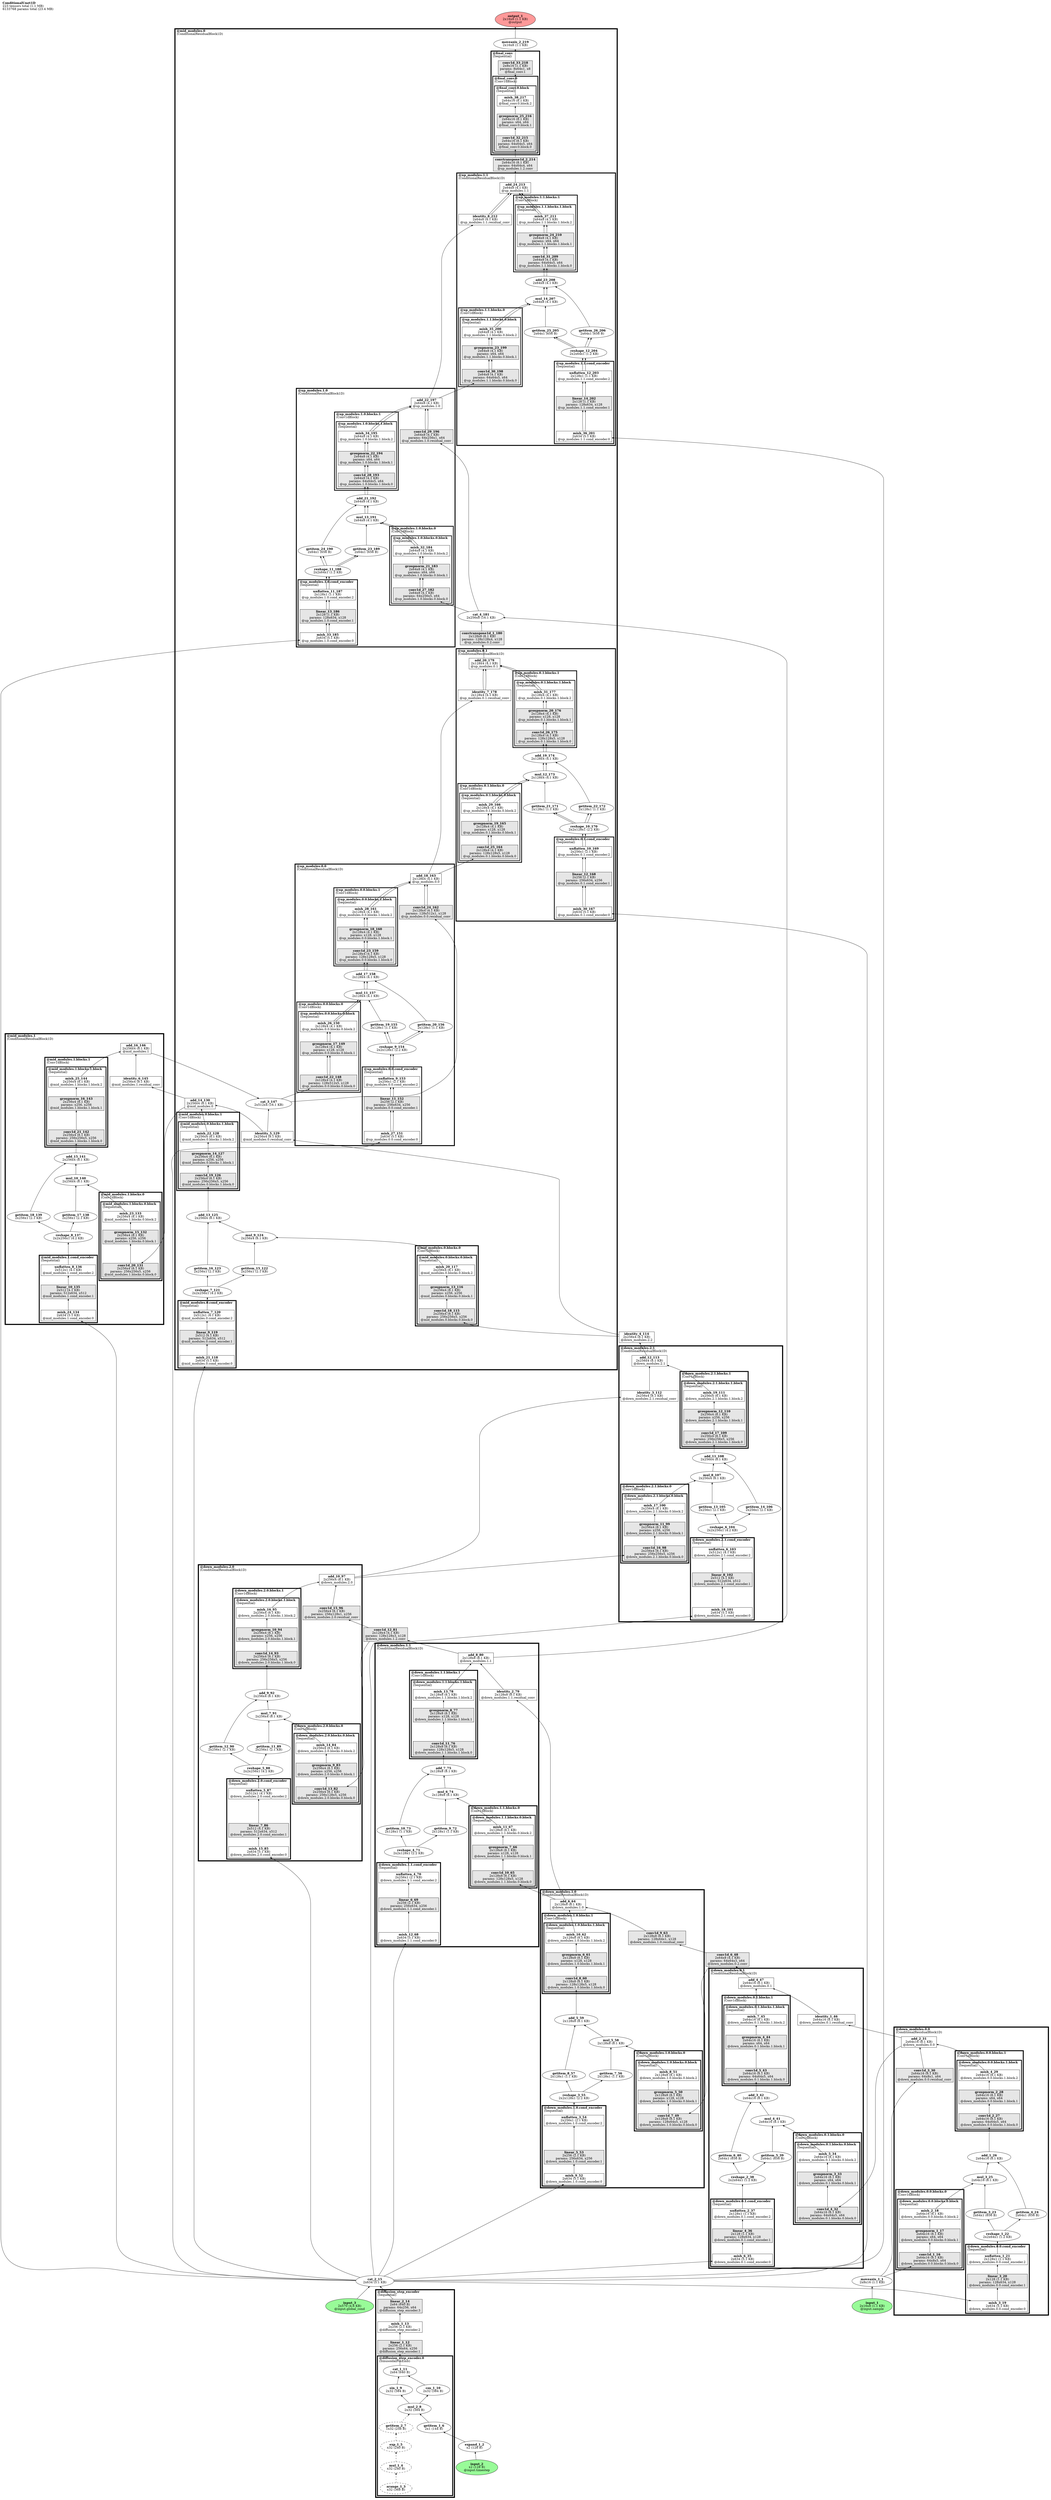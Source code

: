 // Computational graph for the feedforward sweep
digraph ConditionalUnet1D {
	graph [label=<<B>ConditionalUnet1D</B><br align='left'/>223 tensors total (1.1 MB)<br align='left'/>6133768 params total (23.4 MB)<br align='left'/>> labeljust=left labelloc=t ordering=out rankdir=BT]
	node [ordering=out]
	input_1 [label=<<b>input_1</b><br/>2x16x8 (1.1 KB)<br/>@input.sample> color=black fillcolor="#98FB98" fontcolor=black ordering=out shape=oval style="filled,solid"]
	input_1 -> moveaxis_1_1 [arrowsize=.7 color=black fontcolor=black labelfontsize=8 style=solid]
	input_2 [label=<<b>input_2</b><br/>x2 (128 B)<br/>@input.timestep> color=black fillcolor="#98FB98" fontcolor=black ordering=out shape=oval style="filled,solid"]
	input_2 -> expand_1_2 [arrowsize=.7 color=black fontcolor=black labelfontsize=8 style=solid]
	input_3 [label=<<b>input_3</b><br/>2x570 (4.6 KB)<br/>@input.global_cond> color=black fillcolor="#98FB98" fontcolor=black ordering=out shape=oval style="filled,solid"]
	input_3 -> cat_2_15 [arrowsize=.7 color=black fontcolor=black labelfontsize=8 style=solid]
	moveaxis_1_1 [label=<<b>moveaxis_1_1</b><br/>2x8x16 (1.1 KB)> color=black fillcolor=white fontcolor=black ordering=out shape=oval style="filled,solid"]
	moveaxis_1_1 -> conv1d_1_16 [arrowsize=.7 color=black fontcolor=black labelfontsize=8 style=solid]
	moveaxis_1_1 -> conv1d_3_30 [arrowsize=.7 color=black fontcolor=black labelfontsize=8 style=solid]
	expand_1_2 [label=<<b>expand_1_2</b><br/>x2 (128 B)> color=black fillcolor=white fontcolor=black ordering=out shape=oval style="filled,solid"]
	expand_1_2 -> getitem_1_6 [arrowsize=.7 color=black fontcolor=black labelfontsize=8 style=solid]
	arange_1_3 [label=<<b>arange_1_3</b><br/>x32 (368 B)> color=black fillcolor=white fontcolor=black ordering=out shape=oval style="filled,dashed"]
	mul_1_4 [label=<<b>mul_1_4</b><br/>x32 (240 B)> color=black fillcolor=white fontcolor=black ordering=out shape=oval style="filled,dashed"]
	exp_1_5 [label=<<b>exp_1_5</b><br/>x32 (240 B)> color=black fillcolor=white fontcolor=black ordering=out shape=oval style="filled,dashed"]
	getitem_1_6 [label=<<b>getitem_1_6</b><br/>2x1 (144 B)> color=black fillcolor=white fontcolor=black ordering=out shape=oval style="filled,solid"]
	getitem_2_7 [label=<<b>getitem_2_7</b><br/>1x32 (256 B)> color=black fillcolor=white fontcolor=black ordering=out shape=oval style="filled,dashed"]
	mul_2_8 [label=<<b>mul_2_8</b><br/>2x32 (384 B)> color=black fillcolor=white fontcolor=black ordering=out shape=oval style="filled,solid"]
	sin_1_9 [label=<<b>sin_1_9</b><br/>2x32 (384 B)> color=black fillcolor=white fontcolor=black ordering=out shape=oval style="filled,solid"]
	cos_1_10 [label=<<b>cos_1_10</b><br/>2x32 (384 B)> color=black fillcolor=white fontcolor=black ordering=out shape=oval style="filled,solid"]
	cat_1_11 [label=<<b>cat_1_11</b><br/>2x64 (640 B)> color=black fillcolor=white fontcolor=black ordering=out shape=oval style="filled,solid"]
	linear_1_12 [label=<<b>linear_1_12</b><br/>2x256 (2.1 KB)<br/>params: 256x64, x256<br/>@diffusion_step_encoder.1> color=black fillcolor="#E6E6E6" fontcolor=black ordering=out shape=box style="filled,solid"]
	mish_1_13 [label=<<b>mish_1_13</b><br/>2x256 (2.1 KB)<br/>@diffusion_step_encoder.2> color=black fillcolor=white fontcolor=black ordering=out shape=box style="filled,solid"]
	linear_2_14 [label=<<b>linear_2_14</b><br/>2x64 (640 B)<br/>params: 64x256, x64<br/>@diffusion_step_encoder.3> color=black fillcolor="#E6E6E6" fontcolor=black ordering=out shape=box style="filled,solid"]
	linear_2_14 -> cat_2_15 [arrowsize=.7 color=black fontcolor=black labelfontsize=8 style=solid]
	cat_2_15 [label=<<b>cat_2_15</b><br/>2x634 (5.1 KB)> color=black fillcolor=white fontcolor=black ordering=out shape=oval style="filled,solid"]
	cat_2_15 -> mish_3_19 [arrowsize=.7 color=black fontcolor=black labelfontsize=8 style=solid]
	cat_2_15 -> mish_6_35 [arrowsize=.7 color=black fontcolor=black labelfontsize=8 style=solid]
	cat_2_15 -> mish_9_52 [arrowsize=.7 color=black fontcolor=black labelfontsize=8 style=solid]
	cat_2_15 -> mish_12_68 [arrowsize=.7 color=black fontcolor=black labelfontsize=8 style=solid]
	cat_2_15 -> mish_15_85 [arrowsize=.7 color=black fontcolor=black labelfontsize=8 style=solid]
	cat_2_15 -> mish_18_101 [arrowsize=.7 color=black fontcolor=black labelfontsize=8 style=solid]
	cat_2_15 -> mish_21_118 [arrowsize=.7 color=black fontcolor=black labelfontsize=8 style=solid]
	cat_2_15 -> mish_24_134 [arrowsize=.7 color=black fontcolor=black labelfontsize=8 style=solid]
	cat_2_15 -> mish_27_151 [arrowsize=.7 color=black fontcolor=black labelfontsize=8 style=solid]
	cat_2_15 -> mish_30_167 [arrowsize=.7 color=black fontcolor=black labelfontsize=8 style=solid]
	cat_2_15 -> mish_33_185 [arrowsize=.7 color=black fontcolor=black labelfontsize=8 style=solid]
	cat_2_15 -> mish_36_201 [arrowsize=.7 color=black fontcolor=black labelfontsize=8 style=solid]
	conv1d_1_16 [label=<<b>conv1d_1_16</b><br/>2x64x16 (8.1 KB)<br/>params: 64x8x5, x64<br/>@down_modules.0.0.blocks.0.block.0> color=black fillcolor="#E6E6E6" fontcolor=black ordering=out shape=box style="filled,solid"]
	groupnorm_1_17 [label=<<b>groupnorm_1_17</b><br/>2x64x16 (8.1 KB)<br/>params: x64, x64<br/>@down_modules.0.0.blocks.0.block.1> color=black fillcolor="#E6E6E6" fontcolor=black ordering=out shape=box style="filled,solid"]
	mish_2_18 [label=<<b>mish_2_18</b><br/>2x64x16 (8.1 KB)<br/>@down_modules.0.0.blocks.0.block.2> color=black fillcolor=white fontcolor=black ordering=out shape=box style="filled,solid"]
	mish_3_19 [label=<<b>mish_3_19</b><br/>2x634 (5.1 KB)<br/>@down_modules.0.0.cond_encoder.0> color=black fillcolor=white fontcolor=black ordering=out shape=box style="filled,solid"]
	linear_3_20 [label=<<b>linear_3_20</b><br/>2x128 (1.1 KB)<br/>params: 128x634, x128<br/>@down_modules.0.0.cond_encoder.1> color=black fillcolor="#E6E6E6" fontcolor=black ordering=out shape=box style="filled,solid"]
	unflatten_1_21 [label=<<b>unflatten_1_21</b><br/>2x128x1 (1.1 KB)<br/>@down_modules.0.0.cond_encoder.2> color=black fillcolor=white fontcolor=black ordering=out shape=box style="filled,solid"]
	reshape_1_22 [label=<<b>reshape_1_22</b><br/>2x2x64x1 (1.2 KB)> color=black fillcolor=white fontcolor=black ordering=out shape=oval style="filled,solid"]
	getitem_3_23 [label=<<b>getitem_3_23</b><br/>2x64x1 (656 B)> color=black fillcolor=white fontcolor=black ordering=out shape=oval style="filled,solid"]
	getitem_4_24 [label=<<b>getitem_4_24</b><br/>2x64x1 (656 B)> color=black fillcolor=white fontcolor=black ordering=out shape=oval style="filled,solid"]
	mul_3_25 [label=<<b>mul_3_25</b><br/>2x64x16 (8.1 KB)> color=black fillcolor=white fontcolor=black ordering=out shape=oval style="filled,solid"]
	add_1_26 [label=<<b>add_1_26</b><br/>2x64x16 (8.1 KB)> color=black fillcolor=white fontcolor=black ordering=out shape=oval style="filled,solid"]
	conv1d_2_27 [label=<<b>conv1d_2_27</b><br/>2x64x16 (8.1 KB)<br/>params: 64x64x5, x64<br/>@down_modules.0.0.blocks.1.block.0> color=black fillcolor="#E6E6E6" fontcolor=black ordering=out shape=box style="filled,solid"]
	groupnorm_2_28 [label=<<b>groupnorm_2_28</b><br/>2x64x16 (8.1 KB)<br/>params: x64, x64<br/>@down_modules.0.0.blocks.1.block.1> color=black fillcolor="#E6E6E6" fontcolor=black ordering=out shape=box style="filled,solid"]
	mish_4_29 [label=<<b>mish_4_29</b><br/>2x64x16 (8.1 KB)<br/>@down_modules.0.0.blocks.1.block.2> color=black fillcolor=white fontcolor=black ordering=out shape=box style="filled,solid"]
	conv1d_3_30 [label=<<b>conv1d_3_30</b><br/>2x64x16 (8.1 KB)<br/>params: 64x8x1, x64<br/>@down_modules.0.0.residual_conv> color=black fillcolor="#E6E6E6" fontcolor=black ordering=out shape=box style="filled,solid"]
	add_2_31 [label=<<b>add_2_31</b><br/>2x64x16 (8.1 KB)<br/>@down_modules.0.0> color=black fillcolor=white fontcolor=black ordering=out shape=box style="filled,solid"]
	add_2_31 -> conv1d_4_32 [arrowsize=.7 color=black fontcolor=black labelfontsize=8 style=solid]
	add_2_31 -> identity_1_46 [arrowsize=.7 color=black fontcolor=black labelfontsize=8 style=solid]
	conv1d_4_32 [label=<<b>conv1d_4_32</b><br/>2x64x16 (8.1 KB)<br/>params: 64x64x5, x64<br/>@down_modules.0.1.blocks.0.block.0> color=black fillcolor="#E6E6E6" fontcolor=black ordering=out shape=box style="filled,solid"]
	groupnorm_3_33 [label=<<b>groupnorm_3_33</b><br/>2x64x16 (8.1 KB)<br/>params: x64, x64<br/>@down_modules.0.1.blocks.0.block.1> color=black fillcolor="#E6E6E6" fontcolor=black ordering=out shape=box style="filled,solid"]
	mish_5_34 [label=<<b>mish_5_34</b><br/>2x64x16 (8.1 KB)<br/>@down_modules.0.1.blocks.0.block.2> color=black fillcolor=white fontcolor=black ordering=out shape=box style="filled,solid"]
	mish_6_35 [label=<<b>mish_6_35</b><br/>2x634 (5.1 KB)<br/>@down_modules.0.1.cond_encoder.0> color=black fillcolor=white fontcolor=black ordering=out shape=box style="filled,solid"]
	linear_4_36 [label=<<b>linear_4_36</b><br/>2x128 (1.1 KB)<br/>params: 128x634, x128<br/>@down_modules.0.1.cond_encoder.1> color=black fillcolor="#E6E6E6" fontcolor=black ordering=out shape=box style="filled,solid"]
	unflatten_2_37 [label=<<b>unflatten_2_37</b><br/>2x128x1 (1.1 KB)<br/>@down_modules.0.1.cond_encoder.2> color=black fillcolor=white fontcolor=black ordering=out shape=box style="filled,solid"]
	reshape_2_38 [label=<<b>reshape_2_38</b><br/>2x2x64x1 (1.2 KB)> color=black fillcolor=white fontcolor=black ordering=out shape=oval style="filled,solid"]
	getitem_5_39 [label=<<b>getitem_5_39</b><br/>2x64x1 (656 B)> color=black fillcolor=white fontcolor=black ordering=out shape=oval style="filled,solid"]
	getitem_6_40 [label=<<b>getitem_6_40</b><br/>2x64x1 (656 B)> color=black fillcolor=white fontcolor=black ordering=out shape=oval style="filled,solid"]
	mul_4_41 [label=<<b>mul_4_41</b><br/>2x64x16 (8.1 KB)> color=black fillcolor=white fontcolor=black ordering=out shape=oval style="filled,solid"]
	add_3_42 [label=<<b>add_3_42</b><br/>2x64x16 (8.1 KB)> color=black fillcolor=white fontcolor=black ordering=out shape=oval style="filled,solid"]
	conv1d_5_43 [label=<<b>conv1d_5_43</b><br/>2x64x16 (8.1 KB)<br/>params: 64x64x5, x64<br/>@down_modules.0.1.blocks.1.block.0> color=black fillcolor="#E6E6E6" fontcolor=black ordering=out shape=box style="filled,solid"]
	groupnorm_4_44 [label=<<b>groupnorm_4_44</b><br/>2x64x16 (8.1 KB)<br/>params: x64, x64<br/>@down_modules.0.1.blocks.1.block.1> color=black fillcolor="#E6E6E6" fontcolor=black ordering=out shape=box style="filled,solid"]
	mish_7_45 [label=<<b>mish_7_45</b><br/>2x64x16 (8.1 KB)<br/>@down_modules.0.1.blocks.1.block.2> color=black fillcolor=white fontcolor=black ordering=out shape=box style="filled,solid"]
	identity_1_46 [label=<<b>identity_1_46</b><br/>2x64x16 (8.1 KB)<br/>@down_modules.0.1.residual_conv> color=black fillcolor=white fontcolor=black ordering=out shape=box style="filled,solid"]
	add_4_47 [label=<<b>add_4_47</b><br/>2x64x16 (8.1 KB)<br/>@down_modules.0.1> color=black fillcolor=white fontcolor=black ordering=out shape=box style="filled,solid"]
	add_4_47 -> conv1d_6_48 [arrowsize=.7 color=black fontcolor=black labelfontsize=8 style=solid]
	conv1d_6_48 [label=<<b>conv1d_6_48</b><br/>2x64x8 (4.1 KB)<br/>params: 64x64x3, x64<br/>@down_modules.0.2.conv> color=black fillcolor="#E6E6E6" fontcolor=black ordering=out shape=box style="filled,solid"]
	conv1d_6_48 -> conv1d_7_49 [arrowsize=.7 color=black fontcolor=black labelfontsize=8 style=solid]
	conv1d_6_48 -> conv1d_9_63 [arrowsize=.7 color=black fontcolor=black labelfontsize=8 style=solid]
	conv1d_7_49 [label=<<b>conv1d_7_49</b><br/>2x128x8 (8.1 KB)<br/>params: 128x64x5, x128<br/>@down_modules.1.0.blocks.0.block.0> color=black fillcolor="#E6E6E6" fontcolor=black ordering=out shape=box style="filled,solid"]
	groupnorm_5_50 [label=<<b>groupnorm_5_50</b><br/>2x128x8 (8.1 KB)<br/>params: x128, x128<br/>@down_modules.1.0.blocks.0.block.1> color=black fillcolor="#E6E6E6" fontcolor=black ordering=out shape=box style="filled,solid"]
	mish_8_51 [label=<<b>mish_8_51</b><br/>2x128x8 (8.1 KB)<br/>@down_modules.1.0.blocks.0.block.2> color=black fillcolor=white fontcolor=black ordering=out shape=box style="filled,solid"]
	mish_9_52 [label=<<b>mish_9_52</b><br/>2x634 (5.1 KB)<br/>@down_modules.1.0.cond_encoder.0> color=black fillcolor=white fontcolor=black ordering=out shape=box style="filled,solid"]
	linear_5_53 [label=<<b>linear_5_53</b><br/>2x256 (2.1 KB)<br/>params: 256x634, x256<br/>@down_modules.1.0.cond_encoder.1> color=black fillcolor="#E6E6E6" fontcolor=black ordering=out shape=box style="filled,solid"]
	unflatten_3_54 [label=<<b>unflatten_3_54</b><br/>2x256x1 (2.1 KB)<br/>@down_modules.1.0.cond_encoder.2> color=black fillcolor=white fontcolor=black ordering=out shape=box style="filled,solid"]
	reshape_3_55 [label=<<b>reshape_3_55</b><br/>2x2x128x1 (2.2 KB)> color=black fillcolor=white fontcolor=black ordering=out shape=oval style="filled,solid"]
	getitem_7_56 [label=<<b>getitem_7_56</b><br/>2x128x1 (1.1 KB)> color=black fillcolor=white fontcolor=black ordering=out shape=oval style="filled,solid"]
	getitem_8_57 [label=<<b>getitem_8_57</b><br/>2x128x1 (1.1 KB)> color=black fillcolor=white fontcolor=black ordering=out shape=oval style="filled,solid"]
	mul_5_58 [label=<<b>mul_5_58</b><br/>2x128x8 (8.1 KB)> color=black fillcolor=white fontcolor=black ordering=out shape=oval style="filled,solid"]
	add_5_59 [label=<<b>add_5_59</b><br/>2x128x8 (8.1 KB)> color=black fillcolor=white fontcolor=black ordering=out shape=oval style="filled,solid"]
	conv1d_8_60 [label=<<b>conv1d_8_60</b><br/>2x128x8 (8.1 KB)<br/>params: 128x128x5, x128<br/>@down_modules.1.0.blocks.1.block.0> color=black fillcolor="#E6E6E6" fontcolor=black ordering=out shape=box style="filled,solid"]
	groupnorm_6_61 [label=<<b>groupnorm_6_61</b><br/>2x128x8 (8.1 KB)<br/>params: x128, x128<br/>@down_modules.1.0.blocks.1.block.1> color=black fillcolor="#E6E6E6" fontcolor=black ordering=out shape=box style="filled,solid"]
	mish_10_62 [label=<<b>mish_10_62</b><br/>2x128x8 (8.1 KB)<br/>@down_modules.1.0.blocks.1.block.2> color=black fillcolor=white fontcolor=black ordering=out shape=box style="filled,solid"]
	conv1d_9_63 [label=<<b>conv1d_9_63</b><br/>2x128x8 (8.1 KB)<br/>params: 128x64x1, x128<br/>@down_modules.1.0.residual_conv> color=black fillcolor="#E6E6E6" fontcolor=black ordering=out shape=box style="filled,solid"]
	add_6_64 [label=<<b>add_6_64</b><br/>2x128x8 (8.1 KB)<br/>@down_modules.1.0> color=black fillcolor=white fontcolor=black ordering=out shape=box style="filled,solid"]
	add_6_64 -> conv1d_10_65 [arrowsize=.7 color=black fontcolor=black labelfontsize=8 style=solid]
	add_6_64 -> identity_2_79 [arrowsize=.7 color=black fontcolor=black labelfontsize=8 style=solid]
	conv1d_10_65 [label=<<b>conv1d_10_65</b><br/>2x128x8 (8.1 KB)<br/>params: 128x128x5, x128<br/>@down_modules.1.1.blocks.0.block.0> color=black fillcolor="#E6E6E6" fontcolor=black ordering=out shape=box style="filled,solid"]
	groupnorm_7_66 [label=<<b>groupnorm_7_66</b><br/>2x128x8 (8.1 KB)<br/>params: x128, x128<br/>@down_modules.1.1.blocks.0.block.1> color=black fillcolor="#E6E6E6" fontcolor=black ordering=out shape=box style="filled,solid"]
	mish_11_67 [label=<<b>mish_11_67</b><br/>2x128x8 (8.1 KB)<br/>@down_modules.1.1.blocks.0.block.2> color=black fillcolor=white fontcolor=black ordering=out shape=box style="filled,solid"]
	mish_12_68 [label=<<b>mish_12_68</b><br/>2x634 (5.1 KB)<br/>@down_modules.1.1.cond_encoder.0> color=black fillcolor=white fontcolor=black ordering=out shape=box style="filled,solid"]
	linear_6_69 [label=<<b>linear_6_69</b><br/>2x256 (2.1 KB)<br/>params: 256x634, x256<br/>@down_modules.1.1.cond_encoder.1> color=black fillcolor="#E6E6E6" fontcolor=black ordering=out shape=box style="filled,solid"]
	unflatten_4_70 [label=<<b>unflatten_4_70</b><br/>2x256x1 (2.1 KB)<br/>@down_modules.1.1.cond_encoder.2> color=black fillcolor=white fontcolor=black ordering=out shape=box style="filled,solid"]
	reshape_4_71 [label=<<b>reshape_4_71</b><br/>2x2x128x1 (2.2 KB)> color=black fillcolor=white fontcolor=black ordering=out shape=oval style="filled,solid"]
	getitem_9_72 [label=<<b>getitem_9_72</b><br/>2x128x1 (1.1 KB)> color=black fillcolor=white fontcolor=black ordering=out shape=oval style="filled,solid"]
	getitem_10_73 [label=<<b>getitem_10_73</b><br/>2x128x1 (1.1 KB)> color=black fillcolor=white fontcolor=black ordering=out shape=oval style="filled,solid"]
	mul_6_74 [label=<<b>mul_6_74</b><br/>2x128x8 (8.1 KB)> color=black fillcolor=white fontcolor=black ordering=out shape=oval style="filled,solid"]
	add_7_75 [label=<<b>add_7_75</b><br/>2x128x8 (8.1 KB)> color=black fillcolor=white fontcolor=black ordering=out shape=oval style="filled,solid"]
	conv1d_11_76 [label=<<b>conv1d_11_76</b><br/>2x128x8 (8.1 KB)<br/>params: 128x128x5, x128<br/>@down_modules.1.1.blocks.1.block.0> color=black fillcolor="#E6E6E6" fontcolor=black ordering=out shape=box style="filled,solid"]
	groupnorm_8_77 [label=<<b>groupnorm_8_77</b><br/>2x128x8 (8.1 KB)<br/>params: x128, x128<br/>@down_modules.1.1.blocks.1.block.1> color=black fillcolor="#E6E6E6" fontcolor=black ordering=out shape=box style="filled,solid"]
	mish_13_78 [label=<<b>mish_13_78</b><br/>2x128x8 (8.1 KB)<br/>@down_modules.1.1.blocks.1.block.2> color=black fillcolor=white fontcolor=black ordering=out shape=box style="filled,solid"]
	identity_2_79 [label=<<b>identity_2_79</b><br/>2x128x8 (8.1 KB)<br/>@down_modules.1.1.residual_conv> color=black fillcolor=white fontcolor=black ordering=out shape=box style="filled,solid"]
	add_8_80 [label=<<b>add_8_80</b><br/>2x128x8 (8.1 KB)<br/>@down_modules.1.1> color=black fillcolor=white fontcolor=black ordering=out shape=box style="filled,solid"]
	add_8_80 -> conv1d_12_81 [arrowsize=.7 color=black fontcolor=black labelfontsize=8 style=solid]
	add_8_80 -> cat_4_181 [arrowsize=.7 color=black fontcolor=black labelfontsize=8 style=solid]
	conv1d_12_81 [label=<<b>conv1d_12_81</b><br/>2x128x4 (4.1 KB)<br/>params: 128x128x3, x128<br/>@down_modules.1.2.conv> color=black fillcolor="#E6E6E6" fontcolor=black ordering=out shape=box style="filled,solid"]
	conv1d_12_81 -> conv1d_13_82 [arrowsize=.7 color=black fontcolor=black labelfontsize=8 style=solid]
	conv1d_12_81 -> conv1d_15_96 [arrowsize=.7 color=black fontcolor=black labelfontsize=8 style=solid]
	conv1d_13_82 [label=<<b>conv1d_13_82</b><br/>2x256x4 (8.1 KB)<br/>params: 256x128x5, x256<br/>@down_modules.2.0.blocks.0.block.0> color=black fillcolor="#E6E6E6" fontcolor=black ordering=out shape=box style="filled,solid"]
	groupnorm_9_83 [label=<<b>groupnorm_9_83</b><br/>2x256x4 (8.1 KB)<br/>params: x256, x256<br/>@down_modules.2.0.blocks.0.block.1> color=black fillcolor="#E6E6E6" fontcolor=black ordering=out shape=box style="filled,solid"]
	mish_14_84 [label=<<b>mish_14_84</b><br/>2x256x4 (8.1 KB)<br/>@down_modules.2.0.blocks.0.block.2> color=black fillcolor=white fontcolor=black ordering=out shape=box style="filled,solid"]
	mish_15_85 [label=<<b>mish_15_85</b><br/>2x634 (5.1 KB)<br/>@down_modules.2.0.cond_encoder.0> color=black fillcolor=white fontcolor=black ordering=out shape=box style="filled,solid"]
	linear_7_86 [label=<<b>linear_7_86</b><br/>2x512 (4.1 KB)<br/>params: 512x634, x512<br/>@down_modules.2.0.cond_encoder.1> color=black fillcolor="#E6E6E6" fontcolor=black ordering=out shape=box style="filled,solid"]
	unflatten_5_87 [label=<<b>unflatten_5_87</b><br/>2x512x1 (4.1 KB)<br/>@down_modules.2.0.cond_encoder.2> color=black fillcolor=white fontcolor=black ordering=out shape=box style="filled,solid"]
	reshape_5_88 [label=<<b>reshape_5_88</b><br/>2x2x256x1 (4.2 KB)> color=black fillcolor=white fontcolor=black ordering=out shape=oval style="filled,solid"]
	getitem_11_89 [label=<<b>getitem_11_89</b><br/>2x256x1 (2.1 KB)> color=black fillcolor=white fontcolor=black ordering=out shape=oval style="filled,solid"]
	getitem_12_90 [label=<<b>getitem_12_90</b><br/>2x256x1 (2.1 KB)> color=black fillcolor=white fontcolor=black ordering=out shape=oval style="filled,solid"]
	mul_7_91 [label=<<b>mul_7_91</b><br/>2x256x4 (8.1 KB)> color=black fillcolor=white fontcolor=black ordering=out shape=oval style="filled,solid"]
	add_9_92 [label=<<b>add_9_92</b><br/>2x256x4 (8.1 KB)> color=black fillcolor=white fontcolor=black ordering=out shape=oval style="filled,solid"]
	conv1d_14_93 [label=<<b>conv1d_14_93</b><br/>2x256x4 (8.1 KB)<br/>params: 256x256x5, x256<br/>@down_modules.2.0.blocks.1.block.0> color=black fillcolor="#E6E6E6" fontcolor=black ordering=out shape=box style="filled,solid"]
	groupnorm_10_94 [label=<<b>groupnorm_10_94</b><br/>2x256x4 (8.1 KB)<br/>params: x256, x256<br/>@down_modules.2.0.blocks.1.block.1> color=black fillcolor="#E6E6E6" fontcolor=black ordering=out shape=box style="filled,solid"]
	mish_16_95 [label=<<b>mish_16_95</b><br/>2x256x4 (8.1 KB)<br/>@down_modules.2.0.blocks.1.block.2> color=black fillcolor=white fontcolor=black ordering=out shape=box style="filled,solid"]
	conv1d_15_96 [label=<<b>conv1d_15_96</b><br/>2x256x4 (8.1 KB)<br/>params: 256x128x1, x256<br/>@down_modules.2.0.residual_conv> color=black fillcolor="#E6E6E6" fontcolor=black ordering=out shape=box style="filled,solid"]
	add_10_97 [label=<<b>add_10_97</b><br/>2x256x4 (8.1 KB)<br/>@down_modules.2.0> color=black fillcolor=white fontcolor=black ordering=out shape=box style="filled,solid"]
	add_10_97 -> conv1d_16_98 [arrowsize=.7 color=black fontcolor=black labelfontsize=8 style=solid]
	add_10_97 -> identity_3_112 [arrowsize=.7 color=black fontcolor=black labelfontsize=8 style=solid]
	conv1d_16_98 [label=<<b>conv1d_16_98</b><br/>2x256x4 (8.1 KB)<br/>params: 256x256x5, x256<br/>@down_modules.2.1.blocks.0.block.0> color=black fillcolor="#E6E6E6" fontcolor=black ordering=out shape=box style="filled,solid"]
	groupnorm_11_99 [label=<<b>groupnorm_11_99</b><br/>2x256x4 (8.1 KB)<br/>params: x256, x256<br/>@down_modules.2.1.blocks.0.block.1> color=black fillcolor="#E6E6E6" fontcolor=black ordering=out shape=box style="filled,solid"]
	mish_17_100 [label=<<b>mish_17_100</b><br/>2x256x4 (8.1 KB)<br/>@down_modules.2.1.blocks.0.block.2> color=black fillcolor=white fontcolor=black ordering=out shape=box style="filled,solid"]
	mish_18_101 [label=<<b>mish_18_101</b><br/>2x634 (5.1 KB)<br/>@down_modules.2.1.cond_encoder.0> color=black fillcolor=white fontcolor=black ordering=out shape=box style="filled,solid"]
	linear_8_102 [label=<<b>linear_8_102</b><br/>2x512 (4.1 KB)<br/>params: 512x634, x512<br/>@down_modules.2.1.cond_encoder.1> color=black fillcolor="#E6E6E6" fontcolor=black ordering=out shape=box style="filled,solid"]
	unflatten_6_103 [label=<<b>unflatten_6_103</b><br/>2x512x1 (4.1 KB)<br/>@down_modules.2.1.cond_encoder.2> color=black fillcolor=white fontcolor=black ordering=out shape=box style="filled,solid"]
	reshape_6_104 [label=<<b>reshape_6_104</b><br/>2x2x256x1 (4.2 KB)> color=black fillcolor=white fontcolor=black ordering=out shape=oval style="filled,solid"]
	getitem_13_105 [label=<<b>getitem_13_105</b><br/>2x256x1 (2.1 KB)> color=black fillcolor=white fontcolor=black ordering=out shape=oval style="filled,solid"]
	getitem_14_106 [label=<<b>getitem_14_106</b><br/>2x256x1 (2.1 KB)> color=black fillcolor=white fontcolor=black ordering=out shape=oval style="filled,solid"]
	mul_8_107 [label=<<b>mul_8_107</b><br/>2x256x4 (8.1 KB)> color=black fillcolor=white fontcolor=black ordering=out shape=oval style="filled,solid"]
	add_11_108 [label=<<b>add_11_108</b><br/>2x256x4 (8.1 KB)> color=black fillcolor=white fontcolor=black ordering=out shape=oval style="filled,solid"]
	conv1d_17_109 [label=<<b>conv1d_17_109</b><br/>2x256x4 (8.1 KB)<br/>params: 256x256x5, x256<br/>@down_modules.2.1.blocks.1.block.0> color=black fillcolor="#E6E6E6" fontcolor=black ordering=out shape=box style="filled,solid"]
	groupnorm_12_110 [label=<<b>groupnorm_12_110</b><br/>2x256x4 (8.1 KB)<br/>params: x256, x256<br/>@down_modules.2.1.blocks.1.block.1> color=black fillcolor="#E6E6E6" fontcolor=black ordering=out shape=box style="filled,solid"]
	mish_19_111 [label=<<b>mish_19_111</b><br/>2x256x4 (8.1 KB)<br/>@down_modules.2.1.blocks.1.block.2> color=black fillcolor=white fontcolor=black ordering=out shape=box style="filled,solid"]
	identity_3_112 [label=<<b>identity_3_112</b><br/>2x256x4 (8.1 KB)<br/>@down_modules.2.1.residual_conv> color=black fillcolor=white fontcolor=black ordering=out shape=box style="filled,solid"]
	add_12_113 [label=<<b>add_12_113</b><br/>2x256x4 (8.1 KB)<br/>@down_modules.2.1> color=black fillcolor=white fontcolor=black ordering=out shape=box style="filled,solid"]
	add_12_113 -> identity_4_114 [arrowsize=.7 color=black fontcolor=black labelfontsize=8 style=solid]
	identity_4_114 [label=<<b>identity_4_114</b><br/>2x256x4 (8.1 KB)<br/>@down_modules.2.2> color=black fillcolor=white fontcolor=black ordering=out shape=box style="filled,solid"]
	identity_4_114 -> conv1d_18_115 [arrowsize=.7 color=black fontcolor=black labelfontsize=8 style=solid]
	identity_4_114 -> identity_5_129 [arrowsize=.7 color=black fontcolor=black labelfontsize=8 style=solid]
	conv1d_18_115 [label=<<b>conv1d_18_115</b><br/>2x256x4 (8.1 KB)<br/>params: 256x256x5, x256<br/>@mid_modules.0.blocks.0.block.0> color=black fillcolor="#E6E6E6" fontcolor=black ordering=out shape=box style="filled,solid"]
	groupnorm_13_116 [label=<<b>groupnorm_13_116</b><br/>2x256x4 (8.1 KB)<br/>params: x256, x256<br/>@mid_modules.0.blocks.0.block.1> color=black fillcolor="#E6E6E6" fontcolor=black ordering=out shape=box style="filled,solid"]
	mish_20_117 [label=<<b>mish_20_117</b><br/>2x256x4 (8.1 KB)<br/>@mid_modules.0.blocks.0.block.2> color=black fillcolor=white fontcolor=black ordering=out shape=box style="filled,solid"]
	mish_21_118 [label=<<b>mish_21_118</b><br/>2x634 (5.1 KB)<br/>@mid_modules.0.cond_encoder.0> color=black fillcolor=white fontcolor=black ordering=out shape=box style="filled,solid"]
	linear_9_119 [label=<<b>linear_9_119</b><br/>2x512 (4.1 KB)<br/>params: 512x634, x512<br/>@mid_modules.0.cond_encoder.1> color=black fillcolor="#E6E6E6" fontcolor=black ordering=out shape=box style="filled,solid"]
	unflatten_7_120 [label=<<b>unflatten_7_120</b><br/>2x512x1 (4.1 KB)<br/>@mid_modules.0.cond_encoder.2> color=black fillcolor=white fontcolor=black ordering=out shape=box style="filled,solid"]
	reshape_7_121 [label=<<b>reshape_7_121</b><br/>2x2x256x1 (4.2 KB)> color=black fillcolor=white fontcolor=black ordering=out shape=oval style="filled,solid"]
	getitem_15_122 [label=<<b>getitem_15_122</b><br/>2x256x1 (2.1 KB)> color=black fillcolor=white fontcolor=black ordering=out shape=oval style="filled,solid"]
	getitem_16_123 [label=<<b>getitem_16_123</b><br/>2x256x1 (2.1 KB)> color=black fillcolor=white fontcolor=black ordering=out shape=oval style="filled,solid"]
	mul_9_124 [label=<<b>mul_9_124</b><br/>2x256x4 (8.1 KB)> color=black fillcolor=white fontcolor=black ordering=out shape=oval style="filled,solid"]
	add_13_125 [label=<<b>add_13_125</b><br/>2x256x4 (8.1 KB)> color=black fillcolor=white fontcolor=black ordering=out shape=oval style="filled,solid"]
	conv1d_19_126 [label=<<b>conv1d_19_126</b><br/>2x256x4 (8.1 KB)<br/>params: 256x256x5, x256<br/>@mid_modules.0.blocks.1.block.0> color=black fillcolor="#E6E6E6" fontcolor=black ordering=out shape=box style="filled,solid"]
	groupnorm_14_127 [label=<<b>groupnorm_14_127</b><br/>2x256x4 (8.1 KB)<br/>params: x256, x256<br/>@mid_modules.0.blocks.1.block.1> color=black fillcolor="#E6E6E6" fontcolor=black ordering=out shape=box style="filled,solid"]
	mish_22_128 [label=<<b>mish_22_128</b><br/>2x256x4 (8.1 KB)<br/>@mid_modules.0.blocks.1.block.2> color=black fillcolor=white fontcolor=black ordering=out shape=box style="filled,solid"]
	identity_5_129 [label=<<b>identity_5_129</b><br/>2x256x4 (8.1 KB)<br/>@mid_modules.0.residual_conv> color=black fillcolor=white fontcolor=black ordering=out shape=box style="filled,solid"]
	add_14_130 [label=<<b>add_14_130</b><br/>2x256x4 (8.1 KB)<br/>@mid_modules.0> color=black fillcolor=white fontcolor=black ordering=out shape=box style="filled,solid"]
	add_14_130 -> conv1d_20_131 [arrowsize=.7 color=black fontcolor=black labelfontsize=8 style=solid]
	add_14_130 -> identity_6_145 [arrowsize=.7 color=black fontcolor=black labelfontsize=8 style=solid]
	conv1d_20_131 [label=<<b>conv1d_20_131</b><br/>2x256x4 (8.1 KB)<br/>params: 256x256x5, x256<br/>@mid_modules.1.blocks.0.block.0> color=black fillcolor="#E6E6E6" fontcolor=black ordering=out shape=box style="filled,solid"]
	groupnorm_15_132 [label=<<b>groupnorm_15_132</b><br/>2x256x4 (8.1 KB)<br/>params: x256, x256<br/>@mid_modules.1.blocks.0.block.1> color=black fillcolor="#E6E6E6" fontcolor=black ordering=out shape=box style="filled,solid"]
	mish_23_133 [label=<<b>mish_23_133</b><br/>2x256x4 (8.1 KB)<br/>@mid_modules.1.blocks.0.block.2> color=black fillcolor=white fontcolor=black ordering=out shape=box style="filled,solid"]
	mish_24_134 [label=<<b>mish_24_134</b><br/>2x634 (5.1 KB)<br/>@mid_modules.1.cond_encoder.0> color=black fillcolor=white fontcolor=black ordering=out shape=box style="filled,solid"]
	linear_10_135 [label=<<b>linear_10_135</b><br/>2x512 (4.1 KB)<br/>params: 512x634, x512<br/>@mid_modules.1.cond_encoder.1> color=black fillcolor="#E6E6E6" fontcolor=black ordering=out shape=box style="filled,solid"]
	unflatten_8_136 [label=<<b>unflatten_8_136</b><br/>2x512x1 (4.1 KB)<br/>@mid_modules.1.cond_encoder.2> color=black fillcolor=white fontcolor=black ordering=out shape=box style="filled,solid"]
	reshape_8_137 [label=<<b>reshape_8_137</b><br/>2x2x256x1 (4.2 KB)> color=black fillcolor=white fontcolor=black ordering=out shape=oval style="filled,solid"]
	getitem_17_138 [label=<<b>getitem_17_138</b><br/>2x256x1 (2.1 KB)> color=black fillcolor=white fontcolor=black ordering=out shape=oval style="filled,solid"]
	getitem_18_139 [label=<<b>getitem_18_139</b><br/>2x256x1 (2.1 KB)> color=black fillcolor=white fontcolor=black ordering=out shape=oval style="filled,solid"]
	mul_10_140 [label=<<b>mul_10_140</b><br/>2x256x4 (8.1 KB)> color=black fillcolor=white fontcolor=black ordering=out shape=oval style="filled,solid"]
	add_15_141 [label=<<b>add_15_141</b><br/>2x256x4 (8.1 KB)> color=black fillcolor=white fontcolor=black ordering=out shape=oval style="filled,solid"]
	conv1d_21_142 [label=<<b>conv1d_21_142</b><br/>2x256x4 (8.1 KB)<br/>params: 256x256x5, x256<br/>@mid_modules.1.blocks.1.block.0> color=black fillcolor="#E6E6E6" fontcolor=black ordering=out shape=box style="filled,solid"]
	groupnorm_16_143 [label=<<b>groupnorm_16_143</b><br/>2x256x4 (8.1 KB)<br/>params: x256, x256<br/>@mid_modules.1.blocks.1.block.1> color=black fillcolor="#E6E6E6" fontcolor=black ordering=out shape=box style="filled,solid"]
	mish_25_144 [label=<<b>mish_25_144</b><br/>2x256x4 (8.1 KB)<br/>@mid_modules.1.blocks.1.block.2> color=black fillcolor=white fontcolor=black ordering=out shape=box style="filled,solid"]
	identity_6_145 [label=<<b>identity_6_145</b><br/>2x256x4 (8.1 KB)<br/>@mid_modules.1.residual_conv> color=black fillcolor=white fontcolor=black ordering=out shape=box style="filled,solid"]
	add_16_146 [label=<<b>add_16_146</b><br/>2x256x4 (8.1 KB)<br/>@mid_modules.1> color=black fillcolor=white fontcolor=black ordering=out shape=box style="filled,solid"]
	add_16_146 -> cat_3_147 [arrowsize=.7 color=black fontcolor=black labelfontsize=8 style=solid]
	cat_3_147 [label=<<b>cat_3_147</b><br/>2x512x4 (16.1 KB)> color=black fillcolor=white fontcolor=black ordering=out shape=oval style="filled,solid"]
	conv1d_22_148 [label=<<b>conv1d_22_148</b><br/>2x128x4 (4.1 KB)<br/>params: 128x512x5, x128<br/>@up_modules.0.0.blocks.0.block.0> color=black fillcolor="#E6E6E6" fontcolor=black ordering=out shape=box style="filled,solid"]
	groupnorm_17_149 [label=<<b>groupnorm_17_149</b><br/>2x128x4 (4.1 KB)<br/>params: x128, x128<br/>@up_modules.0.0.blocks.0.block.1> color=black fillcolor="#E6E6E6" fontcolor=black ordering=out shape=box style="filled,solid"]
	mish_26_150 [label=<<b>mish_26_150</b><br/>2x128x4 (4.1 KB)<br/>@up_modules.0.0.blocks.0.block.2> color=black fillcolor=white fontcolor=black ordering=out shape=box style="filled,solid"]
	mish_27_151 [label=<<b>mish_27_151</b><br/>2x634 (5.1 KB)<br/>@up_modules.0.0.cond_encoder.0> color=black fillcolor=white fontcolor=black ordering=out shape=box style="filled,solid"]
	linear_11_152 [label=<<b>linear_11_152</b><br/>2x256 (2.1 KB)<br/>params: 256x634, x256<br/>@up_modules.0.0.cond_encoder.1> color=black fillcolor="#E6E6E6" fontcolor=black ordering=out shape=box style="filled,solid"]
	unflatten_9_153 [label=<<b>unflatten_9_153</b><br/>2x256x1 (2.1 KB)<br/>@up_modules.0.0.cond_encoder.2> color=black fillcolor=white fontcolor=black ordering=out shape=box style="filled,solid"]
	reshape_9_154 [label=<<b>reshape_9_154</b><br/>2x2x128x1 (2.2 KB)> color=black fillcolor=white fontcolor=black ordering=out shape=oval style="filled,solid"]
	getitem_19_155 [label=<<b>getitem_19_155</b><br/>2x128x1 (1.1 KB)> color=black fillcolor=white fontcolor=black ordering=out shape=oval style="filled,solid"]
	getitem_19_155 -> mul_11_157 [arrowsize=.7 color=black fontcolor=black labelfontsize=8 style=solid]
	getitem_20_156 [label=<<b>getitem_20_156</b><br/>2x128x1 (1.1 KB)> color=black fillcolor=white fontcolor=black ordering=out shape=oval style="filled,solid"]
	getitem_20_156 -> add_17_158 [arrowsize=.7 color=black fontcolor=black labelfontsize=8 style=solid]
	mul_11_157 [label=<<b>mul_11_157</b><br/>2x128x4 (4.1 KB)> color=black fillcolor=white fontcolor=black ordering=out shape=oval style="filled,solid"]
	add_17_158 [label=<<b>add_17_158</b><br/>2x128x4 (4.1 KB)> color=black fillcolor=white fontcolor=black ordering=out shape=oval style="filled,solid"]
	conv1d_23_159 [label=<<b>conv1d_23_159</b><br/>2x128x4 (4.1 KB)<br/>params: 128x128x5, x128<br/>@up_modules.0.0.blocks.1.block.0> color=black fillcolor="#E6E6E6" fontcolor=black ordering=out shape=box style="filled,solid"]
	groupnorm_18_160 [label=<<b>groupnorm_18_160</b><br/>2x128x4 (4.1 KB)<br/>params: x128, x128<br/>@up_modules.0.0.blocks.1.block.1> color=black fillcolor="#E6E6E6" fontcolor=black ordering=out shape=box style="filled,solid"]
	mish_28_161 [label=<<b>mish_28_161</b><br/>2x128x4 (4.1 KB)<br/>@up_modules.0.0.blocks.1.block.2> color=black fillcolor=white fontcolor=black ordering=out shape=box style="filled,solid"]
	conv1d_24_162 [label=<<b>conv1d_24_162</b><br/>2x128x4 (4.1 KB)<br/>params: 128x512x1, x128<br/>@up_modules.0.0.residual_conv> color=black fillcolor="#E6E6E6" fontcolor=black ordering=out shape=box style="filled,solid"]
	add_18_163 [label=<<b>add_18_163</b><br/>2x128x4 (4.1 KB)<br/>@up_modules.0.0> color=black fillcolor=white fontcolor=black ordering=out shape=box style="filled,solid"]
	conv1d_25_164 [label=<<b>conv1d_25_164</b><br/>2x128x4 (4.1 KB)<br/>params: 128x128x5, x128<br/>@up_modules.0.1.blocks.0.block.0> color=black fillcolor="#E6E6E6" fontcolor=black ordering=out shape=box style="filled,solid"]
	groupnorm_19_165 [label=<<b>groupnorm_19_165</b><br/>2x128x4 (4.1 KB)<br/>params: x128, x128<br/>@up_modules.0.1.blocks.0.block.1> color=black fillcolor="#E6E6E6" fontcolor=black ordering=out shape=box style="filled,solid"]
	mish_29_166 [label=<<b>mish_29_166</b><br/>2x128x4 (4.1 KB)<br/>@up_modules.0.1.blocks.0.block.2> color=black fillcolor=white fontcolor=black ordering=out shape=box style="filled,solid"]
	mish_30_167 [label=<<b>mish_30_167</b><br/>2x634 (5.1 KB)<br/>@up_modules.0.1.cond_encoder.0> color=black fillcolor=white fontcolor=black ordering=out shape=box style="filled,solid"]
	linear_12_168 [label=<<b>linear_12_168</b><br/>2x256 (2.1 KB)<br/>params: 256x634, x256<br/>@up_modules.0.1.cond_encoder.1> color=black fillcolor="#E6E6E6" fontcolor=black ordering=out shape=box style="filled,solid"]
	unflatten_10_169 [label=<<b>unflatten_10_169</b><br/>2x256x1 (2.1 KB)<br/>@up_modules.0.1.cond_encoder.2> color=black fillcolor=white fontcolor=black ordering=out shape=box style="filled,solid"]
	reshape_10_170 [label=<<b>reshape_10_170</b><br/>2x2x128x1 (2.2 KB)> color=black fillcolor=white fontcolor=black ordering=out shape=oval style="filled,solid"]
	getitem_21_171 [label=<<b>getitem_21_171</b><br/>2x128x1 (1.1 KB)> color=black fillcolor=white fontcolor=black ordering=out shape=oval style="filled,solid"]
	getitem_21_171 -> mul_12_173 [arrowsize=.7 color=black fontcolor=black labelfontsize=8 style=solid]
	getitem_22_172 [label=<<b>getitem_22_172</b><br/>2x128x1 (1.1 KB)> color=black fillcolor=white fontcolor=black ordering=out shape=oval style="filled,solid"]
	getitem_22_172 -> add_19_174 [arrowsize=.7 color=black fontcolor=black labelfontsize=8 style=solid]
	mul_12_173 [label=<<b>mul_12_173</b><br/>2x128x4 (4.1 KB)> color=black fillcolor=white fontcolor=black ordering=out shape=oval style="filled,solid"]
	add_19_174 [label=<<b>add_19_174</b><br/>2x128x4 (4.1 KB)> color=black fillcolor=white fontcolor=black ordering=out shape=oval style="filled,solid"]
	conv1d_26_175 [label=<<b>conv1d_26_175</b><br/>2x128x4 (4.1 KB)<br/>params: 128x128x5, x128<br/>@up_modules.0.1.blocks.1.block.0> color=black fillcolor="#E6E6E6" fontcolor=black ordering=out shape=box style="filled,solid"]
	groupnorm_20_176 [label=<<b>groupnorm_20_176</b><br/>2x128x4 (4.1 KB)<br/>params: x128, x128<br/>@up_modules.0.1.blocks.1.block.1> color=black fillcolor="#E6E6E6" fontcolor=black ordering=out shape=box style="filled,solid"]
	mish_31_177 [label=<<b>mish_31_177</b><br/>2x128x4 (4.1 KB)<br/>@up_modules.0.1.blocks.1.block.2> color=black fillcolor=white fontcolor=black ordering=out shape=box style="filled,solid"]
	identity_7_178 [label=<<b>identity_7_178</b><br/>2x128x4 (4.1 KB)<br/>@up_modules.0.1.residual_conv> color=black fillcolor=white fontcolor=black ordering=out shape=box style="filled,solid"]
	add_20_179 [label=<<b>add_20_179</b><br/>2x128x4 (4.1 KB)<br/>@up_modules.0.1> color=black fillcolor=white fontcolor=black ordering=out shape=box style="filled,solid"]
	convtranspose1d_1_180 [label=<<b>convtranspose1d_1_180</b><br/>2x128x8 (8.1 KB)<br/>params: 128x128x4, x128<br/>@up_modules.0.2.conv> color=black fillcolor="#E6E6E6" fontcolor=black ordering=out shape=box style="filled,solid"]
	cat_4_181 [label=<<b>cat_4_181</b><br/>2x256x8 (16.1 KB)> color=black fillcolor=white fontcolor=black ordering=out shape=oval style="filled,solid"]
	conv1d_27_182 [label=<<b>conv1d_27_182</b><br/>2x64x8 (4.1 KB)<br/>params: 64x256x5, x64<br/>@up_modules.1.0.blocks.0.block.0> color=black fillcolor="#E6E6E6" fontcolor=black ordering=out shape=box style="filled,solid"]
	groupnorm_21_183 [label=<<b>groupnorm_21_183</b><br/>2x64x8 (4.1 KB)<br/>params: x64, x64<br/>@up_modules.1.0.blocks.0.block.1> color=black fillcolor="#E6E6E6" fontcolor=black ordering=out shape=box style="filled,solid"]
	mish_32_184 [label=<<b>mish_32_184</b><br/>2x64x8 (4.1 KB)<br/>@up_modules.1.0.blocks.0.block.2> color=black fillcolor=white fontcolor=black ordering=out shape=box style="filled,solid"]
	mish_33_185 [label=<<b>mish_33_185</b><br/>2x634 (5.1 KB)<br/>@up_modules.1.0.cond_encoder.0> color=black fillcolor=white fontcolor=black ordering=out shape=box style="filled,solid"]
	linear_13_186 [label=<<b>linear_13_186</b><br/>2x128 (1.1 KB)<br/>params: 128x634, x128<br/>@up_modules.1.0.cond_encoder.1> color=black fillcolor="#E6E6E6" fontcolor=black ordering=out shape=box style="filled,solid"]
	unflatten_11_187 [label=<<b>unflatten_11_187</b><br/>2x128x1 (1.1 KB)<br/>@up_modules.1.0.cond_encoder.2> color=black fillcolor=white fontcolor=black ordering=out shape=box style="filled,solid"]
	reshape_11_188 [label=<<b>reshape_11_188</b><br/>2x2x64x1 (1.2 KB)> color=black fillcolor=white fontcolor=black ordering=out shape=oval style="filled,solid"]
	getitem_23_189 [label=<<b>getitem_23_189</b><br/>2x64x1 (656 B)> color=black fillcolor=white fontcolor=black ordering=out shape=oval style="filled,solid"]
	getitem_23_189 -> mul_13_191 [arrowsize=.7 color=black fontcolor=black labelfontsize=8 style=solid]
	getitem_24_190 [label=<<b>getitem_24_190</b><br/>2x64x1 (656 B)> color=black fillcolor=white fontcolor=black ordering=out shape=oval style="filled,solid"]
	getitem_24_190 -> add_21_192 [arrowsize=.7 color=black fontcolor=black labelfontsize=8 style=solid]
	mul_13_191 [label=<<b>mul_13_191</b><br/>2x64x8 (4.1 KB)> color=black fillcolor=white fontcolor=black ordering=out shape=oval style="filled,solid"]
	add_21_192 [label=<<b>add_21_192</b><br/>2x64x8 (4.1 KB)> color=black fillcolor=white fontcolor=black ordering=out shape=oval style="filled,solid"]
	conv1d_28_193 [label=<<b>conv1d_28_193</b><br/>2x64x8 (4.1 KB)<br/>params: 64x64x5, x64<br/>@up_modules.1.0.blocks.1.block.0> color=black fillcolor="#E6E6E6" fontcolor=black ordering=out shape=box style="filled,solid"]
	groupnorm_22_194 [label=<<b>groupnorm_22_194</b><br/>2x64x8 (4.1 KB)<br/>params: x64, x64<br/>@up_modules.1.0.blocks.1.block.1> color=black fillcolor="#E6E6E6" fontcolor=black ordering=out shape=box style="filled,solid"]
	mish_34_195 [label=<<b>mish_34_195</b><br/>2x64x8 (4.1 KB)<br/>@up_modules.1.0.blocks.1.block.2> color=black fillcolor=white fontcolor=black ordering=out shape=box style="filled,solid"]
	conv1d_29_196 [label=<<b>conv1d_29_196</b><br/>2x64x8 (4.1 KB)<br/>params: 64x256x1, x64<br/>@up_modules.1.0.residual_conv> color=black fillcolor="#E6E6E6" fontcolor=black ordering=out shape=box style="filled,solid"]
	add_22_197 [label=<<b>add_22_197</b><br/>2x64x8 (4.1 KB)<br/>@up_modules.1.0> color=black fillcolor=white fontcolor=black ordering=out shape=box style="filled,solid"]
	conv1d_30_198 [label=<<b>conv1d_30_198</b><br/>2x64x8 (4.1 KB)<br/>params: 64x64x5, x64<br/>@up_modules.1.1.blocks.0.block.0> color=black fillcolor="#E6E6E6" fontcolor=black ordering=out shape=box style="filled,solid"]
	groupnorm_23_199 [label=<<b>groupnorm_23_199</b><br/>2x64x8 (4.1 KB)<br/>params: x64, x64<br/>@up_modules.1.1.blocks.0.block.1> color=black fillcolor="#E6E6E6" fontcolor=black ordering=out shape=box style="filled,solid"]
	mish_35_200 [label=<<b>mish_35_200</b><br/>2x64x8 (4.1 KB)<br/>@up_modules.1.1.blocks.0.block.2> color=black fillcolor=white fontcolor=black ordering=out shape=box style="filled,solid"]
	mish_36_201 [label=<<b>mish_36_201</b><br/>2x634 (5.1 KB)<br/>@up_modules.1.1.cond_encoder.0> color=black fillcolor=white fontcolor=black ordering=out shape=box style="filled,solid"]
	linear_14_202 [label=<<b>linear_14_202</b><br/>2x128 (1.1 KB)<br/>params: 128x634, x128<br/>@up_modules.1.1.cond_encoder.1> color=black fillcolor="#E6E6E6" fontcolor=black ordering=out shape=box style="filled,solid"]
	unflatten_12_203 [label=<<b>unflatten_12_203</b><br/>2x128x1 (1.1 KB)<br/>@up_modules.1.1.cond_encoder.2> color=black fillcolor=white fontcolor=black ordering=out shape=box style="filled,solid"]
	reshape_12_204 [label=<<b>reshape_12_204</b><br/>2x2x64x1 (1.2 KB)> color=black fillcolor=white fontcolor=black ordering=out shape=oval style="filled,solid"]
	getitem_25_205 [label=<<b>getitem_25_205</b><br/>2x64x1 (656 B)> color=black fillcolor=white fontcolor=black ordering=out shape=oval style="filled,solid"]
	getitem_25_205 -> mul_14_207 [arrowsize=.7 color=black fontcolor=black labelfontsize=8 style=solid]
	getitem_26_206 [label=<<b>getitem_26_206</b><br/>2x64x1 (656 B)> color=black fillcolor=white fontcolor=black ordering=out shape=oval style="filled,solid"]
	getitem_26_206 -> add_23_208 [arrowsize=.7 color=black fontcolor=black labelfontsize=8 style=solid]
	mul_14_207 [label=<<b>mul_14_207</b><br/>2x64x8 (4.1 KB)> color=black fillcolor=white fontcolor=black ordering=out shape=oval style="filled,solid"]
	add_23_208 [label=<<b>add_23_208</b><br/>2x64x8 (4.1 KB)> color=black fillcolor=white fontcolor=black ordering=out shape=oval style="filled,solid"]
	conv1d_31_209 [label=<<b>conv1d_31_209</b><br/>2x64x8 (4.1 KB)<br/>params: 64x64x5, x64<br/>@up_modules.1.1.blocks.1.block.0> color=black fillcolor="#E6E6E6" fontcolor=black ordering=out shape=box style="filled,solid"]
	groupnorm_24_210 [label=<<b>groupnorm_24_210</b><br/>2x64x8 (4.1 KB)<br/>params: x64, x64<br/>@up_modules.1.1.blocks.1.block.1> color=black fillcolor="#E6E6E6" fontcolor=black ordering=out shape=box style="filled,solid"]
	mish_37_211 [label=<<b>mish_37_211</b><br/>2x64x8 (4.1 KB)<br/>@up_modules.1.1.blocks.1.block.2> color=black fillcolor=white fontcolor=black ordering=out shape=box style="filled,solid"]
	identity_8_212 [label=<<b>identity_8_212</b><br/>2x64x8 (4.1 KB)<br/>@up_modules.1.1.residual_conv> color=black fillcolor=white fontcolor=black ordering=out shape=box style="filled,solid"]
	add_24_213 [label=<<b>add_24_213</b><br/>2x64x8 (4.1 KB)<br/>@up_modules.1.1> color=black fillcolor=white fontcolor=black ordering=out shape=box style="filled,solid"]
	convtranspose1d_2_214 [label=<<b>convtranspose1d_2_214</b><br/>2x64x16 (8.1 KB)<br/>params: 64x64x4, x64<br/>@up_modules.1.2.conv> color=black fillcolor="#E6E6E6" fontcolor=black ordering=out shape=box style="filled,solid"]
	conv1d_32_215 [label=<<b>conv1d_32_215</b><br/>2x64x16 (8.1 KB)<br/>params: 64x64x5, x64<br/>@final_conv.0.block.0> color=black fillcolor="#E6E6E6" fontcolor=black ordering=out shape=box style="filled,solid"]
	groupnorm_25_216 [label=<<b>groupnorm_25_216</b><br/>2x64x16 (8.1 KB)<br/>params: x64, x64<br/>@final_conv.0.block.1> color=black fillcolor="#E6E6E6" fontcolor=black ordering=out shape=box style="filled,solid"]
	mish_38_217 [label=<<b>mish_38_217</b><br/>2x64x16 (8.1 KB)<br/>@final_conv.0.block.2> color=black fillcolor=white fontcolor=black ordering=out shape=box style="filled,solid"]
	conv1d_33_218 [label=<<b>conv1d_33_218</b><br/>2x8x16 (1.1 KB)<br/>params: 8x64x1, x8<br/>@final_conv.1> color=black fillcolor="#E6E6E6" fontcolor=black ordering=out shape=box style="filled,solid"]
	moveaxis_2_219 [label=<<b>moveaxis_2_219</b><br/>2x16x8 (1.1 KB)> color=black fillcolor=white fontcolor=black ordering=out shape=oval style="filled,solid"]
	moveaxis_2_219 -> output_1 [arrowsize=.7 color=black fontcolor=black labelfontsize=8 style=solid]
	output_1 [label=<<b>output_1</b><br/>2x16x8 (1.1 KB)<br/>@output> color=black fillcolor="#ff9999" fontcolor=black ordering=out shape=oval style="filled,solid"]
	{
		rank=sink
		output_1
	}
	subgraph cluster_diffusion_step_encoder_pass1 {
		fillcolor=white label=<<B>@diffusion_step_encoder</B><br align='left'/>(Sequential)<br align='left'/>> labelloc=b penwidth=5.0 style="filled,solid"
		cat_1_11 -> linear_1_12 [arrowsize=.7 color=black fontcolor=black labelfontsize=8 style=solid]
		linear_1_12 -> mish_1_13 [arrowsize=.7 color=black fontcolor=black labelfontsize=8 style=solid]
		mish_1_13 -> linear_2_14 [arrowsize=.7 color=black fontcolor=black labelfontsize=8 style=solid]
	}
	subgraph "cluster_down_modules.0.0_pass1" {
		fillcolor=white label=<<B>@down_modules.0.0</B><br align='left'/>(ConditionalResidualBlock1D)<br align='left'/>> labelloc=b penwidth=5.0 style="filled,solid"
		mish_2_18 -> mul_3_25 [arrowsize=.7 color=black fontcolor=black labelfontsize=8 style=solid]
		unflatten_1_21 -> reshape_1_22 [arrowsize=.7 color=black fontcolor=black labelfontsize=8 style=solid]
		reshape_1_22 -> getitem_3_23 [arrowsize=.7 color=black fontcolor=black labelfontsize=8 style=solid]
		reshape_1_22 -> getitem_4_24 [arrowsize=.7 color=black fontcolor=black labelfontsize=8 style=solid]
		getitem_3_23 -> mul_3_25 [arrowsize=.7 color=black fontcolor=black labelfontsize=8 style=solid]
		getitem_4_24 -> add_1_26 [arrowsize=.7 color=black fontcolor=black labelfontsize=8 style=solid]
		mul_3_25 -> add_1_26 [arrowsize=.7 color=black fontcolor=black labelfontsize=8 style=solid]
		add_1_26 -> conv1d_2_27 [arrowsize=.7 color=black fontcolor=black labelfontsize=8 style=solid]
		mish_4_29 -> add_2_31 [arrowsize=.7 color=black fontcolor=black labelfontsize=8 style=solid]
		conv1d_3_30 -> add_2_31 [arrowsize=.7 color=black fontcolor=black labelfontsize=8 style=solid]
	}
	subgraph "cluster_down_modules.0.1_pass1" {
		fillcolor=white label=<<B>@down_modules.0.1</B><br align='left'/>(ConditionalResidualBlock1D)<br align='left'/>> labelloc=b penwidth=5.0 style="filled,solid"
		mish_5_34 -> mul_4_41 [arrowsize=.7 color=black fontcolor=black labelfontsize=8 style=solid]
		unflatten_2_37 -> reshape_2_38 [arrowsize=.7 color=black fontcolor=black labelfontsize=8 style=solid]
		reshape_2_38 -> getitem_5_39 [arrowsize=.7 color=black fontcolor=black labelfontsize=8 style=solid]
		reshape_2_38 -> getitem_6_40 [arrowsize=.7 color=black fontcolor=black labelfontsize=8 style=solid]
		getitem_5_39 -> mul_4_41 [arrowsize=.7 color=black fontcolor=black labelfontsize=8 style=solid]
		getitem_6_40 -> add_3_42 [arrowsize=.7 color=black fontcolor=black labelfontsize=8 style=solid]
		mul_4_41 -> add_3_42 [arrowsize=.7 color=black fontcolor=black labelfontsize=8 style=solid]
		add_3_42 -> conv1d_5_43 [arrowsize=.7 color=black fontcolor=black labelfontsize=8 style=solid]
		mish_7_45 -> add_4_47 [arrowsize=.7 color=black fontcolor=black labelfontsize=8 style=solid]
		identity_1_46 -> add_4_47 [arrowsize=.7 color=black fontcolor=black labelfontsize=8 style=solid]
	}
	subgraph "cluster_down_modules.0.2_pass1" {
		fillcolor=white label=<<B>@down_modules.0.2</B><br align='left'/>(Downsample1d)<br align='left'/>> labelloc=b penwidth=5.0 style="filled,dashed"
	}
	subgraph "cluster_down_modules.1.0_pass1" {
		fillcolor=white label=<<B>@down_modules.1.0</B><br align='left'/>(ConditionalResidualBlock1D)<br align='left'/>> labelloc=b penwidth=5.0 style="filled,solid"
		mish_8_51 -> mul_5_58 [arrowsize=.7 color=black fontcolor=black labelfontsize=8 style=solid]
		unflatten_3_54 -> reshape_3_55 [arrowsize=.7 color=black fontcolor=black labelfontsize=8 style=solid]
		reshape_3_55 -> getitem_7_56 [arrowsize=.7 color=black fontcolor=black labelfontsize=8 style=solid]
		reshape_3_55 -> getitem_8_57 [arrowsize=.7 color=black fontcolor=black labelfontsize=8 style=solid]
		getitem_7_56 -> mul_5_58 [arrowsize=.7 color=black fontcolor=black labelfontsize=8 style=solid]
		getitem_8_57 -> add_5_59 [arrowsize=.7 color=black fontcolor=black labelfontsize=8 style=solid]
		mul_5_58 -> add_5_59 [arrowsize=.7 color=black fontcolor=black labelfontsize=8 style=solid]
		add_5_59 -> conv1d_8_60 [arrowsize=.7 color=black fontcolor=black labelfontsize=8 style=solid]
		mish_10_62 -> add_6_64 [arrowsize=.7 color=black fontcolor=black labelfontsize=8 style=solid]
		conv1d_9_63 -> add_6_64 [arrowsize=.7 color=black fontcolor=black labelfontsize=8 style=solid]
	}
	subgraph "cluster_down_modules.1.1_pass1" {
		fillcolor=white label=<<B>@down_modules.1.1</B><br align='left'/>(ConditionalResidualBlock1D)<br align='left'/>> labelloc=b penwidth=5.0 style="filled,solid"
		mish_11_67 -> mul_6_74 [arrowsize=.7 color=black fontcolor=black labelfontsize=8 style=solid]
		unflatten_4_70 -> reshape_4_71 [arrowsize=.7 color=black fontcolor=black labelfontsize=8 style=solid]
		reshape_4_71 -> getitem_9_72 [arrowsize=.7 color=black fontcolor=black labelfontsize=8 style=solid]
		reshape_4_71 -> getitem_10_73 [arrowsize=.7 color=black fontcolor=black labelfontsize=8 style=solid]
		getitem_9_72 -> mul_6_74 [arrowsize=.7 color=black fontcolor=black labelfontsize=8 style=solid]
		getitem_10_73 -> add_7_75 [arrowsize=.7 color=black fontcolor=black labelfontsize=8 style=solid]
		mul_6_74 -> add_7_75 [arrowsize=.7 color=black fontcolor=black labelfontsize=8 style=solid]
		add_7_75 -> conv1d_11_76 [arrowsize=.7 color=black fontcolor=black labelfontsize=8 style=solid]
		mish_13_78 -> add_8_80 [arrowsize=.7 color=black fontcolor=black labelfontsize=8 style=solid]
		identity_2_79 -> add_8_80 [arrowsize=.7 color=black fontcolor=black labelfontsize=8 style=solid]
	}
	subgraph "cluster_down_modules.1.2_pass1" {
		fillcolor=white label=<<B>@down_modules.1.2</B><br align='left'/>(Downsample1d)<br align='left'/>> labelloc=b penwidth=5.0 style="filled,dashed"
	}
	subgraph "cluster_down_modules.2.0_pass1" {
		fillcolor=white label=<<B>@down_modules.2.0</B><br align='left'/>(ConditionalResidualBlock1D)<br align='left'/>> labelloc=b penwidth=5.0 style="filled,solid"
		mish_14_84 -> mul_7_91 [arrowsize=.7 color=black fontcolor=black labelfontsize=8 style=solid]
		unflatten_5_87 -> reshape_5_88 [arrowsize=.7 color=black fontcolor=black labelfontsize=8 style=solid]
		reshape_5_88 -> getitem_11_89 [arrowsize=.7 color=black fontcolor=black labelfontsize=8 style=solid]
		reshape_5_88 -> getitem_12_90 [arrowsize=.7 color=black fontcolor=black labelfontsize=8 style=solid]
		getitem_11_89 -> mul_7_91 [arrowsize=.7 color=black fontcolor=black labelfontsize=8 style=solid]
		getitem_12_90 -> add_9_92 [arrowsize=.7 color=black fontcolor=black labelfontsize=8 style=solid]
		mul_7_91 -> add_9_92 [arrowsize=.7 color=black fontcolor=black labelfontsize=8 style=solid]
		add_9_92 -> conv1d_14_93 [arrowsize=.7 color=black fontcolor=black labelfontsize=8 style=solid]
		mish_16_95 -> add_10_97 [arrowsize=.7 color=black fontcolor=black labelfontsize=8 style=solid]
		conv1d_15_96 -> add_10_97 [arrowsize=.7 color=black fontcolor=black labelfontsize=8 style=solid]
	}
	subgraph "cluster_down_modules.2.1_pass1" {
		fillcolor=white label=<<B>@down_modules.2.1</B><br align='left'/>(ConditionalResidualBlock1D)<br align='left'/>> labelloc=b penwidth=5.0 style="filled,solid"
		mish_17_100 -> mul_8_107 [arrowsize=.7 color=black fontcolor=black labelfontsize=8 style=solid]
		unflatten_6_103 -> reshape_6_104 [arrowsize=.7 color=black fontcolor=black labelfontsize=8 style=solid]
		reshape_6_104 -> getitem_13_105 [arrowsize=.7 color=black fontcolor=black labelfontsize=8 style=solid]
		reshape_6_104 -> getitem_14_106 [arrowsize=.7 color=black fontcolor=black labelfontsize=8 style=solid]
		getitem_13_105 -> mul_8_107 [arrowsize=.7 color=black fontcolor=black labelfontsize=8 style=solid]
		getitem_14_106 -> add_11_108 [arrowsize=.7 color=black fontcolor=black labelfontsize=8 style=solid]
		mul_8_107 -> add_11_108 [arrowsize=.7 color=black fontcolor=black labelfontsize=8 style=solid]
		add_11_108 -> conv1d_17_109 [arrowsize=.7 color=black fontcolor=black labelfontsize=8 style=solid]
		mish_19_111 -> add_12_113 [arrowsize=.7 color=black fontcolor=black labelfontsize=8 style=solid]
		identity_3_112 -> add_12_113 [arrowsize=.7 color=black fontcolor=black labelfontsize=8 style=solid]
	}
	subgraph "cluster_down_modules.2.2_pass1" {
		fillcolor=white label=<<B>@down_modules.2.2</B><br align='left'/>(Identity)<br align='left'/>> labelloc=b penwidth=5.0 style="filled,dashed"
	}
	subgraph "cluster_mid_modules.0_pass1" {
		fillcolor=white label=<<B>@mid_modules.0</B><br align='left'/>(ConditionalResidualBlock1D)<br align='left'/>> labelloc=b penwidth=5.0 style="filled,solid"
		mish_20_117 -> mul_9_124 [arrowsize=.7 color=black fontcolor=black labelfontsize=8 style=solid]
		unflatten_7_120 -> reshape_7_121 [arrowsize=.7 color=black fontcolor=black labelfontsize=8 style=solid]
		reshape_7_121 -> getitem_15_122 [arrowsize=.7 color=black fontcolor=black labelfontsize=8 style=solid]
		reshape_7_121 -> getitem_16_123 [arrowsize=.7 color=black fontcolor=black labelfontsize=8 style=solid]
		getitem_15_122 -> mul_9_124 [arrowsize=.7 color=black fontcolor=black labelfontsize=8 style=solid]
		getitem_16_123 -> add_13_125 [arrowsize=.7 color=black fontcolor=black labelfontsize=8 style=solid]
		mul_9_124 -> add_13_125 [arrowsize=.7 color=black fontcolor=black labelfontsize=8 style=solid]
		add_13_125 -> conv1d_19_126 [arrowsize=.7 color=black fontcolor=black labelfontsize=8 style=solid]
		mish_22_128 -> add_14_130 [arrowsize=.7 color=black fontcolor=black labelfontsize=8 style=solid]
		identity_5_129 -> add_14_130 [arrowsize=.7 color=black fontcolor=black labelfontsize=8 style=solid]
		identity_5_129 -> cat_3_147 [arrowsize=.7 color=black fontcolor=black labelfontsize=8 style=solid]
		cat_3_147 -> conv1d_22_148 [arrowsize=.7 color=black fontcolor=black labelfontsize=8 style=solid]
		cat_3_147 -> conv1d_24_162 [arrowsize=.7 color=black fontcolor=black labelfontsize=8 style=solid]
		add_18_163 -> conv1d_25_164 [arrowsize=.7 color=black fontcolor=black labelfontsize=8 style=solid]
		add_18_163 -> identity_7_178 [arrowsize=.7 color=black fontcolor=black labelfontsize=8 style=solid]
		add_20_179 -> convtranspose1d_1_180 [arrowsize=.7 color=black fontcolor=black labelfontsize=8 style=solid]
		convtranspose1d_1_180 -> cat_4_181 [arrowsize=.7 color=black fontcolor=black labelfontsize=8 style=solid]
		cat_4_181 -> conv1d_27_182 [arrowsize=.7 color=black fontcolor=black labelfontsize=8 style=solid]
		cat_4_181 -> conv1d_29_196 [arrowsize=.7 color=black fontcolor=black labelfontsize=8 style=solid]
		add_22_197 -> conv1d_30_198 [arrowsize=.7 color=black fontcolor=black labelfontsize=8 style=solid]
		add_22_197 -> identity_8_212 [arrowsize=.7 color=black fontcolor=black labelfontsize=8 style=solid]
		add_24_213 -> convtranspose1d_2_214 [arrowsize=.7 color=black fontcolor=black labelfontsize=8 style=solid]
		convtranspose1d_2_214 -> conv1d_32_215 [arrowsize=.7 color=black fontcolor=black labelfontsize=8 style=solid]
		conv1d_33_218 -> moveaxis_2_219 [arrowsize=.7 color=black fontcolor=black labelfontsize=8 style=solid]
	}
	subgraph "cluster_mid_modules.1_pass1" {
		fillcolor=white label=<<B>@mid_modules.1</B><br align='left'/>(ConditionalResidualBlock1D)<br align='left'/>> labelloc=b penwidth=5.0 style="filled,solid"
		mish_23_133 -> mul_10_140 [arrowsize=.7 color=black fontcolor=black labelfontsize=8 style=solid]
		unflatten_8_136 -> reshape_8_137 [arrowsize=.7 color=black fontcolor=black labelfontsize=8 style=solid]
		reshape_8_137 -> getitem_17_138 [arrowsize=.7 color=black fontcolor=black labelfontsize=8 style=solid]
		reshape_8_137 -> getitem_18_139 [arrowsize=.7 color=black fontcolor=black labelfontsize=8 style=solid]
		getitem_17_138 -> mul_10_140 [arrowsize=.7 color=black fontcolor=black labelfontsize=8 style=solid]
		getitem_18_139 -> add_15_141 [arrowsize=.7 color=black fontcolor=black labelfontsize=8 style=solid]
		mul_10_140 -> add_15_141 [arrowsize=.7 color=black fontcolor=black labelfontsize=8 style=solid]
		add_15_141 -> conv1d_21_142 [arrowsize=.7 color=black fontcolor=black labelfontsize=8 style=solid]
		mish_25_144 -> add_16_146 [arrowsize=.7 color=black fontcolor=black labelfontsize=8 style=solid]
		identity_6_145 -> add_16_146 [arrowsize=.7 color=black fontcolor=black labelfontsize=8 style=solid]
	}
	subgraph "cluster_up_modules.0.0_pass1" {
		fillcolor=white label=<<B>@up_modules.0.0</B><br align='left'/>(ConditionalResidualBlock1D)<br align='left'/>> labelloc=b penwidth=5.0 style="filled,solid"
		mish_26_150 -> mul_11_157 [arrowsize=.7 color=black fontcolor=black labelfontsize=8 style=solid]
		unflatten_9_153 -> reshape_9_154 [arrowsize=.7 color=black fontcolor=black labelfontsize=8 style=solid]
		reshape_9_154 -> getitem_19_155 [arrowsize=.7 color=black fontcolor=black labelfontsize=8 style=solid]
		reshape_9_154 -> getitem_20_156 [arrowsize=.7 color=black fontcolor=black labelfontsize=8 style=solid]
		mul_11_157 -> add_17_158 [arrowsize=.7 color=black fontcolor=black labelfontsize=8 style=solid]
		add_17_158 -> conv1d_23_159 [arrowsize=.7 color=black fontcolor=black labelfontsize=8 style=solid]
		mish_28_161 -> add_18_163 [arrowsize=.7 color=black fontcolor=black labelfontsize=8 style=solid]
		conv1d_24_162 -> add_18_163 [arrowsize=.7 color=black fontcolor=black labelfontsize=8 style=solid]
	}
	subgraph "cluster_up_modules.0.1_pass1" {
		fillcolor=white label=<<B>@up_modules.0.1</B><br align='left'/>(ConditionalResidualBlock1D)<br align='left'/>> labelloc=b penwidth=5.0 style="filled,solid"
		mish_29_166 -> mul_12_173 [arrowsize=.7 color=black fontcolor=black labelfontsize=8 style=solid]
		unflatten_10_169 -> reshape_10_170 [arrowsize=.7 color=black fontcolor=black labelfontsize=8 style=solid]
		reshape_10_170 -> getitem_21_171 [arrowsize=.7 color=black fontcolor=black labelfontsize=8 style=solid]
		reshape_10_170 -> getitem_22_172 [arrowsize=.7 color=black fontcolor=black labelfontsize=8 style=solid]
		mul_12_173 -> add_19_174 [arrowsize=.7 color=black fontcolor=black labelfontsize=8 style=solid]
		add_19_174 -> conv1d_26_175 [arrowsize=.7 color=black fontcolor=black labelfontsize=8 style=solid]
		mish_31_177 -> add_20_179 [arrowsize=.7 color=black fontcolor=black labelfontsize=8 style=solid]
		identity_7_178 -> add_20_179 [arrowsize=.7 color=black fontcolor=black labelfontsize=8 style=solid]
	}
	subgraph "cluster_up_modules.1.0_pass1" {
		fillcolor=white label=<<B>@up_modules.1.0</B><br align='left'/>(ConditionalResidualBlock1D)<br align='left'/>> labelloc=b penwidth=5.0 style="filled,solid"
		mish_32_184 -> mul_13_191 [arrowsize=.7 color=black fontcolor=black labelfontsize=8 style=solid]
		unflatten_11_187 -> reshape_11_188 [arrowsize=.7 color=black fontcolor=black labelfontsize=8 style=solid]
		reshape_11_188 -> getitem_23_189 [arrowsize=.7 color=black fontcolor=black labelfontsize=8 style=solid]
		reshape_11_188 -> getitem_24_190 [arrowsize=.7 color=black fontcolor=black labelfontsize=8 style=solid]
		mul_13_191 -> add_21_192 [arrowsize=.7 color=black fontcolor=black labelfontsize=8 style=solid]
		add_21_192 -> conv1d_28_193 [arrowsize=.7 color=black fontcolor=black labelfontsize=8 style=solid]
		mish_34_195 -> add_22_197 [arrowsize=.7 color=black fontcolor=black labelfontsize=8 style=solid]
		conv1d_29_196 -> add_22_197 [arrowsize=.7 color=black fontcolor=black labelfontsize=8 style=solid]
	}
	subgraph "cluster_up_modules.1.1_pass1" {
		fillcolor=white label=<<B>@up_modules.1.1</B><br align='left'/>(ConditionalResidualBlock1D)<br align='left'/>> labelloc=b penwidth=5.0 style="filled,solid"
		mish_35_200 -> mul_14_207 [arrowsize=.7 color=black fontcolor=black labelfontsize=8 style=solid]
		unflatten_12_203 -> reshape_12_204 [arrowsize=.7 color=black fontcolor=black labelfontsize=8 style=solid]
		reshape_12_204 -> getitem_25_205 [arrowsize=.7 color=black fontcolor=black labelfontsize=8 style=solid]
		reshape_12_204 -> getitem_26_206 [arrowsize=.7 color=black fontcolor=black labelfontsize=8 style=solid]
		mul_14_207 -> add_23_208 [arrowsize=.7 color=black fontcolor=black labelfontsize=8 style=solid]
		add_23_208 -> conv1d_31_209 [arrowsize=.7 color=black fontcolor=black labelfontsize=8 style=solid]
		mish_37_211 -> add_24_213 [arrowsize=.7 color=black fontcolor=black labelfontsize=8 style=solid]
		identity_8_212 -> add_24_213 [arrowsize=.7 color=black fontcolor=black labelfontsize=8 style=solid]
	}
	subgraph cluster_diffusion_step_encoder_pass1 {
		subgraph "cluster_diffusion_step_encoder.0_pass1" {
			fillcolor=white label=<<B>@diffusion_step_encoder.0</B><br align='left'/>(SinusoidalPosEmb)<br align='left'/>> labelloc=b penwidth=4.25 style="filled,solid"
			arange_1_3 -> mul_1_4 [arrowsize=.7 color=black fontcolor=black labelfontsize=8 style=dashed]
			mul_1_4 -> exp_1_5 [arrowsize=.7 color=black fontcolor=black labelfontsize=8 style=dashed]
			exp_1_5 -> getitem_2_7 [arrowsize=.7 color=black fontcolor=black labelfontsize=8 style=dashed]
			getitem_1_6 -> mul_2_8 [arrowsize=.7 color=black fontcolor=black labelfontsize=8 style=solid]
			getitem_2_7 -> mul_2_8 [arrowsize=.7 color=black fontcolor=black labelfontsize=8 style=dashed]
			mul_2_8 -> sin_1_9 [arrowsize=.7 color=black fontcolor=black labelfontsize=8 style=solid]
			mul_2_8 -> cos_1_10 [arrowsize=.7 color=black fontcolor=black labelfontsize=8 style=solid]
			sin_1_9 -> cat_1_11 [arrowsize=.7 color=black fontcolor=black labelfontsize=8 style=solid]
			cos_1_10 -> cat_1_11 [arrowsize=.7 color=black fontcolor=black labelfontsize=8 style=solid]
		}
	}
	subgraph cluster_diffusion_step_encoder_pass1 {
		subgraph "cluster_diffusion_step_encoder.1_pass1" {
			fillcolor=white label=<<B>@diffusion_step_encoder.1</B><br align='left'/>(Linear)<br align='left'/>> labelloc=b penwidth=4.25 style="filled,dashed"
		}
	}
	subgraph cluster_diffusion_step_encoder_pass1 {
		subgraph "cluster_diffusion_step_encoder.2_pass1" {
			fillcolor=white label=<<B>@diffusion_step_encoder.2</B><br align='left'/>(Mish)<br align='left'/>> labelloc=b penwidth=4.25 style="filled,dashed"
		}
	}
	subgraph cluster_diffusion_step_encoder_pass1 {
		subgraph "cluster_diffusion_step_encoder.3_pass1" {
			fillcolor=white label=<<B>@diffusion_step_encoder.3</B><br align='left'/>(Linear)<br align='left'/>> labelloc=b penwidth=4.25 style="filled,dashed"
		}
	}
	subgraph "cluster_down_modules.0.0_pass1" {
		subgraph "cluster_down_modules.0.0.blocks.0_pass1" {
			fillcolor=white label=<<B>@down_modules.0.0.blocks.0</B><br align='left'/>(Conv1dBlock)<br align='left'/>> labelloc=b penwidth=4.25 style="filled,solid"
		}
	}
	subgraph "cluster_down_modules.0.0_pass1" {
		subgraph "cluster_down_modules.0.0.cond_encoder_pass1" {
			fillcolor=white label=<<B>@down_modules.0.0.cond_encoder</B><br align='left'/>(Sequential)<br align='left'/>> labelloc=b penwidth=4.25 style="filled,solid"
			mish_3_19 -> linear_3_20 [arrowsize=.7 color=black fontcolor=black labelfontsize=8 style=solid]
			linear_3_20 -> unflatten_1_21 [arrowsize=.7 color=black fontcolor=black labelfontsize=8 style=solid]
		}
	}
	subgraph "cluster_down_modules.0.0_pass1" {
		subgraph "cluster_down_modules.0.0.blocks.1_pass1" {
			fillcolor=white label=<<B>@down_modules.0.0.blocks.1</B><br align='left'/>(Conv1dBlock)<br align='left'/>> labelloc=b penwidth=4.25 style="filled,solid"
		}
	}
	subgraph "cluster_down_modules.0.0_pass1" {
		subgraph "cluster_down_modules.0.0.residual_conv_pass1" {
			fillcolor=white label=<<B>@down_modules.0.0.residual_conv</B><br align='left'/>(Conv1d)<br align='left'/>> labelloc=b penwidth=4.25 style="filled,dashed"
		}
	}
	subgraph "cluster_down_modules.0.1_pass1" {
		subgraph "cluster_down_modules.0.1.blocks.0_pass1" {
			fillcolor=white label=<<B>@down_modules.0.1.blocks.0</B><br align='left'/>(Conv1dBlock)<br align='left'/>> labelloc=b penwidth=4.25 style="filled,solid"
		}
	}
	subgraph "cluster_down_modules.0.1_pass1" {
		subgraph "cluster_down_modules.0.1.cond_encoder_pass1" {
			fillcolor=white label=<<B>@down_modules.0.1.cond_encoder</B><br align='left'/>(Sequential)<br align='left'/>> labelloc=b penwidth=4.25 style="filled,solid"
			mish_6_35 -> linear_4_36 [arrowsize=.7 color=black fontcolor=black labelfontsize=8 style=solid]
			linear_4_36 -> unflatten_2_37 [arrowsize=.7 color=black fontcolor=black labelfontsize=8 style=solid]
		}
	}
	subgraph "cluster_down_modules.0.1_pass1" {
		subgraph "cluster_down_modules.0.1.blocks.1_pass1" {
			fillcolor=white label=<<B>@down_modules.0.1.blocks.1</B><br align='left'/>(Conv1dBlock)<br align='left'/>> labelloc=b penwidth=4.25 style="filled,solid"
		}
	}
	subgraph "cluster_down_modules.0.1_pass1" {
		subgraph "cluster_down_modules.0.1.residual_conv_pass1" {
			fillcolor=white label=<<B>@down_modules.0.1.residual_conv</B><br align='left'/>(Identity)<br align='left'/>> labelloc=b penwidth=4.25 style="filled,dashed"
		}
	}
	subgraph "cluster_down_modules.0.2_pass1" {
		subgraph "cluster_down_modules.0.2.conv_pass1" {
			fillcolor=white label=<<B>@down_modules.0.2.conv</B><br align='left'/>(Conv1d)<br align='left'/>> labelloc=b penwidth=4.25 style="filled,dashed"
		}
	}
	subgraph "cluster_down_modules.1.0_pass1" {
		subgraph "cluster_down_modules.1.0.blocks.0_pass1" {
			fillcolor=white label=<<B>@down_modules.1.0.blocks.0</B><br align='left'/>(Conv1dBlock)<br align='left'/>> labelloc=b penwidth=4.25 style="filled,solid"
		}
	}
	subgraph "cluster_down_modules.1.0_pass1" {
		subgraph "cluster_down_modules.1.0.cond_encoder_pass1" {
			fillcolor=white label=<<B>@down_modules.1.0.cond_encoder</B><br align='left'/>(Sequential)<br align='left'/>> labelloc=b penwidth=4.25 style="filled,solid"
			mish_9_52 -> linear_5_53 [arrowsize=.7 color=black fontcolor=black labelfontsize=8 style=solid]
			linear_5_53 -> unflatten_3_54 [arrowsize=.7 color=black fontcolor=black labelfontsize=8 style=solid]
		}
	}
	subgraph "cluster_down_modules.1.0_pass1" {
		subgraph "cluster_down_modules.1.0.blocks.1_pass1" {
			fillcolor=white label=<<B>@down_modules.1.0.blocks.1</B><br align='left'/>(Conv1dBlock)<br align='left'/>> labelloc=b penwidth=4.25 style="filled,solid"
		}
	}
	subgraph "cluster_down_modules.1.0_pass1" {
		subgraph "cluster_down_modules.1.0.residual_conv_pass1" {
			fillcolor=white label=<<B>@down_modules.1.0.residual_conv</B><br align='left'/>(Conv1d)<br align='left'/>> labelloc=b penwidth=4.25 style="filled,dashed"
		}
	}
	subgraph "cluster_down_modules.1.1_pass1" {
		subgraph "cluster_down_modules.1.1.blocks.0_pass1" {
			fillcolor=white label=<<B>@down_modules.1.1.blocks.0</B><br align='left'/>(Conv1dBlock)<br align='left'/>> labelloc=b penwidth=4.25 style="filled,solid"
		}
	}
	subgraph "cluster_down_modules.1.1_pass1" {
		subgraph "cluster_down_modules.1.1.cond_encoder_pass1" {
			fillcolor=white label=<<B>@down_modules.1.1.cond_encoder</B><br align='left'/>(Sequential)<br align='left'/>> labelloc=b penwidth=4.25 style="filled,solid"
			mish_12_68 -> linear_6_69 [arrowsize=.7 color=black fontcolor=black labelfontsize=8 style=solid]
			linear_6_69 -> unflatten_4_70 [arrowsize=.7 color=black fontcolor=black labelfontsize=8 style=solid]
		}
	}
	subgraph "cluster_down_modules.1.1_pass1" {
		subgraph "cluster_down_modules.1.1.blocks.1_pass1" {
			fillcolor=white label=<<B>@down_modules.1.1.blocks.1</B><br align='left'/>(Conv1dBlock)<br align='left'/>> labelloc=b penwidth=4.25 style="filled,solid"
		}
	}
	subgraph "cluster_down_modules.1.1_pass1" {
		subgraph "cluster_down_modules.1.1.residual_conv_pass1" {
			fillcolor=white label=<<B>@down_modules.1.1.residual_conv</B><br align='left'/>(Identity)<br align='left'/>> labelloc=b penwidth=4.25 style="filled,dashed"
		}
	}
	subgraph "cluster_down_modules.1.2_pass1" {
		subgraph "cluster_down_modules.1.2.conv_pass1" {
			fillcolor=white label=<<B>@down_modules.1.2.conv</B><br align='left'/>(Conv1d)<br align='left'/>> labelloc=b penwidth=4.25 style="filled,dashed"
		}
	}
	subgraph "cluster_down_modules.2.0_pass1" {
		subgraph "cluster_down_modules.2.0.blocks.0_pass1" {
			fillcolor=white label=<<B>@down_modules.2.0.blocks.0</B><br align='left'/>(Conv1dBlock)<br align='left'/>> labelloc=b penwidth=4.25 style="filled,solid"
		}
	}
	subgraph "cluster_down_modules.2.0_pass1" {
		subgraph "cluster_down_modules.2.0.cond_encoder_pass1" {
			fillcolor=white label=<<B>@down_modules.2.0.cond_encoder</B><br align='left'/>(Sequential)<br align='left'/>> labelloc=b penwidth=4.25 style="filled,solid"
			mish_15_85 -> linear_7_86 [arrowsize=.7 color=black fontcolor=black labelfontsize=8 style=solid]
			linear_7_86 -> unflatten_5_87 [arrowsize=.7 color=black fontcolor=black labelfontsize=8 style=solid]
		}
	}
	subgraph "cluster_down_modules.2.0_pass1" {
		subgraph "cluster_down_modules.2.0.blocks.1_pass1" {
			fillcolor=white label=<<B>@down_modules.2.0.blocks.1</B><br align='left'/>(Conv1dBlock)<br align='left'/>> labelloc=b penwidth=4.25 style="filled,solid"
		}
	}
	subgraph "cluster_down_modules.2.0_pass1" {
		subgraph "cluster_down_modules.2.0.residual_conv_pass1" {
			fillcolor=white label=<<B>@down_modules.2.0.residual_conv</B><br align='left'/>(Conv1d)<br align='left'/>> labelloc=b penwidth=4.25 style="filled,dashed"
		}
	}
	subgraph "cluster_down_modules.2.1_pass1" {
		subgraph "cluster_down_modules.2.1.blocks.0_pass1" {
			fillcolor=white label=<<B>@down_modules.2.1.blocks.0</B><br align='left'/>(Conv1dBlock)<br align='left'/>> labelloc=b penwidth=4.25 style="filled,solid"
		}
	}
	subgraph "cluster_down_modules.2.1_pass1" {
		subgraph "cluster_down_modules.2.1.cond_encoder_pass1" {
			fillcolor=white label=<<B>@down_modules.2.1.cond_encoder</B><br align='left'/>(Sequential)<br align='left'/>> labelloc=b penwidth=4.25 style="filled,solid"
			mish_18_101 -> linear_8_102 [arrowsize=.7 color=black fontcolor=black labelfontsize=8 style=solid]
			linear_8_102 -> unflatten_6_103 [arrowsize=.7 color=black fontcolor=black labelfontsize=8 style=solid]
		}
	}
	subgraph "cluster_down_modules.2.1_pass1" {
		subgraph "cluster_down_modules.2.1.blocks.1_pass1" {
			fillcolor=white label=<<B>@down_modules.2.1.blocks.1</B><br align='left'/>(Conv1dBlock)<br align='left'/>> labelloc=b penwidth=4.25 style="filled,solid"
		}
	}
	subgraph "cluster_down_modules.2.1_pass1" {
		subgraph "cluster_down_modules.2.1.residual_conv_pass1" {
			fillcolor=white label=<<B>@down_modules.2.1.residual_conv</B><br align='left'/>(Identity)<br align='left'/>> labelloc=b penwidth=4.25 style="filled,dashed"
		}
	}
	subgraph "cluster_mid_modules.0_pass1" {
		subgraph "cluster_mid_modules.0.blocks.0_pass1" {
			fillcolor=white label=<<B>@mid_modules.0.blocks.0</B><br align='left'/>(Conv1dBlock)<br align='left'/>> labelloc=b penwidth=4.25 style="filled,solid"
		}
	}
	subgraph "cluster_mid_modules.0_pass1" {
		subgraph "cluster_mid_modules.0.cond_encoder_pass1" {
			fillcolor=white label=<<B>@mid_modules.0.cond_encoder</B><br align='left'/>(Sequential)<br align='left'/>> labelloc=b penwidth=4.25 style="filled,solid"
			mish_21_118 -> linear_9_119 [arrowsize=.7 color=black fontcolor=black labelfontsize=8 style=solid]
			linear_9_119 -> unflatten_7_120 [arrowsize=.7 color=black fontcolor=black labelfontsize=8 style=solid]
		}
	}
	subgraph "cluster_mid_modules.0_pass1" {
		subgraph "cluster_mid_modules.0.blocks.1_pass1" {
			fillcolor=white label=<<B>@mid_modules.0.blocks.1</B><br align='left'/>(Conv1dBlock)<br align='left'/>> labelloc=b penwidth=4.25 style="filled,solid"
		}
	}
	subgraph "cluster_mid_modules.0_pass1" {
		subgraph "cluster_mid_modules.0.residual_conv_pass1" {
			fillcolor=white label=<<B>@mid_modules.0.residual_conv</B><br align='left'/>(Identity)<br align='left'/>> labelloc=b penwidth=4.25 style="filled,dashed"
		}
	}
	subgraph "cluster_mid_modules.0_pass1" {
		subgraph "cluster_up_modules.0.0_pass1" {
			fillcolor=white label=<<B>@up_modules.0.0</B><br align='left'/>(ConditionalResidualBlock1D)<br align='left'/>> labelloc=b penwidth=4.25 style="filled,solid"
			mish_26_150 -> mul_11_157 [arrowsize=.7 color=black fontcolor=black labelfontsize=8 style=solid]
			unflatten_9_153 -> reshape_9_154 [arrowsize=.7 color=black fontcolor=black labelfontsize=8 style=solid]
			reshape_9_154 -> getitem_19_155 [arrowsize=.7 color=black fontcolor=black labelfontsize=8 style=solid]
			reshape_9_154 -> getitem_20_156 [arrowsize=.7 color=black fontcolor=black labelfontsize=8 style=solid]
			mul_11_157 -> add_17_158 [arrowsize=.7 color=black fontcolor=black labelfontsize=8 style=solid]
			add_17_158 -> conv1d_23_159 [arrowsize=.7 color=black fontcolor=black labelfontsize=8 style=solid]
			mish_28_161 -> add_18_163 [arrowsize=.7 color=black fontcolor=black labelfontsize=8 style=solid]
			conv1d_24_162 -> add_18_163 [arrowsize=.7 color=black fontcolor=black labelfontsize=8 style=solid]
		}
	}
	subgraph "cluster_mid_modules.0_pass1" {
		subgraph "cluster_up_modules.0.1_pass1" {
			fillcolor=white label=<<B>@up_modules.0.1</B><br align='left'/>(ConditionalResidualBlock1D)<br align='left'/>> labelloc=b penwidth=4.25 style="filled,solid"
			mish_29_166 -> mul_12_173 [arrowsize=.7 color=black fontcolor=black labelfontsize=8 style=solid]
			unflatten_10_169 -> reshape_10_170 [arrowsize=.7 color=black fontcolor=black labelfontsize=8 style=solid]
			reshape_10_170 -> getitem_21_171 [arrowsize=.7 color=black fontcolor=black labelfontsize=8 style=solid]
			reshape_10_170 -> getitem_22_172 [arrowsize=.7 color=black fontcolor=black labelfontsize=8 style=solid]
			mul_12_173 -> add_19_174 [arrowsize=.7 color=black fontcolor=black labelfontsize=8 style=solid]
			add_19_174 -> conv1d_26_175 [arrowsize=.7 color=black fontcolor=black labelfontsize=8 style=solid]
			mish_31_177 -> add_20_179 [arrowsize=.7 color=black fontcolor=black labelfontsize=8 style=solid]
			identity_7_178 -> add_20_179 [arrowsize=.7 color=black fontcolor=black labelfontsize=8 style=solid]
		}
	}
	subgraph "cluster_mid_modules.0_pass1" {
		subgraph "cluster_up_modules.0.2_pass1" {
			fillcolor=white label=<<B>@up_modules.0.2</B><br align='left'/>(Upsample1d)<br align='left'/>> labelloc=b penwidth=4.25 style="filled,dashed"
		}
	}
	subgraph "cluster_mid_modules.0_pass1" {
		subgraph "cluster_up_modules.1.0_pass1" {
			fillcolor=white label=<<B>@up_modules.1.0</B><br align='left'/>(ConditionalResidualBlock1D)<br align='left'/>> labelloc=b penwidth=4.25 style="filled,solid"
			mish_32_184 -> mul_13_191 [arrowsize=.7 color=black fontcolor=black labelfontsize=8 style=solid]
			unflatten_11_187 -> reshape_11_188 [arrowsize=.7 color=black fontcolor=black labelfontsize=8 style=solid]
			reshape_11_188 -> getitem_23_189 [arrowsize=.7 color=black fontcolor=black labelfontsize=8 style=solid]
			reshape_11_188 -> getitem_24_190 [arrowsize=.7 color=black fontcolor=black labelfontsize=8 style=solid]
			mul_13_191 -> add_21_192 [arrowsize=.7 color=black fontcolor=black labelfontsize=8 style=solid]
			add_21_192 -> conv1d_28_193 [arrowsize=.7 color=black fontcolor=black labelfontsize=8 style=solid]
			mish_34_195 -> add_22_197 [arrowsize=.7 color=black fontcolor=black labelfontsize=8 style=solid]
			conv1d_29_196 -> add_22_197 [arrowsize=.7 color=black fontcolor=black labelfontsize=8 style=solid]
		}
	}
	subgraph "cluster_mid_modules.0_pass1" {
		subgraph "cluster_up_modules.1.1_pass1" {
			fillcolor=white label=<<B>@up_modules.1.1</B><br align='left'/>(ConditionalResidualBlock1D)<br align='left'/>> labelloc=b penwidth=4.25 style="filled,solid"
			mish_35_200 -> mul_14_207 [arrowsize=.7 color=black fontcolor=black labelfontsize=8 style=solid]
			unflatten_12_203 -> reshape_12_204 [arrowsize=.7 color=black fontcolor=black labelfontsize=8 style=solid]
			reshape_12_204 -> getitem_25_205 [arrowsize=.7 color=black fontcolor=black labelfontsize=8 style=solid]
			reshape_12_204 -> getitem_26_206 [arrowsize=.7 color=black fontcolor=black labelfontsize=8 style=solid]
			mul_14_207 -> add_23_208 [arrowsize=.7 color=black fontcolor=black labelfontsize=8 style=solid]
			add_23_208 -> conv1d_31_209 [arrowsize=.7 color=black fontcolor=black labelfontsize=8 style=solid]
			mish_37_211 -> add_24_213 [arrowsize=.7 color=black fontcolor=black labelfontsize=8 style=solid]
			identity_8_212 -> add_24_213 [arrowsize=.7 color=black fontcolor=black labelfontsize=8 style=solid]
		}
	}
	subgraph "cluster_mid_modules.0_pass1" {
		subgraph "cluster_up_modules.1.2_pass1" {
			fillcolor=white label=<<B>@up_modules.1.2</B><br align='left'/>(Upsample1d)<br align='left'/>> labelloc=b penwidth=4.25 style="filled,dashed"
		}
	}
	subgraph "cluster_mid_modules.0_pass1" {
		subgraph cluster_final_conv_pass1 {
			fillcolor=white label=<<B>@final_conv</B><br align='left'/>(Sequential)<br align='left'/>> labelloc=b penwidth=4.25 style="filled,solid"
			mish_38_217 -> conv1d_33_218 [arrowsize=.7 color=black fontcolor=black labelfontsize=8 style=solid]
		}
	}
	subgraph "cluster_mid_modules.1_pass1" {
		subgraph "cluster_mid_modules.1.blocks.0_pass1" {
			fillcolor=white label=<<B>@mid_modules.1.blocks.0</B><br align='left'/>(Conv1dBlock)<br align='left'/>> labelloc=b penwidth=4.25 style="filled,solid"
		}
	}
	subgraph "cluster_mid_modules.1_pass1" {
		subgraph "cluster_mid_modules.1.cond_encoder_pass1" {
			fillcolor=white label=<<B>@mid_modules.1.cond_encoder</B><br align='left'/>(Sequential)<br align='left'/>> labelloc=b penwidth=4.25 style="filled,solid"
			mish_24_134 -> linear_10_135 [arrowsize=.7 color=black fontcolor=black labelfontsize=8 style=solid]
			linear_10_135 -> unflatten_8_136 [arrowsize=.7 color=black fontcolor=black labelfontsize=8 style=solid]
		}
	}
	subgraph "cluster_mid_modules.1_pass1" {
		subgraph "cluster_mid_modules.1.blocks.1_pass1" {
			fillcolor=white label=<<B>@mid_modules.1.blocks.1</B><br align='left'/>(Conv1dBlock)<br align='left'/>> labelloc=b penwidth=4.25 style="filled,solid"
		}
	}
	subgraph "cluster_mid_modules.1_pass1" {
		subgraph "cluster_mid_modules.1.residual_conv_pass1" {
			fillcolor=white label=<<B>@mid_modules.1.residual_conv</B><br align='left'/>(Identity)<br align='left'/>> labelloc=b penwidth=4.25 style="filled,dashed"
		}
	}
	subgraph "cluster_up_modules.0.0_pass1" {
		subgraph "cluster_up_modules.0.0.blocks.0_pass1" {
			fillcolor=white label=<<B>@up_modules.0.0.blocks.0</B><br align='left'/>(Conv1dBlock)<br align='left'/>> labelloc=b penwidth=4.25 style="filled,solid"
		}
	}
	subgraph "cluster_up_modules.0.0_pass1" {
		subgraph "cluster_up_modules.0.0.cond_encoder_pass1" {
			fillcolor=white label=<<B>@up_modules.0.0.cond_encoder</B><br align='left'/>(Sequential)<br align='left'/>> labelloc=b penwidth=4.25 style="filled,solid"
			mish_27_151 -> linear_11_152 [arrowsize=.7 color=black fontcolor=black labelfontsize=8 style=solid]
			linear_11_152 -> unflatten_9_153 [arrowsize=.7 color=black fontcolor=black labelfontsize=8 style=solid]
		}
	}
	subgraph "cluster_up_modules.0.0_pass1" {
		subgraph "cluster_up_modules.0.0.blocks.1_pass1" {
			fillcolor=white label=<<B>@up_modules.0.0.blocks.1</B><br align='left'/>(Conv1dBlock)<br align='left'/>> labelloc=b penwidth=4.25 style="filled,solid"
		}
	}
	subgraph "cluster_up_modules.0.0_pass1" {
		subgraph "cluster_up_modules.0.0.residual_conv_pass1" {
			fillcolor=white label=<<B>@up_modules.0.0.residual_conv</B><br align='left'/>(Conv1d)<br align='left'/>> labelloc=b penwidth=4.25 style="filled,dashed"
		}
	}
	subgraph "cluster_up_modules.0.1_pass1" {
		subgraph "cluster_up_modules.0.1.blocks.0_pass1" {
			fillcolor=white label=<<B>@up_modules.0.1.blocks.0</B><br align='left'/>(Conv1dBlock)<br align='left'/>> labelloc=b penwidth=4.25 style="filled,solid"
		}
	}
	subgraph "cluster_up_modules.0.1_pass1" {
		subgraph "cluster_up_modules.0.1.cond_encoder_pass1" {
			fillcolor=white label=<<B>@up_modules.0.1.cond_encoder</B><br align='left'/>(Sequential)<br align='left'/>> labelloc=b penwidth=4.25 style="filled,solid"
			mish_30_167 -> linear_12_168 [arrowsize=.7 color=black fontcolor=black labelfontsize=8 style=solid]
			linear_12_168 -> unflatten_10_169 [arrowsize=.7 color=black fontcolor=black labelfontsize=8 style=solid]
		}
	}
	subgraph "cluster_up_modules.0.1_pass1" {
		subgraph "cluster_up_modules.0.1.blocks.1_pass1" {
			fillcolor=white label=<<B>@up_modules.0.1.blocks.1</B><br align='left'/>(Conv1dBlock)<br align='left'/>> labelloc=b penwidth=4.25 style="filled,solid"
		}
	}
	subgraph "cluster_up_modules.0.1_pass1" {
		subgraph "cluster_up_modules.0.1.residual_conv_pass1" {
			fillcolor=white label=<<B>@up_modules.0.1.residual_conv</B><br align='left'/>(Identity)<br align='left'/>> labelloc=b penwidth=4.25 style="filled,dashed"
		}
	}
	subgraph "cluster_up_modules.1.0_pass1" {
		subgraph "cluster_up_modules.1.0.blocks.0_pass1" {
			fillcolor=white label=<<B>@up_modules.1.0.blocks.0</B><br align='left'/>(Conv1dBlock)<br align='left'/>> labelloc=b penwidth=4.25 style="filled,solid"
		}
	}
	subgraph "cluster_up_modules.1.0_pass1" {
		subgraph "cluster_up_modules.1.0.cond_encoder_pass1" {
			fillcolor=white label=<<B>@up_modules.1.0.cond_encoder</B><br align='left'/>(Sequential)<br align='left'/>> labelloc=b penwidth=4.25 style="filled,solid"
			mish_33_185 -> linear_13_186 [arrowsize=.7 color=black fontcolor=black labelfontsize=8 style=solid]
			linear_13_186 -> unflatten_11_187 [arrowsize=.7 color=black fontcolor=black labelfontsize=8 style=solid]
		}
	}
	subgraph "cluster_up_modules.1.0_pass1" {
		subgraph "cluster_up_modules.1.0.blocks.1_pass1" {
			fillcolor=white label=<<B>@up_modules.1.0.blocks.1</B><br align='left'/>(Conv1dBlock)<br align='left'/>> labelloc=b penwidth=4.25 style="filled,solid"
		}
	}
	subgraph "cluster_up_modules.1.0_pass1" {
		subgraph "cluster_up_modules.1.0.residual_conv_pass1" {
			fillcolor=white label=<<B>@up_modules.1.0.residual_conv</B><br align='left'/>(Conv1d)<br align='left'/>> labelloc=b penwidth=4.25 style="filled,dashed"
		}
	}
	subgraph "cluster_up_modules.1.1_pass1" {
		subgraph "cluster_up_modules.1.1.blocks.0_pass1" {
			fillcolor=white label=<<B>@up_modules.1.1.blocks.0</B><br align='left'/>(Conv1dBlock)<br align='left'/>> labelloc=b penwidth=4.25 style="filled,solid"
		}
	}
	subgraph "cluster_up_modules.1.1_pass1" {
		subgraph "cluster_up_modules.1.1.cond_encoder_pass1" {
			fillcolor=white label=<<B>@up_modules.1.1.cond_encoder</B><br align='left'/>(Sequential)<br align='left'/>> labelloc=b penwidth=4.25 style="filled,solid"
			mish_36_201 -> linear_14_202 [arrowsize=.7 color=black fontcolor=black labelfontsize=8 style=solid]
			linear_14_202 -> unflatten_12_203 [arrowsize=.7 color=black fontcolor=black labelfontsize=8 style=solid]
		}
	}
	subgraph "cluster_up_modules.1.1_pass1" {
		subgraph "cluster_up_modules.1.1.blocks.1_pass1" {
			fillcolor=white label=<<B>@up_modules.1.1.blocks.1</B><br align='left'/>(Conv1dBlock)<br align='left'/>> labelloc=b penwidth=4.25 style="filled,solid"
		}
	}
	subgraph "cluster_up_modules.1.1_pass1" {
		subgraph "cluster_up_modules.1.1.residual_conv_pass1" {
			fillcolor=white label=<<B>@up_modules.1.1.residual_conv</B><br align='left'/>(Identity)<br align='left'/>> labelloc=b penwidth=4.25 style="filled,dashed"
		}
	}
	subgraph "cluster_down_modules.0.0_pass1" {
		subgraph "cluster_down_modules.0.0.blocks.0_pass1" {
			subgraph "cluster_down_modules.0.0.blocks.0.block_pass1" {
				fillcolor=white label=<<B>@down_modules.0.0.blocks.0.block</B><br align='left'/>(Sequential)<br align='left'/>> labelloc=b penwidth=3.5 style="filled,solid"
				conv1d_1_16 -> groupnorm_1_17 [arrowsize=.7 color=black fontcolor=black labelfontsize=8 style=solid]
				groupnorm_1_17 -> mish_2_18 [arrowsize=.7 color=black fontcolor=black labelfontsize=8 style=solid]
			}
		}
	}
	subgraph "cluster_down_modules.0.0_pass1" {
		subgraph "cluster_down_modules.0.0.cond_encoder_pass1" {
			subgraph "cluster_down_modules.0.0.cond_encoder.0_pass1" {
				fillcolor=white label=<<B>@down_modules.0.0.cond_encoder.0</B><br align='left'/>(Mish)<br align='left'/>> labelloc=b penwidth=3.5 style="filled,dashed"
			}
		}
	}
	subgraph "cluster_down_modules.0.0_pass1" {
		subgraph "cluster_down_modules.0.0.cond_encoder_pass1" {
			subgraph "cluster_down_modules.0.0.cond_encoder.1_pass1" {
				fillcolor=white label=<<B>@down_modules.0.0.cond_encoder.1</B><br align='left'/>(Linear)<br align='left'/>> labelloc=b penwidth=3.5 style="filled,dashed"
			}
		}
	}
	subgraph "cluster_down_modules.0.0_pass1" {
		subgraph "cluster_down_modules.0.0.cond_encoder_pass1" {
			subgraph "cluster_down_modules.0.0.cond_encoder.2_pass1" {
				fillcolor=white label=<<B>@down_modules.0.0.cond_encoder.2</B><br align='left'/>(Unflatten)<br align='left'/>> labelloc=b penwidth=3.5 style="filled,dashed"
			}
		}
	}
	subgraph "cluster_down_modules.0.0_pass1" {
		subgraph "cluster_down_modules.0.0.blocks.1_pass1" {
			subgraph "cluster_down_modules.0.0.blocks.1.block_pass1" {
				fillcolor=white label=<<B>@down_modules.0.0.blocks.1.block</B><br align='left'/>(Sequential)<br align='left'/>> labelloc=b penwidth=3.5 style="filled,solid"
				conv1d_2_27 -> groupnorm_2_28 [arrowsize=.7 color=black fontcolor=black labelfontsize=8 style=solid]
				groupnorm_2_28 -> mish_4_29 [arrowsize=.7 color=black fontcolor=black labelfontsize=8 style=solid]
			}
		}
	}
	subgraph "cluster_down_modules.0.1_pass1" {
		subgraph "cluster_down_modules.0.1.blocks.0_pass1" {
			subgraph "cluster_down_modules.0.1.blocks.0.block_pass1" {
				fillcolor=white label=<<B>@down_modules.0.1.blocks.0.block</B><br align='left'/>(Sequential)<br align='left'/>> labelloc=b penwidth=3.5 style="filled,solid"
				conv1d_4_32 -> groupnorm_3_33 [arrowsize=.7 color=black fontcolor=black labelfontsize=8 style=solid]
				groupnorm_3_33 -> mish_5_34 [arrowsize=.7 color=black fontcolor=black labelfontsize=8 style=solid]
			}
		}
	}
	subgraph "cluster_down_modules.0.1_pass1" {
		subgraph "cluster_down_modules.0.1.cond_encoder_pass1" {
			subgraph "cluster_down_modules.0.1.cond_encoder.0_pass1" {
				fillcolor=white label=<<B>@down_modules.0.1.cond_encoder.0</B><br align='left'/>(Mish)<br align='left'/>> labelloc=b penwidth=3.5 style="filled,dashed"
			}
		}
	}
	subgraph "cluster_down_modules.0.1_pass1" {
		subgraph "cluster_down_modules.0.1.cond_encoder_pass1" {
			subgraph "cluster_down_modules.0.1.cond_encoder.1_pass1" {
				fillcolor=white label=<<B>@down_modules.0.1.cond_encoder.1</B><br align='left'/>(Linear)<br align='left'/>> labelloc=b penwidth=3.5 style="filled,dashed"
			}
		}
	}
	subgraph "cluster_down_modules.0.1_pass1" {
		subgraph "cluster_down_modules.0.1.cond_encoder_pass1" {
			subgraph "cluster_down_modules.0.1.cond_encoder.2_pass1" {
				fillcolor=white label=<<B>@down_modules.0.1.cond_encoder.2</B><br align='left'/>(Unflatten)<br align='left'/>> labelloc=b penwidth=3.5 style="filled,dashed"
			}
		}
	}
	subgraph "cluster_down_modules.0.1_pass1" {
		subgraph "cluster_down_modules.0.1.blocks.1_pass1" {
			subgraph "cluster_down_modules.0.1.blocks.1.block_pass1" {
				fillcolor=white label=<<B>@down_modules.0.1.blocks.1.block</B><br align='left'/>(Sequential)<br align='left'/>> labelloc=b penwidth=3.5 style="filled,solid"
				conv1d_5_43 -> groupnorm_4_44 [arrowsize=.7 color=black fontcolor=black labelfontsize=8 style=solid]
				groupnorm_4_44 -> mish_7_45 [arrowsize=.7 color=black fontcolor=black labelfontsize=8 style=solid]
			}
		}
	}
	subgraph "cluster_down_modules.1.0_pass1" {
		subgraph "cluster_down_modules.1.0.blocks.0_pass1" {
			subgraph "cluster_down_modules.1.0.blocks.0.block_pass1" {
				fillcolor=white label=<<B>@down_modules.1.0.blocks.0.block</B><br align='left'/>(Sequential)<br align='left'/>> labelloc=b penwidth=3.5 style="filled,solid"
				conv1d_7_49 -> groupnorm_5_50 [arrowsize=.7 color=black fontcolor=black labelfontsize=8 style=solid]
				groupnorm_5_50 -> mish_8_51 [arrowsize=.7 color=black fontcolor=black labelfontsize=8 style=solid]
			}
		}
	}
	subgraph "cluster_down_modules.1.0_pass1" {
		subgraph "cluster_down_modules.1.0.cond_encoder_pass1" {
			subgraph "cluster_down_modules.1.0.cond_encoder.0_pass1" {
				fillcolor=white label=<<B>@down_modules.1.0.cond_encoder.0</B><br align='left'/>(Mish)<br align='left'/>> labelloc=b penwidth=3.5 style="filled,dashed"
			}
		}
	}
	subgraph "cluster_down_modules.1.0_pass1" {
		subgraph "cluster_down_modules.1.0.cond_encoder_pass1" {
			subgraph "cluster_down_modules.1.0.cond_encoder.1_pass1" {
				fillcolor=white label=<<B>@down_modules.1.0.cond_encoder.1</B><br align='left'/>(Linear)<br align='left'/>> labelloc=b penwidth=3.5 style="filled,dashed"
			}
		}
	}
	subgraph "cluster_down_modules.1.0_pass1" {
		subgraph "cluster_down_modules.1.0.cond_encoder_pass1" {
			subgraph "cluster_down_modules.1.0.cond_encoder.2_pass1" {
				fillcolor=white label=<<B>@down_modules.1.0.cond_encoder.2</B><br align='left'/>(Unflatten)<br align='left'/>> labelloc=b penwidth=3.5 style="filled,dashed"
			}
		}
	}
	subgraph "cluster_down_modules.1.0_pass1" {
		subgraph "cluster_down_modules.1.0.blocks.1_pass1" {
			subgraph "cluster_down_modules.1.0.blocks.1.block_pass1" {
				fillcolor=white label=<<B>@down_modules.1.0.blocks.1.block</B><br align='left'/>(Sequential)<br align='left'/>> labelloc=b penwidth=3.5 style="filled,solid"
				conv1d_8_60 -> groupnorm_6_61 [arrowsize=.7 color=black fontcolor=black labelfontsize=8 style=solid]
				groupnorm_6_61 -> mish_10_62 [arrowsize=.7 color=black fontcolor=black labelfontsize=8 style=solid]
			}
		}
	}
	subgraph "cluster_down_modules.1.1_pass1" {
		subgraph "cluster_down_modules.1.1.blocks.0_pass1" {
			subgraph "cluster_down_modules.1.1.blocks.0.block_pass1" {
				fillcolor=white label=<<B>@down_modules.1.1.blocks.0.block</B><br align='left'/>(Sequential)<br align='left'/>> labelloc=b penwidth=3.5 style="filled,solid"
				conv1d_10_65 -> groupnorm_7_66 [arrowsize=.7 color=black fontcolor=black labelfontsize=8 style=solid]
				groupnorm_7_66 -> mish_11_67 [arrowsize=.7 color=black fontcolor=black labelfontsize=8 style=solid]
			}
		}
	}
	subgraph "cluster_down_modules.1.1_pass1" {
		subgraph "cluster_down_modules.1.1.cond_encoder_pass1" {
			subgraph "cluster_down_modules.1.1.cond_encoder.0_pass1" {
				fillcolor=white label=<<B>@down_modules.1.1.cond_encoder.0</B><br align='left'/>(Mish)<br align='left'/>> labelloc=b penwidth=3.5 style="filled,dashed"
			}
		}
	}
	subgraph "cluster_down_modules.1.1_pass1" {
		subgraph "cluster_down_modules.1.1.cond_encoder_pass1" {
			subgraph "cluster_down_modules.1.1.cond_encoder.1_pass1" {
				fillcolor=white label=<<B>@down_modules.1.1.cond_encoder.1</B><br align='left'/>(Linear)<br align='left'/>> labelloc=b penwidth=3.5 style="filled,dashed"
			}
		}
	}
	subgraph "cluster_down_modules.1.1_pass1" {
		subgraph "cluster_down_modules.1.1.cond_encoder_pass1" {
			subgraph "cluster_down_modules.1.1.cond_encoder.2_pass1" {
				fillcolor=white label=<<B>@down_modules.1.1.cond_encoder.2</B><br align='left'/>(Unflatten)<br align='left'/>> labelloc=b penwidth=3.5 style="filled,dashed"
			}
		}
	}
	subgraph "cluster_down_modules.1.1_pass1" {
		subgraph "cluster_down_modules.1.1.blocks.1_pass1" {
			subgraph "cluster_down_modules.1.1.blocks.1.block_pass1" {
				fillcolor=white label=<<B>@down_modules.1.1.blocks.1.block</B><br align='left'/>(Sequential)<br align='left'/>> labelloc=b penwidth=3.5 style="filled,solid"
				conv1d_11_76 -> groupnorm_8_77 [arrowsize=.7 color=black fontcolor=black labelfontsize=8 style=solid]
				groupnorm_8_77 -> mish_13_78 [arrowsize=.7 color=black fontcolor=black labelfontsize=8 style=solid]
			}
		}
	}
	subgraph "cluster_down_modules.2.0_pass1" {
		subgraph "cluster_down_modules.2.0.blocks.0_pass1" {
			subgraph "cluster_down_modules.2.0.blocks.0.block_pass1" {
				fillcolor=white label=<<B>@down_modules.2.0.blocks.0.block</B><br align='left'/>(Sequential)<br align='left'/>> labelloc=b penwidth=3.5 style="filled,solid"
				conv1d_13_82 -> groupnorm_9_83 [arrowsize=.7 color=black fontcolor=black labelfontsize=8 style=solid]
				groupnorm_9_83 -> mish_14_84 [arrowsize=.7 color=black fontcolor=black labelfontsize=8 style=solid]
			}
		}
	}
	subgraph "cluster_down_modules.2.0_pass1" {
		subgraph "cluster_down_modules.2.0.cond_encoder_pass1" {
			subgraph "cluster_down_modules.2.0.cond_encoder.0_pass1" {
				fillcolor=white label=<<B>@down_modules.2.0.cond_encoder.0</B><br align='left'/>(Mish)<br align='left'/>> labelloc=b penwidth=3.5 style="filled,dashed"
			}
		}
	}
	subgraph "cluster_down_modules.2.0_pass1" {
		subgraph "cluster_down_modules.2.0.cond_encoder_pass1" {
			subgraph "cluster_down_modules.2.0.cond_encoder.1_pass1" {
				fillcolor=white label=<<B>@down_modules.2.0.cond_encoder.1</B><br align='left'/>(Linear)<br align='left'/>> labelloc=b penwidth=3.5 style="filled,dashed"
			}
		}
	}
	subgraph "cluster_down_modules.2.0_pass1" {
		subgraph "cluster_down_modules.2.0.cond_encoder_pass1" {
			subgraph "cluster_down_modules.2.0.cond_encoder.2_pass1" {
				fillcolor=white label=<<B>@down_modules.2.0.cond_encoder.2</B><br align='left'/>(Unflatten)<br align='left'/>> labelloc=b penwidth=3.5 style="filled,dashed"
			}
		}
	}
	subgraph "cluster_down_modules.2.0_pass1" {
		subgraph "cluster_down_modules.2.0.blocks.1_pass1" {
			subgraph "cluster_down_modules.2.0.blocks.1.block_pass1" {
				fillcolor=white label=<<B>@down_modules.2.0.blocks.1.block</B><br align='left'/>(Sequential)<br align='left'/>> labelloc=b penwidth=3.5 style="filled,solid"
				conv1d_14_93 -> groupnorm_10_94 [arrowsize=.7 color=black fontcolor=black labelfontsize=8 style=solid]
				groupnorm_10_94 -> mish_16_95 [arrowsize=.7 color=black fontcolor=black labelfontsize=8 style=solid]
			}
		}
	}
	subgraph "cluster_down_modules.2.1_pass1" {
		subgraph "cluster_down_modules.2.1.blocks.0_pass1" {
			subgraph "cluster_down_modules.2.1.blocks.0.block_pass1" {
				fillcolor=white label=<<B>@down_modules.2.1.blocks.0.block</B><br align='left'/>(Sequential)<br align='left'/>> labelloc=b penwidth=3.5 style="filled,solid"
				conv1d_16_98 -> groupnorm_11_99 [arrowsize=.7 color=black fontcolor=black labelfontsize=8 style=solid]
				groupnorm_11_99 -> mish_17_100 [arrowsize=.7 color=black fontcolor=black labelfontsize=8 style=solid]
			}
		}
	}
	subgraph "cluster_down_modules.2.1_pass1" {
		subgraph "cluster_down_modules.2.1.cond_encoder_pass1" {
			subgraph "cluster_down_modules.2.1.cond_encoder.0_pass1" {
				fillcolor=white label=<<B>@down_modules.2.1.cond_encoder.0</B><br align='left'/>(Mish)<br align='left'/>> labelloc=b penwidth=3.5 style="filled,dashed"
			}
		}
	}
	subgraph "cluster_down_modules.2.1_pass1" {
		subgraph "cluster_down_modules.2.1.cond_encoder_pass1" {
			subgraph "cluster_down_modules.2.1.cond_encoder.1_pass1" {
				fillcolor=white label=<<B>@down_modules.2.1.cond_encoder.1</B><br align='left'/>(Linear)<br align='left'/>> labelloc=b penwidth=3.5 style="filled,dashed"
			}
		}
	}
	subgraph "cluster_down_modules.2.1_pass1" {
		subgraph "cluster_down_modules.2.1.cond_encoder_pass1" {
			subgraph "cluster_down_modules.2.1.cond_encoder.2_pass1" {
				fillcolor=white label=<<B>@down_modules.2.1.cond_encoder.2</B><br align='left'/>(Unflatten)<br align='left'/>> labelloc=b penwidth=3.5 style="filled,dashed"
			}
		}
	}
	subgraph "cluster_down_modules.2.1_pass1" {
		subgraph "cluster_down_modules.2.1.blocks.1_pass1" {
			subgraph "cluster_down_modules.2.1.blocks.1.block_pass1" {
				fillcolor=white label=<<B>@down_modules.2.1.blocks.1.block</B><br align='left'/>(Sequential)<br align='left'/>> labelloc=b penwidth=3.5 style="filled,solid"
				conv1d_17_109 -> groupnorm_12_110 [arrowsize=.7 color=black fontcolor=black labelfontsize=8 style=solid]
				groupnorm_12_110 -> mish_19_111 [arrowsize=.7 color=black fontcolor=black labelfontsize=8 style=solid]
			}
		}
	}
	subgraph "cluster_mid_modules.0_pass1" {
		subgraph "cluster_mid_modules.0.blocks.0_pass1" {
			subgraph "cluster_mid_modules.0.blocks.0.block_pass1" {
				fillcolor=white label=<<B>@mid_modules.0.blocks.0.block</B><br align='left'/>(Sequential)<br align='left'/>> labelloc=b penwidth=3.5 style="filled,solid"
				conv1d_18_115 -> groupnorm_13_116 [arrowsize=.7 color=black fontcolor=black labelfontsize=8 style=solid]
				groupnorm_13_116 -> mish_20_117 [arrowsize=.7 color=black fontcolor=black labelfontsize=8 style=solid]
			}
		}
	}
	subgraph "cluster_mid_modules.0_pass1" {
		subgraph "cluster_mid_modules.0.cond_encoder_pass1" {
			subgraph "cluster_mid_modules.0.cond_encoder.0_pass1" {
				fillcolor=white label=<<B>@mid_modules.0.cond_encoder.0</B><br align='left'/>(Mish)<br align='left'/>> labelloc=b penwidth=3.5 style="filled,dashed"
			}
		}
	}
	subgraph "cluster_mid_modules.0_pass1" {
		subgraph "cluster_mid_modules.0.cond_encoder_pass1" {
			subgraph "cluster_mid_modules.0.cond_encoder.1_pass1" {
				fillcolor=white label=<<B>@mid_modules.0.cond_encoder.1</B><br align='left'/>(Linear)<br align='left'/>> labelloc=b penwidth=3.5 style="filled,dashed"
			}
		}
	}
	subgraph "cluster_mid_modules.0_pass1" {
		subgraph "cluster_mid_modules.0.cond_encoder_pass1" {
			subgraph "cluster_mid_modules.0.cond_encoder.2_pass1" {
				fillcolor=white label=<<B>@mid_modules.0.cond_encoder.2</B><br align='left'/>(Unflatten)<br align='left'/>> labelloc=b penwidth=3.5 style="filled,dashed"
			}
		}
	}
	subgraph "cluster_mid_modules.0_pass1" {
		subgraph "cluster_mid_modules.0.blocks.1_pass1" {
			subgraph "cluster_mid_modules.0.blocks.1.block_pass1" {
				fillcolor=white label=<<B>@mid_modules.0.blocks.1.block</B><br align='left'/>(Sequential)<br align='left'/>> labelloc=b penwidth=3.5 style="filled,solid"
				conv1d_19_126 -> groupnorm_14_127 [arrowsize=.7 color=black fontcolor=black labelfontsize=8 style=solid]
				groupnorm_14_127 -> mish_22_128 [arrowsize=.7 color=black fontcolor=black labelfontsize=8 style=solid]
			}
		}
	}
	subgraph "cluster_mid_modules.0_pass1" {
		subgraph "cluster_up_modules.0.0_pass1" {
			subgraph "cluster_up_modules.0.0.blocks.0_pass1" {
				fillcolor=white label=<<B>@up_modules.0.0.blocks.0</B><br align='left'/>(Conv1dBlock)<br align='left'/>> labelloc=b penwidth=3.5 style="filled,solid"
			}
		}
	}
	subgraph "cluster_mid_modules.0_pass1" {
		subgraph "cluster_up_modules.0.0_pass1" {
			subgraph "cluster_up_modules.0.0.cond_encoder_pass1" {
				fillcolor=white label=<<B>@up_modules.0.0.cond_encoder</B><br align='left'/>(Sequential)<br align='left'/>> labelloc=b penwidth=3.5 style="filled,solid"
				mish_27_151 -> linear_11_152 [arrowsize=.7 color=black fontcolor=black labelfontsize=8 style=solid]
				linear_11_152 -> unflatten_9_153 [arrowsize=.7 color=black fontcolor=black labelfontsize=8 style=solid]
			}
		}
	}
	subgraph "cluster_mid_modules.0_pass1" {
		subgraph "cluster_up_modules.0.0_pass1" {
			subgraph "cluster_up_modules.0.0.blocks.1_pass1" {
				fillcolor=white label=<<B>@up_modules.0.0.blocks.1</B><br align='left'/>(Conv1dBlock)<br align='left'/>> labelloc=b penwidth=3.5 style="filled,solid"
			}
		}
	}
	subgraph "cluster_mid_modules.0_pass1" {
		subgraph "cluster_up_modules.0.0_pass1" {
			subgraph "cluster_up_modules.0.0.residual_conv_pass1" {
				fillcolor=white label=<<B>@up_modules.0.0.residual_conv</B><br align='left'/>(Conv1d)<br align='left'/>> labelloc=b penwidth=3.5 style="filled,dashed"
			}
		}
	}
	subgraph "cluster_mid_modules.0_pass1" {
		subgraph "cluster_up_modules.0.1_pass1" {
			subgraph "cluster_up_modules.0.1.blocks.0_pass1" {
				fillcolor=white label=<<B>@up_modules.0.1.blocks.0</B><br align='left'/>(Conv1dBlock)<br align='left'/>> labelloc=b penwidth=3.5 style="filled,solid"
			}
		}
	}
	subgraph "cluster_mid_modules.0_pass1" {
		subgraph "cluster_up_modules.0.1_pass1" {
			subgraph "cluster_up_modules.0.1.cond_encoder_pass1" {
				fillcolor=white label=<<B>@up_modules.0.1.cond_encoder</B><br align='left'/>(Sequential)<br align='left'/>> labelloc=b penwidth=3.5 style="filled,solid"
				mish_30_167 -> linear_12_168 [arrowsize=.7 color=black fontcolor=black labelfontsize=8 style=solid]
				linear_12_168 -> unflatten_10_169 [arrowsize=.7 color=black fontcolor=black labelfontsize=8 style=solid]
			}
		}
	}
	subgraph "cluster_mid_modules.0_pass1" {
		subgraph "cluster_up_modules.0.1_pass1" {
			subgraph "cluster_up_modules.0.1.blocks.1_pass1" {
				fillcolor=white label=<<B>@up_modules.0.1.blocks.1</B><br align='left'/>(Conv1dBlock)<br align='left'/>> labelloc=b penwidth=3.5 style="filled,solid"
			}
		}
	}
	subgraph "cluster_mid_modules.0_pass1" {
		subgraph "cluster_up_modules.0.1_pass1" {
			subgraph "cluster_up_modules.0.1.residual_conv_pass1" {
				fillcolor=white label=<<B>@up_modules.0.1.residual_conv</B><br align='left'/>(Identity)<br align='left'/>> labelloc=b penwidth=3.5 style="filled,dashed"
			}
		}
	}
	subgraph "cluster_mid_modules.0_pass1" {
		subgraph "cluster_up_modules.0.2_pass1" {
			subgraph "cluster_up_modules.0.2.conv_pass1" {
				fillcolor=white label=<<B>@up_modules.0.2.conv</B><br align='left'/>(ConvTranspose1d)<br align='left'/>> labelloc=b penwidth=3.5 style="filled,dashed"
			}
		}
	}
	subgraph "cluster_mid_modules.0_pass1" {
		subgraph "cluster_up_modules.1.0_pass1" {
			subgraph "cluster_up_modules.1.0.blocks.0_pass1" {
				fillcolor=white label=<<B>@up_modules.1.0.blocks.0</B><br align='left'/>(Conv1dBlock)<br align='left'/>> labelloc=b penwidth=3.5 style="filled,solid"
			}
		}
	}
	subgraph "cluster_mid_modules.0_pass1" {
		subgraph "cluster_up_modules.1.0_pass1" {
			subgraph "cluster_up_modules.1.0.cond_encoder_pass1" {
				fillcolor=white label=<<B>@up_modules.1.0.cond_encoder</B><br align='left'/>(Sequential)<br align='left'/>> labelloc=b penwidth=3.5 style="filled,solid"
				mish_33_185 -> linear_13_186 [arrowsize=.7 color=black fontcolor=black labelfontsize=8 style=solid]
				linear_13_186 -> unflatten_11_187 [arrowsize=.7 color=black fontcolor=black labelfontsize=8 style=solid]
			}
		}
	}
	subgraph "cluster_mid_modules.0_pass1" {
		subgraph "cluster_up_modules.1.0_pass1" {
			subgraph "cluster_up_modules.1.0.blocks.1_pass1" {
				fillcolor=white label=<<B>@up_modules.1.0.blocks.1</B><br align='left'/>(Conv1dBlock)<br align='left'/>> labelloc=b penwidth=3.5 style="filled,solid"
			}
		}
	}
	subgraph "cluster_mid_modules.0_pass1" {
		subgraph "cluster_up_modules.1.0_pass1" {
			subgraph "cluster_up_modules.1.0.residual_conv_pass1" {
				fillcolor=white label=<<B>@up_modules.1.0.residual_conv</B><br align='left'/>(Conv1d)<br align='left'/>> labelloc=b penwidth=3.5 style="filled,dashed"
			}
		}
	}
	subgraph "cluster_mid_modules.0_pass1" {
		subgraph "cluster_up_modules.1.1_pass1" {
			subgraph "cluster_up_modules.1.1.blocks.0_pass1" {
				fillcolor=white label=<<B>@up_modules.1.1.blocks.0</B><br align='left'/>(Conv1dBlock)<br align='left'/>> labelloc=b penwidth=3.5 style="filled,solid"
			}
		}
	}
	subgraph "cluster_mid_modules.0_pass1" {
		subgraph "cluster_up_modules.1.1_pass1" {
			subgraph "cluster_up_modules.1.1.cond_encoder_pass1" {
				fillcolor=white label=<<B>@up_modules.1.1.cond_encoder</B><br align='left'/>(Sequential)<br align='left'/>> labelloc=b penwidth=3.5 style="filled,solid"
				mish_36_201 -> linear_14_202 [arrowsize=.7 color=black fontcolor=black labelfontsize=8 style=solid]
				linear_14_202 -> unflatten_12_203 [arrowsize=.7 color=black fontcolor=black labelfontsize=8 style=solid]
			}
		}
	}
	subgraph "cluster_mid_modules.0_pass1" {
		subgraph "cluster_up_modules.1.1_pass1" {
			subgraph "cluster_up_modules.1.1.blocks.1_pass1" {
				fillcolor=white label=<<B>@up_modules.1.1.blocks.1</B><br align='left'/>(Conv1dBlock)<br align='left'/>> labelloc=b penwidth=3.5 style="filled,solid"
			}
		}
	}
	subgraph "cluster_mid_modules.0_pass1" {
		subgraph "cluster_up_modules.1.1_pass1" {
			subgraph "cluster_up_modules.1.1.residual_conv_pass1" {
				fillcolor=white label=<<B>@up_modules.1.1.residual_conv</B><br align='left'/>(Identity)<br align='left'/>> labelloc=b penwidth=3.5 style="filled,dashed"
			}
		}
	}
	subgraph "cluster_mid_modules.0_pass1" {
		subgraph "cluster_up_modules.1.2_pass1" {
			subgraph "cluster_up_modules.1.2.conv_pass1" {
				fillcolor=white label=<<B>@up_modules.1.2.conv</B><br align='left'/>(ConvTranspose1d)<br align='left'/>> labelloc=b penwidth=3.5 style="filled,dashed"
			}
		}
	}
	subgraph "cluster_mid_modules.0_pass1" {
		subgraph cluster_final_conv_pass1 {
			subgraph "cluster_final_conv.0_pass1" {
				fillcolor=white label=<<B>@final_conv.0</B><br align='left'/>(Conv1dBlock)<br align='left'/>> labelloc=b penwidth=3.5 style="filled,solid"
			}
		}
	}
	subgraph "cluster_mid_modules.0_pass1" {
		subgraph cluster_final_conv_pass1 {
			subgraph "cluster_final_conv.1_pass1" {
				fillcolor=white label=<<B>@final_conv.1</B><br align='left'/>(Conv1d)<br align='left'/>> labelloc=b penwidth=3.5 style="filled,dashed"
			}
		}
	}
	subgraph "cluster_mid_modules.1_pass1" {
		subgraph "cluster_mid_modules.1.blocks.0_pass1" {
			subgraph "cluster_mid_modules.1.blocks.0.block_pass1" {
				fillcolor=white label=<<B>@mid_modules.1.blocks.0.block</B><br align='left'/>(Sequential)<br align='left'/>> labelloc=b penwidth=3.5 style="filled,solid"
				conv1d_20_131 -> groupnorm_15_132 [arrowsize=.7 color=black fontcolor=black labelfontsize=8 style=solid]
				groupnorm_15_132 -> mish_23_133 [arrowsize=.7 color=black fontcolor=black labelfontsize=8 style=solid]
			}
		}
	}
	subgraph "cluster_mid_modules.1_pass1" {
		subgraph "cluster_mid_modules.1.cond_encoder_pass1" {
			subgraph "cluster_mid_modules.1.cond_encoder.0_pass1" {
				fillcolor=white label=<<B>@mid_modules.1.cond_encoder.0</B><br align='left'/>(Mish)<br align='left'/>> labelloc=b penwidth=3.5 style="filled,dashed"
			}
		}
	}
	subgraph "cluster_mid_modules.1_pass1" {
		subgraph "cluster_mid_modules.1.cond_encoder_pass1" {
			subgraph "cluster_mid_modules.1.cond_encoder.1_pass1" {
				fillcolor=white label=<<B>@mid_modules.1.cond_encoder.1</B><br align='left'/>(Linear)<br align='left'/>> labelloc=b penwidth=3.5 style="filled,dashed"
			}
		}
	}
	subgraph "cluster_mid_modules.1_pass1" {
		subgraph "cluster_mid_modules.1.cond_encoder_pass1" {
			subgraph "cluster_mid_modules.1.cond_encoder.2_pass1" {
				fillcolor=white label=<<B>@mid_modules.1.cond_encoder.2</B><br align='left'/>(Unflatten)<br align='left'/>> labelloc=b penwidth=3.5 style="filled,dashed"
			}
		}
	}
	subgraph "cluster_mid_modules.1_pass1" {
		subgraph "cluster_mid_modules.1.blocks.1_pass1" {
			subgraph "cluster_mid_modules.1.blocks.1.block_pass1" {
				fillcolor=white label=<<B>@mid_modules.1.blocks.1.block</B><br align='left'/>(Sequential)<br align='left'/>> labelloc=b penwidth=3.5 style="filled,solid"
				conv1d_21_142 -> groupnorm_16_143 [arrowsize=.7 color=black fontcolor=black labelfontsize=8 style=solid]
				groupnorm_16_143 -> mish_25_144 [arrowsize=.7 color=black fontcolor=black labelfontsize=8 style=solid]
			}
		}
	}
	subgraph "cluster_up_modules.0.0_pass1" {
		subgraph "cluster_up_modules.0.0.blocks.0_pass1" {
			subgraph "cluster_up_modules.0.0.blocks.0.block_pass1" {
				fillcolor=white label=<<B>@up_modules.0.0.blocks.0.block</B><br align='left'/>(Sequential)<br align='left'/>> labelloc=b penwidth=3.5 style="filled,solid"
				conv1d_22_148 -> groupnorm_17_149 [arrowsize=.7 color=black fontcolor=black labelfontsize=8 style=solid]
				groupnorm_17_149 -> mish_26_150 [arrowsize=.7 color=black fontcolor=black labelfontsize=8 style=solid]
			}
		}
	}
	subgraph "cluster_up_modules.0.0_pass1" {
		subgraph "cluster_up_modules.0.0.cond_encoder_pass1" {
			subgraph "cluster_up_modules.0.0.cond_encoder.0_pass1" {
				fillcolor=white label=<<B>@up_modules.0.0.cond_encoder.0</B><br align='left'/>(Mish)<br align='left'/>> labelloc=b penwidth=3.5 style="filled,dashed"
			}
		}
	}
	subgraph "cluster_up_modules.0.0_pass1" {
		subgraph "cluster_up_modules.0.0.cond_encoder_pass1" {
			subgraph "cluster_up_modules.0.0.cond_encoder.1_pass1" {
				fillcolor=white label=<<B>@up_modules.0.0.cond_encoder.1</B><br align='left'/>(Linear)<br align='left'/>> labelloc=b penwidth=3.5 style="filled,dashed"
			}
		}
	}
	subgraph "cluster_up_modules.0.0_pass1" {
		subgraph "cluster_up_modules.0.0.cond_encoder_pass1" {
			subgraph "cluster_up_modules.0.0.cond_encoder.2_pass1" {
				fillcolor=white label=<<B>@up_modules.0.0.cond_encoder.2</B><br align='left'/>(Unflatten)<br align='left'/>> labelloc=b penwidth=3.5 style="filled,dashed"
			}
		}
	}
	subgraph "cluster_up_modules.0.0_pass1" {
		subgraph "cluster_up_modules.0.0.blocks.1_pass1" {
			subgraph "cluster_up_modules.0.0.blocks.1.block_pass1" {
				fillcolor=white label=<<B>@up_modules.0.0.blocks.1.block</B><br align='left'/>(Sequential)<br align='left'/>> labelloc=b penwidth=3.5 style="filled,solid"
				conv1d_23_159 -> groupnorm_18_160 [arrowsize=.7 color=black fontcolor=black labelfontsize=8 style=solid]
				groupnorm_18_160 -> mish_28_161 [arrowsize=.7 color=black fontcolor=black labelfontsize=8 style=solid]
			}
		}
	}
	subgraph "cluster_up_modules.0.1_pass1" {
		subgraph "cluster_up_modules.0.1.blocks.0_pass1" {
			subgraph "cluster_up_modules.0.1.blocks.0.block_pass1" {
				fillcolor=white label=<<B>@up_modules.0.1.blocks.0.block</B><br align='left'/>(Sequential)<br align='left'/>> labelloc=b penwidth=3.5 style="filled,solid"
				conv1d_25_164 -> groupnorm_19_165 [arrowsize=.7 color=black fontcolor=black labelfontsize=8 style=solid]
				groupnorm_19_165 -> mish_29_166 [arrowsize=.7 color=black fontcolor=black labelfontsize=8 style=solid]
			}
		}
	}
	subgraph "cluster_up_modules.0.1_pass1" {
		subgraph "cluster_up_modules.0.1.cond_encoder_pass1" {
			subgraph "cluster_up_modules.0.1.cond_encoder.0_pass1" {
				fillcolor=white label=<<B>@up_modules.0.1.cond_encoder.0</B><br align='left'/>(Mish)<br align='left'/>> labelloc=b penwidth=3.5 style="filled,dashed"
			}
		}
	}
	subgraph "cluster_up_modules.0.1_pass1" {
		subgraph "cluster_up_modules.0.1.cond_encoder_pass1" {
			subgraph "cluster_up_modules.0.1.cond_encoder.1_pass1" {
				fillcolor=white label=<<B>@up_modules.0.1.cond_encoder.1</B><br align='left'/>(Linear)<br align='left'/>> labelloc=b penwidth=3.5 style="filled,dashed"
			}
		}
	}
	subgraph "cluster_up_modules.0.1_pass1" {
		subgraph "cluster_up_modules.0.1.cond_encoder_pass1" {
			subgraph "cluster_up_modules.0.1.cond_encoder.2_pass1" {
				fillcolor=white label=<<B>@up_modules.0.1.cond_encoder.2</B><br align='left'/>(Unflatten)<br align='left'/>> labelloc=b penwidth=3.5 style="filled,dashed"
			}
		}
	}
	subgraph "cluster_up_modules.0.1_pass1" {
		subgraph "cluster_up_modules.0.1.blocks.1_pass1" {
			subgraph "cluster_up_modules.0.1.blocks.1.block_pass1" {
				fillcolor=white label=<<B>@up_modules.0.1.blocks.1.block</B><br align='left'/>(Sequential)<br align='left'/>> labelloc=b penwidth=3.5 style="filled,solid"
				conv1d_26_175 -> groupnorm_20_176 [arrowsize=.7 color=black fontcolor=black labelfontsize=8 style=solid]
				groupnorm_20_176 -> mish_31_177 [arrowsize=.7 color=black fontcolor=black labelfontsize=8 style=solid]
			}
		}
	}
	subgraph "cluster_up_modules.1.0_pass1" {
		subgraph "cluster_up_modules.1.0.blocks.0_pass1" {
			subgraph "cluster_up_modules.1.0.blocks.0.block_pass1" {
				fillcolor=white label=<<B>@up_modules.1.0.blocks.0.block</B><br align='left'/>(Sequential)<br align='left'/>> labelloc=b penwidth=3.5 style="filled,solid"
				conv1d_27_182 -> groupnorm_21_183 [arrowsize=.7 color=black fontcolor=black labelfontsize=8 style=solid]
				groupnorm_21_183 -> mish_32_184 [arrowsize=.7 color=black fontcolor=black labelfontsize=8 style=solid]
			}
		}
	}
	subgraph "cluster_up_modules.1.0_pass1" {
		subgraph "cluster_up_modules.1.0.cond_encoder_pass1" {
			subgraph "cluster_up_modules.1.0.cond_encoder.0_pass1" {
				fillcolor=white label=<<B>@up_modules.1.0.cond_encoder.0</B><br align='left'/>(Mish)<br align='left'/>> labelloc=b penwidth=3.5 style="filled,dashed"
			}
		}
	}
	subgraph "cluster_up_modules.1.0_pass1" {
		subgraph "cluster_up_modules.1.0.cond_encoder_pass1" {
			subgraph "cluster_up_modules.1.0.cond_encoder.1_pass1" {
				fillcolor=white label=<<B>@up_modules.1.0.cond_encoder.1</B><br align='left'/>(Linear)<br align='left'/>> labelloc=b penwidth=3.5 style="filled,dashed"
			}
		}
	}
	subgraph "cluster_up_modules.1.0_pass1" {
		subgraph "cluster_up_modules.1.0.cond_encoder_pass1" {
			subgraph "cluster_up_modules.1.0.cond_encoder.2_pass1" {
				fillcolor=white label=<<B>@up_modules.1.0.cond_encoder.2</B><br align='left'/>(Unflatten)<br align='left'/>> labelloc=b penwidth=3.5 style="filled,dashed"
			}
		}
	}
	subgraph "cluster_up_modules.1.0_pass1" {
		subgraph "cluster_up_modules.1.0.blocks.1_pass1" {
			subgraph "cluster_up_modules.1.0.blocks.1.block_pass1" {
				fillcolor=white label=<<B>@up_modules.1.0.blocks.1.block</B><br align='left'/>(Sequential)<br align='left'/>> labelloc=b penwidth=3.5 style="filled,solid"
				conv1d_28_193 -> groupnorm_22_194 [arrowsize=.7 color=black fontcolor=black labelfontsize=8 style=solid]
				groupnorm_22_194 -> mish_34_195 [arrowsize=.7 color=black fontcolor=black labelfontsize=8 style=solid]
			}
		}
	}
	subgraph "cluster_up_modules.1.1_pass1" {
		subgraph "cluster_up_modules.1.1.blocks.0_pass1" {
			subgraph "cluster_up_modules.1.1.blocks.0.block_pass1" {
				fillcolor=white label=<<B>@up_modules.1.1.blocks.0.block</B><br align='left'/>(Sequential)<br align='left'/>> labelloc=b penwidth=3.5 style="filled,solid"
				conv1d_30_198 -> groupnorm_23_199 [arrowsize=.7 color=black fontcolor=black labelfontsize=8 style=solid]
				groupnorm_23_199 -> mish_35_200 [arrowsize=.7 color=black fontcolor=black labelfontsize=8 style=solid]
			}
		}
	}
	subgraph "cluster_up_modules.1.1_pass1" {
		subgraph "cluster_up_modules.1.1.cond_encoder_pass1" {
			subgraph "cluster_up_modules.1.1.cond_encoder.0_pass1" {
				fillcolor=white label=<<B>@up_modules.1.1.cond_encoder.0</B><br align='left'/>(Mish)<br align='left'/>> labelloc=b penwidth=3.5 style="filled,dashed"
			}
		}
	}
	subgraph "cluster_up_modules.1.1_pass1" {
		subgraph "cluster_up_modules.1.1.cond_encoder_pass1" {
			subgraph "cluster_up_modules.1.1.cond_encoder.1_pass1" {
				fillcolor=white label=<<B>@up_modules.1.1.cond_encoder.1</B><br align='left'/>(Linear)<br align='left'/>> labelloc=b penwidth=3.5 style="filled,dashed"
			}
		}
	}
	subgraph "cluster_up_modules.1.1_pass1" {
		subgraph "cluster_up_modules.1.1.cond_encoder_pass1" {
			subgraph "cluster_up_modules.1.1.cond_encoder.2_pass1" {
				fillcolor=white label=<<B>@up_modules.1.1.cond_encoder.2</B><br align='left'/>(Unflatten)<br align='left'/>> labelloc=b penwidth=3.5 style="filled,dashed"
			}
		}
	}
	subgraph "cluster_up_modules.1.1_pass1" {
		subgraph "cluster_up_modules.1.1.blocks.1_pass1" {
			subgraph "cluster_up_modules.1.1.blocks.1.block_pass1" {
				fillcolor=white label=<<B>@up_modules.1.1.blocks.1.block</B><br align='left'/>(Sequential)<br align='left'/>> labelloc=b penwidth=3.5 style="filled,solid"
				conv1d_31_209 -> groupnorm_24_210 [arrowsize=.7 color=black fontcolor=black labelfontsize=8 style=solid]
				groupnorm_24_210 -> mish_37_211 [arrowsize=.7 color=black fontcolor=black labelfontsize=8 style=solid]
			}
		}
	}
	subgraph "cluster_down_modules.0.0_pass1" {
		subgraph "cluster_down_modules.0.0.blocks.0_pass1" {
			subgraph "cluster_down_modules.0.0.blocks.0.block_pass1" {
				subgraph "cluster_down_modules.0.0.blocks.0.block.0_pass1" {
					fillcolor=white label=<<B>@down_modules.0.0.blocks.0.block.0</B><br align='left'/>(Conv1d)<br align='left'/>> labelloc=b penwidth=2.75 style="filled,dashed"
				}
			}
		}
	}
	subgraph "cluster_down_modules.0.0_pass1" {
		subgraph "cluster_down_modules.0.0.blocks.0_pass1" {
			subgraph "cluster_down_modules.0.0.blocks.0.block_pass1" {
				subgraph "cluster_down_modules.0.0.blocks.0.block.1_pass1" {
					fillcolor=white label=<<B>@down_modules.0.0.blocks.0.block.1</B><br align='left'/>(GroupNorm)<br align='left'/>> labelloc=b penwidth=2.75 style="filled,dashed"
				}
			}
		}
	}
	subgraph "cluster_down_modules.0.0_pass1" {
		subgraph "cluster_down_modules.0.0.blocks.0_pass1" {
			subgraph "cluster_down_modules.0.0.blocks.0.block_pass1" {
				subgraph "cluster_down_modules.0.0.blocks.0.block.2_pass1" {
					fillcolor=white label=<<B>@down_modules.0.0.blocks.0.block.2</B><br align='left'/>(Mish)<br align='left'/>> labelloc=b penwidth=2.75 style="filled,dashed"
				}
			}
		}
	}
	subgraph "cluster_down_modules.0.0_pass1" {
		subgraph "cluster_down_modules.0.0.blocks.1_pass1" {
			subgraph "cluster_down_modules.0.0.blocks.1.block_pass1" {
				subgraph "cluster_down_modules.0.0.blocks.1.block.0_pass1" {
					fillcolor=white label=<<B>@down_modules.0.0.blocks.1.block.0</B><br align='left'/>(Conv1d)<br align='left'/>> labelloc=b penwidth=2.75 style="filled,dashed"
				}
			}
		}
	}
	subgraph "cluster_down_modules.0.0_pass1" {
		subgraph "cluster_down_modules.0.0.blocks.1_pass1" {
			subgraph "cluster_down_modules.0.0.blocks.1.block_pass1" {
				subgraph "cluster_down_modules.0.0.blocks.1.block.1_pass1" {
					fillcolor=white label=<<B>@down_modules.0.0.blocks.1.block.1</B><br align='left'/>(GroupNorm)<br align='left'/>> labelloc=b penwidth=2.75 style="filled,dashed"
				}
			}
		}
	}
	subgraph "cluster_down_modules.0.0_pass1" {
		subgraph "cluster_down_modules.0.0.blocks.1_pass1" {
			subgraph "cluster_down_modules.0.0.blocks.1.block_pass1" {
				subgraph "cluster_down_modules.0.0.blocks.1.block.2_pass1" {
					fillcolor=white label=<<B>@down_modules.0.0.blocks.1.block.2</B><br align='left'/>(Mish)<br align='left'/>> labelloc=b penwidth=2.75 style="filled,dashed"
				}
			}
		}
	}
	subgraph "cluster_down_modules.0.1_pass1" {
		subgraph "cluster_down_modules.0.1.blocks.0_pass1" {
			subgraph "cluster_down_modules.0.1.blocks.0.block_pass1" {
				subgraph "cluster_down_modules.0.1.blocks.0.block.0_pass1" {
					fillcolor=white label=<<B>@down_modules.0.1.blocks.0.block.0</B><br align='left'/>(Conv1d)<br align='left'/>> labelloc=b penwidth=2.75 style="filled,dashed"
				}
			}
		}
	}
	subgraph "cluster_down_modules.0.1_pass1" {
		subgraph "cluster_down_modules.0.1.blocks.0_pass1" {
			subgraph "cluster_down_modules.0.1.blocks.0.block_pass1" {
				subgraph "cluster_down_modules.0.1.blocks.0.block.1_pass1" {
					fillcolor=white label=<<B>@down_modules.0.1.blocks.0.block.1</B><br align='left'/>(GroupNorm)<br align='left'/>> labelloc=b penwidth=2.75 style="filled,dashed"
				}
			}
		}
	}
	subgraph "cluster_down_modules.0.1_pass1" {
		subgraph "cluster_down_modules.0.1.blocks.0_pass1" {
			subgraph "cluster_down_modules.0.1.blocks.0.block_pass1" {
				subgraph "cluster_down_modules.0.1.blocks.0.block.2_pass1" {
					fillcolor=white label=<<B>@down_modules.0.1.blocks.0.block.2</B><br align='left'/>(Mish)<br align='left'/>> labelloc=b penwidth=2.75 style="filled,dashed"
				}
			}
		}
	}
	subgraph "cluster_down_modules.0.1_pass1" {
		subgraph "cluster_down_modules.0.1.blocks.1_pass1" {
			subgraph "cluster_down_modules.0.1.blocks.1.block_pass1" {
				subgraph "cluster_down_modules.0.1.blocks.1.block.0_pass1" {
					fillcolor=white label=<<B>@down_modules.0.1.blocks.1.block.0</B><br align='left'/>(Conv1d)<br align='left'/>> labelloc=b penwidth=2.75 style="filled,dashed"
				}
			}
		}
	}
	subgraph "cluster_down_modules.0.1_pass1" {
		subgraph "cluster_down_modules.0.1.blocks.1_pass1" {
			subgraph "cluster_down_modules.0.1.blocks.1.block_pass1" {
				subgraph "cluster_down_modules.0.1.blocks.1.block.1_pass1" {
					fillcolor=white label=<<B>@down_modules.0.1.blocks.1.block.1</B><br align='left'/>(GroupNorm)<br align='left'/>> labelloc=b penwidth=2.75 style="filled,dashed"
				}
			}
		}
	}
	subgraph "cluster_down_modules.0.1_pass1" {
		subgraph "cluster_down_modules.0.1.blocks.1_pass1" {
			subgraph "cluster_down_modules.0.1.blocks.1.block_pass1" {
				subgraph "cluster_down_modules.0.1.blocks.1.block.2_pass1" {
					fillcolor=white label=<<B>@down_modules.0.1.blocks.1.block.2</B><br align='left'/>(Mish)<br align='left'/>> labelloc=b penwidth=2.75 style="filled,dashed"
				}
			}
		}
	}
	subgraph "cluster_down_modules.1.0_pass1" {
		subgraph "cluster_down_modules.1.0.blocks.0_pass1" {
			subgraph "cluster_down_modules.1.0.blocks.0.block_pass1" {
				subgraph "cluster_down_modules.1.0.blocks.0.block.0_pass1" {
					fillcolor=white label=<<B>@down_modules.1.0.blocks.0.block.0</B><br align='left'/>(Conv1d)<br align='left'/>> labelloc=b penwidth=2.75 style="filled,dashed"
				}
			}
		}
	}
	subgraph "cluster_down_modules.1.0_pass1" {
		subgraph "cluster_down_modules.1.0.blocks.0_pass1" {
			subgraph "cluster_down_modules.1.0.blocks.0.block_pass1" {
				subgraph "cluster_down_modules.1.0.blocks.0.block.1_pass1" {
					fillcolor=white label=<<B>@down_modules.1.0.blocks.0.block.1</B><br align='left'/>(GroupNorm)<br align='left'/>> labelloc=b penwidth=2.75 style="filled,dashed"
				}
			}
		}
	}
	subgraph "cluster_down_modules.1.0_pass1" {
		subgraph "cluster_down_modules.1.0.blocks.0_pass1" {
			subgraph "cluster_down_modules.1.0.blocks.0.block_pass1" {
				subgraph "cluster_down_modules.1.0.blocks.0.block.2_pass1" {
					fillcolor=white label=<<B>@down_modules.1.0.blocks.0.block.2</B><br align='left'/>(Mish)<br align='left'/>> labelloc=b penwidth=2.75 style="filled,dashed"
				}
			}
		}
	}
	subgraph "cluster_down_modules.1.0_pass1" {
		subgraph "cluster_down_modules.1.0.blocks.1_pass1" {
			subgraph "cluster_down_modules.1.0.blocks.1.block_pass1" {
				subgraph "cluster_down_modules.1.0.blocks.1.block.0_pass1" {
					fillcolor=white label=<<B>@down_modules.1.0.blocks.1.block.0</B><br align='left'/>(Conv1d)<br align='left'/>> labelloc=b penwidth=2.75 style="filled,dashed"
				}
			}
		}
	}
	subgraph "cluster_down_modules.1.0_pass1" {
		subgraph "cluster_down_modules.1.0.blocks.1_pass1" {
			subgraph "cluster_down_modules.1.0.blocks.1.block_pass1" {
				subgraph "cluster_down_modules.1.0.blocks.1.block.1_pass1" {
					fillcolor=white label=<<B>@down_modules.1.0.blocks.1.block.1</B><br align='left'/>(GroupNorm)<br align='left'/>> labelloc=b penwidth=2.75 style="filled,dashed"
				}
			}
		}
	}
	subgraph "cluster_down_modules.1.0_pass1" {
		subgraph "cluster_down_modules.1.0.blocks.1_pass1" {
			subgraph "cluster_down_modules.1.0.blocks.1.block_pass1" {
				subgraph "cluster_down_modules.1.0.blocks.1.block.2_pass1" {
					fillcolor=white label=<<B>@down_modules.1.0.blocks.1.block.2</B><br align='left'/>(Mish)<br align='left'/>> labelloc=b penwidth=2.75 style="filled,dashed"
				}
			}
		}
	}
	subgraph "cluster_down_modules.1.1_pass1" {
		subgraph "cluster_down_modules.1.1.blocks.0_pass1" {
			subgraph "cluster_down_modules.1.1.blocks.0.block_pass1" {
				subgraph "cluster_down_modules.1.1.blocks.0.block.0_pass1" {
					fillcolor=white label=<<B>@down_modules.1.1.blocks.0.block.0</B><br align='left'/>(Conv1d)<br align='left'/>> labelloc=b penwidth=2.75 style="filled,dashed"
				}
			}
		}
	}
	subgraph "cluster_down_modules.1.1_pass1" {
		subgraph "cluster_down_modules.1.1.blocks.0_pass1" {
			subgraph "cluster_down_modules.1.1.blocks.0.block_pass1" {
				subgraph "cluster_down_modules.1.1.blocks.0.block.1_pass1" {
					fillcolor=white label=<<B>@down_modules.1.1.blocks.0.block.1</B><br align='left'/>(GroupNorm)<br align='left'/>> labelloc=b penwidth=2.75 style="filled,dashed"
				}
			}
		}
	}
	subgraph "cluster_down_modules.1.1_pass1" {
		subgraph "cluster_down_modules.1.1.blocks.0_pass1" {
			subgraph "cluster_down_modules.1.1.blocks.0.block_pass1" {
				subgraph "cluster_down_modules.1.1.blocks.0.block.2_pass1" {
					fillcolor=white label=<<B>@down_modules.1.1.blocks.0.block.2</B><br align='left'/>(Mish)<br align='left'/>> labelloc=b penwidth=2.75 style="filled,dashed"
				}
			}
		}
	}
	subgraph "cluster_down_modules.1.1_pass1" {
		subgraph "cluster_down_modules.1.1.blocks.1_pass1" {
			subgraph "cluster_down_modules.1.1.blocks.1.block_pass1" {
				subgraph "cluster_down_modules.1.1.blocks.1.block.0_pass1" {
					fillcolor=white label=<<B>@down_modules.1.1.blocks.1.block.0</B><br align='left'/>(Conv1d)<br align='left'/>> labelloc=b penwidth=2.75 style="filled,dashed"
				}
			}
		}
	}
	subgraph "cluster_down_modules.1.1_pass1" {
		subgraph "cluster_down_modules.1.1.blocks.1_pass1" {
			subgraph "cluster_down_modules.1.1.blocks.1.block_pass1" {
				subgraph "cluster_down_modules.1.1.blocks.1.block.1_pass1" {
					fillcolor=white label=<<B>@down_modules.1.1.blocks.1.block.1</B><br align='left'/>(GroupNorm)<br align='left'/>> labelloc=b penwidth=2.75 style="filled,dashed"
				}
			}
		}
	}
	subgraph "cluster_down_modules.1.1_pass1" {
		subgraph "cluster_down_modules.1.1.blocks.1_pass1" {
			subgraph "cluster_down_modules.1.1.blocks.1.block_pass1" {
				subgraph "cluster_down_modules.1.1.blocks.1.block.2_pass1" {
					fillcolor=white label=<<B>@down_modules.1.1.blocks.1.block.2</B><br align='left'/>(Mish)<br align='left'/>> labelloc=b penwidth=2.75 style="filled,dashed"
				}
			}
		}
	}
	subgraph "cluster_down_modules.2.0_pass1" {
		subgraph "cluster_down_modules.2.0.blocks.0_pass1" {
			subgraph "cluster_down_modules.2.0.blocks.0.block_pass1" {
				subgraph "cluster_down_modules.2.0.blocks.0.block.0_pass1" {
					fillcolor=white label=<<B>@down_modules.2.0.blocks.0.block.0</B><br align='left'/>(Conv1d)<br align='left'/>> labelloc=b penwidth=2.75 style="filled,dashed"
				}
			}
		}
	}
	subgraph "cluster_down_modules.2.0_pass1" {
		subgraph "cluster_down_modules.2.0.blocks.0_pass1" {
			subgraph "cluster_down_modules.2.0.blocks.0.block_pass1" {
				subgraph "cluster_down_modules.2.0.blocks.0.block.1_pass1" {
					fillcolor=white label=<<B>@down_modules.2.0.blocks.0.block.1</B><br align='left'/>(GroupNorm)<br align='left'/>> labelloc=b penwidth=2.75 style="filled,dashed"
				}
			}
		}
	}
	subgraph "cluster_down_modules.2.0_pass1" {
		subgraph "cluster_down_modules.2.0.blocks.0_pass1" {
			subgraph "cluster_down_modules.2.0.blocks.0.block_pass1" {
				subgraph "cluster_down_modules.2.0.blocks.0.block.2_pass1" {
					fillcolor=white label=<<B>@down_modules.2.0.blocks.0.block.2</B><br align='left'/>(Mish)<br align='left'/>> labelloc=b penwidth=2.75 style="filled,dashed"
				}
			}
		}
	}
	subgraph "cluster_down_modules.2.0_pass1" {
		subgraph "cluster_down_modules.2.0.blocks.1_pass1" {
			subgraph "cluster_down_modules.2.0.blocks.1.block_pass1" {
				subgraph "cluster_down_modules.2.0.blocks.1.block.0_pass1" {
					fillcolor=white label=<<B>@down_modules.2.0.blocks.1.block.0</B><br align='left'/>(Conv1d)<br align='left'/>> labelloc=b penwidth=2.75 style="filled,dashed"
				}
			}
		}
	}
	subgraph "cluster_down_modules.2.0_pass1" {
		subgraph "cluster_down_modules.2.0.blocks.1_pass1" {
			subgraph "cluster_down_modules.2.0.blocks.1.block_pass1" {
				subgraph "cluster_down_modules.2.0.blocks.1.block.1_pass1" {
					fillcolor=white label=<<B>@down_modules.2.0.blocks.1.block.1</B><br align='left'/>(GroupNorm)<br align='left'/>> labelloc=b penwidth=2.75 style="filled,dashed"
				}
			}
		}
	}
	subgraph "cluster_down_modules.2.0_pass1" {
		subgraph "cluster_down_modules.2.0.blocks.1_pass1" {
			subgraph "cluster_down_modules.2.0.blocks.1.block_pass1" {
				subgraph "cluster_down_modules.2.0.blocks.1.block.2_pass1" {
					fillcolor=white label=<<B>@down_modules.2.0.blocks.1.block.2</B><br align='left'/>(Mish)<br align='left'/>> labelloc=b penwidth=2.75 style="filled,dashed"
				}
			}
		}
	}
	subgraph "cluster_down_modules.2.1_pass1" {
		subgraph "cluster_down_modules.2.1.blocks.0_pass1" {
			subgraph "cluster_down_modules.2.1.blocks.0.block_pass1" {
				subgraph "cluster_down_modules.2.1.blocks.0.block.0_pass1" {
					fillcolor=white label=<<B>@down_modules.2.1.blocks.0.block.0</B><br align='left'/>(Conv1d)<br align='left'/>> labelloc=b penwidth=2.75 style="filled,dashed"
				}
			}
		}
	}
	subgraph "cluster_down_modules.2.1_pass1" {
		subgraph "cluster_down_modules.2.1.blocks.0_pass1" {
			subgraph "cluster_down_modules.2.1.blocks.0.block_pass1" {
				subgraph "cluster_down_modules.2.1.blocks.0.block.1_pass1" {
					fillcolor=white label=<<B>@down_modules.2.1.blocks.0.block.1</B><br align='left'/>(GroupNorm)<br align='left'/>> labelloc=b penwidth=2.75 style="filled,dashed"
				}
			}
		}
	}
	subgraph "cluster_down_modules.2.1_pass1" {
		subgraph "cluster_down_modules.2.1.blocks.0_pass1" {
			subgraph "cluster_down_modules.2.1.blocks.0.block_pass1" {
				subgraph "cluster_down_modules.2.1.blocks.0.block.2_pass1" {
					fillcolor=white label=<<B>@down_modules.2.1.blocks.0.block.2</B><br align='left'/>(Mish)<br align='left'/>> labelloc=b penwidth=2.75 style="filled,dashed"
				}
			}
		}
	}
	subgraph "cluster_down_modules.2.1_pass1" {
		subgraph "cluster_down_modules.2.1.blocks.1_pass1" {
			subgraph "cluster_down_modules.2.1.blocks.1.block_pass1" {
				subgraph "cluster_down_modules.2.1.blocks.1.block.0_pass1" {
					fillcolor=white label=<<B>@down_modules.2.1.blocks.1.block.0</B><br align='left'/>(Conv1d)<br align='left'/>> labelloc=b penwidth=2.75 style="filled,dashed"
				}
			}
		}
	}
	subgraph "cluster_down_modules.2.1_pass1" {
		subgraph "cluster_down_modules.2.1.blocks.1_pass1" {
			subgraph "cluster_down_modules.2.1.blocks.1.block_pass1" {
				subgraph "cluster_down_modules.2.1.blocks.1.block.1_pass1" {
					fillcolor=white label=<<B>@down_modules.2.1.blocks.1.block.1</B><br align='left'/>(GroupNorm)<br align='left'/>> labelloc=b penwidth=2.75 style="filled,dashed"
				}
			}
		}
	}
	subgraph "cluster_down_modules.2.1_pass1" {
		subgraph "cluster_down_modules.2.1.blocks.1_pass1" {
			subgraph "cluster_down_modules.2.1.blocks.1.block_pass1" {
				subgraph "cluster_down_modules.2.1.blocks.1.block.2_pass1" {
					fillcolor=white label=<<B>@down_modules.2.1.blocks.1.block.2</B><br align='left'/>(Mish)<br align='left'/>> labelloc=b penwidth=2.75 style="filled,dashed"
				}
			}
		}
	}
	subgraph "cluster_mid_modules.0_pass1" {
		subgraph "cluster_mid_modules.0.blocks.0_pass1" {
			subgraph "cluster_mid_modules.0.blocks.0.block_pass1" {
				subgraph "cluster_mid_modules.0.blocks.0.block.0_pass1" {
					fillcolor=white label=<<B>@mid_modules.0.blocks.0.block.0</B><br align='left'/>(Conv1d)<br align='left'/>> labelloc=b penwidth=2.75 style="filled,dashed"
				}
			}
		}
	}
	subgraph "cluster_mid_modules.0_pass1" {
		subgraph "cluster_mid_modules.0.blocks.0_pass1" {
			subgraph "cluster_mid_modules.0.blocks.0.block_pass1" {
				subgraph "cluster_mid_modules.0.blocks.0.block.1_pass1" {
					fillcolor=white label=<<B>@mid_modules.0.blocks.0.block.1</B><br align='left'/>(GroupNorm)<br align='left'/>> labelloc=b penwidth=2.75 style="filled,dashed"
				}
			}
		}
	}
	subgraph "cluster_mid_modules.0_pass1" {
		subgraph "cluster_mid_modules.0.blocks.0_pass1" {
			subgraph "cluster_mid_modules.0.blocks.0.block_pass1" {
				subgraph "cluster_mid_modules.0.blocks.0.block.2_pass1" {
					fillcolor=white label=<<B>@mid_modules.0.blocks.0.block.2</B><br align='left'/>(Mish)<br align='left'/>> labelloc=b penwidth=2.75 style="filled,dashed"
				}
			}
		}
	}
	subgraph "cluster_mid_modules.0_pass1" {
		subgraph "cluster_mid_modules.0.blocks.1_pass1" {
			subgraph "cluster_mid_modules.0.blocks.1.block_pass1" {
				subgraph "cluster_mid_modules.0.blocks.1.block.0_pass1" {
					fillcolor=white label=<<B>@mid_modules.0.blocks.1.block.0</B><br align='left'/>(Conv1d)<br align='left'/>> labelloc=b penwidth=2.75 style="filled,dashed"
				}
			}
		}
	}
	subgraph "cluster_mid_modules.0_pass1" {
		subgraph "cluster_mid_modules.0.blocks.1_pass1" {
			subgraph "cluster_mid_modules.0.blocks.1.block_pass1" {
				subgraph "cluster_mid_modules.0.blocks.1.block.1_pass1" {
					fillcolor=white label=<<B>@mid_modules.0.blocks.1.block.1</B><br align='left'/>(GroupNorm)<br align='left'/>> labelloc=b penwidth=2.75 style="filled,dashed"
				}
			}
		}
	}
	subgraph "cluster_mid_modules.0_pass1" {
		subgraph "cluster_mid_modules.0.blocks.1_pass1" {
			subgraph "cluster_mid_modules.0.blocks.1.block_pass1" {
				subgraph "cluster_mid_modules.0.blocks.1.block.2_pass1" {
					fillcolor=white label=<<B>@mid_modules.0.blocks.1.block.2</B><br align='left'/>(Mish)<br align='left'/>> labelloc=b penwidth=2.75 style="filled,dashed"
				}
			}
		}
	}
	subgraph "cluster_mid_modules.0_pass1" {
		subgraph "cluster_up_modules.0.0_pass1" {
			subgraph "cluster_up_modules.0.0.blocks.0_pass1" {
				subgraph "cluster_up_modules.0.0.blocks.0.block_pass1" {
					fillcolor=white label=<<B>@up_modules.0.0.blocks.0.block</B><br align='left'/>(Sequential)<br align='left'/>> labelloc=b penwidth=2.75 style="filled,solid"
					conv1d_22_148 -> groupnorm_17_149 [arrowsize=.7 color=black fontcolor=black labelfontsize=8 style=solid]
					groupnorm_17_149 -> mish_26_150 [arrowsize=.7 color=black fontcolor=black labelfontsize=8 style=solid]
				}
			}
		}
	}
	subgraph "cluster_mid_modules.0_pass1" {
		subgraph "cluster_up_modules.0.0_pass1" {
			subgraph "cluster_up_modules.0.0.cond_encoder_pass1" {
				subgraph "cluster_up_modules.0.0.cond_encoder.0_pass1" {
					fillcolor=white label=<<B>@up_modules.0.0.cond_encoder.0</B><br align='left'/>(Mish)<br align='left'/>> labelloc=b penwidth=2.75 style="filled,dashed"
				}
			}
		}
	}
	subgraph "cluster_mid_modules.0_pass1" {
		subgraph "cluster_up_modules.0.0_pass1" {
			subgraph "cluster_up_modules.0.0.cond_encoder_pass1" {
				subgraph "cluster_up_modules.0.0.cond_encoder.1_pass1" {
					fillcolor=white label=<<B>@up_modules.0.0.cond_encoder.1</B><br align='left'/>(Linear)<br align='left'/>> labelloc=b penwidth=2.75 style="filled,dashed"
				}
			}
		}
	}
	subgraph "cluster_mid_modules.0_pass1" {
		subgraph "cluster_up_modules.0.0_pass1" {
			subgraph "cluster_up_modules.0.0.cond_encoder_pass1" {
				subgraph "cluster_up_modules.0.0.cond_encoder.2_pass1" {
					fillcolor=white label=<<B>@up_modules.0.0.cond_encoder.2</B><br align='left'/>(Unflatten)<br align='left'/>> labelloc=b penwidth=2.75 style="filled,dashed"
				}
			}
		}
	}
	subgraph "cluster_mid_modules.0_pass1" {
		subgraph "cluster_up_modules.0.0_pass1" {
			subgraph "cluster_up_modules.0.0.blocks.1_pass1" {
				subgraph "cluster_up_modules.0.0.blocks.1.block_pass1" {
					fillcolor=white label=<<B>@up_modules.0.0.blocks.1.block</B><br align='left'/>(Sequential)<br align='left'/>> labelloc=b penwidth=2.75 style="filled,solid"
					conv1d_23_159 -> groupnorm_18_160 [arrowsize=.7 color=black fontcolor=black labelfontsize=8 style=solid]
					groupnorm_18_160 -> mish_28_161 [arrowsize=.7 color=black fontcolor=black labelfontsize=8 style=solid]
				}
			}
		}
	}
	subgraph "cluster_mid_modules.0_pass1" {
		subgraph "cluster_up_modules.0.1_pass1" {
			subgraph "cluster_up_modules.0.1.blocks.0_pass1" {
				subgraph "cluster_up_modules.0.1.blocks.0.block_pass1" {
					fillcolor=white label=<<B>@up_modules.0.1.blocks.0.block</B><br align='left'/>(Sequential)<br align='left'/>> labelloc=b penwidth=2.75 style="filled,solid"
					conv1d_25_164 -> groupnorm_19_165 [arrowsize=.7 color=black fontcolor=black labelfontsize=8 style=solid]
					groupnorm_19_165 -> mish_29_166 [arrowsize=.7 color=black fontcolor=black labelfontsize=8 style=solid]
				}
			}
		}
	}
	subgraph "cluster_mid_modules.0_pass1" {
		subgraph "cluster_up_modules.0.1_pass1" {
			subgraph "cluster_up_modules.0.1.cond_encoder_pass1" {
				subgraph "cluster_up_modules.0.1.cond_encoder.0_pass1" {
					fillcolor=white label=<<B>@up_modules.0.1.cond_encoder.0</B><br align='left'/>(Mish)<br align='left'/>> labelloc=b penwidth=2.75 style="filled,dashed"
				}
			}
		}
	}
	subgraph "cluster_mid_modules.0_pass1" {
		subgraph "cluster_up_modules.0.1_pass1" {
			subgraph "cluster_up_modules.0.1.cond_encoder_pass1" {
				subgraph "cluster_up_modules.0.1.cond_encoder.1_pass1" {
					fillcolor=white label=<<B>@up_modules.0.1.cond_encoder.1</B><br align='left'/>(Linear)<br align='left'/>> labelloc=b penwidth=2.75 style="filled,dashed"
				}
			}
		}
	}
	subgraph "cluster_mid_modules.0_pass1" {
		subgraph "cluster_up_modules.0.1_pass1" {
			subgraph "cluster_up_modules.0.1.cond_encoder_pass1" {
				subgraph "cluster_up_modules.0.1.cond_encoder.2_pass1" {
					fillcolor=white label=<<B>@up_modules.0.1.cond_encoder.2</B><br align='left'/>(Unflatten)<br align='left'/>> labelloc=b penwidth=2.75 style="filled,dashed"
				}
			}
		}
	}
	subgraph "cluster_mid_modules.0_pass1" {
		subgraph "cluster_up_modules.0.1_pass1" {
			subgraph "cluster_up_modules.0.1.blocks.1_pass1" {
				subgraph "cluster_up_modules.0.1.blocks.1.block_pass1" {
					fillcolor=white label=<<B>@up_modules.0.1.blocks.1.block</B><br align='left'/>(Sequential)<br align='left'/>> labelloc=b penwidth=2.75 style="filled,solid"
					conv1d_26_175 -> groupnorm_20_176 [arrowsize=.7 color=black fontcolor=black labelfontsize=8 style=solid]
					groupnorm_20_176 -> mish_31_177 [arrowsize=.7 color=black fontcolor=black labelfontsize=8 style=solid]
				}
			}
		}
	}
	subgraph "cluster_mid_modules.0_pass1" {
		subgraph "cluster_up_modules.1.0_pass1" {
			subgraph "cluster_up_modules.1.0.blocks.0_pass1" {
				subgraph "cluster_up_modules.1.0.blocks.0.block_pass1" {
					fillcolor=white label=<<B>@up_modules.1.0.blocks.0.block</B><br align='left'/>(Sequential)<br align='left'/>> labelloc=b penwidth=2.75 style="filled,solid"
					conv1d_27_182 -> groupnorm_21_183 [arrowsize=.7 color=black fontcolor=black labelfontsize=8 style=solid]
					groupnorm_21_183 -> mish_32_184 [arrowsize=.7 color=black fontcolor=black labelfontsize=8 style=solid]
				}
			}
		}
	}
	subgraph "cluster_mid_modules.0_pass1" {
		subgraph "cluster_up_modules.1.0_pass1" {
			subgraph "cluster_up_modules.1.0.cond_encoder_pass1" {
				subgraph "cluster_up_modules.1.0.cond_encoder.0_pass1" {
					fillcolor=white label=<<B>@up_modules.1.0.cond_encoder.0</B><br align='left'/>(Mish)<br align='left'/>> labelloc=b penwidth=2.75 style="filled,dashed"
				}
			}
		}
	}
	subgraph "cluster_mid_modules.0_pass1" {
		subgraph "cluster_up_modules.1.0_pass1" {
			subgraph "cluster_up_modules.1.0.cond_encoder_pass1" {
				subgraph "cluster_up_modules.1.0.cond_encoder.1_pass1" {
					fillcolor=white label=<<B>@up_modules.1.0.cond_encoder.1</B><br align='left'/>(Linear)<br align='left'/>> labelloc=b penwidth=2.75 style="filled,dashed"
				}
			}
		}
	}
	subgraph "cluster_mid_modules.0_pass1" {
		subgraph "cluster_up_modules.1.0_pass1" {
			subgraph "cluster_up_modules.1.0.cond_encoder_pass1" {
				subgraph "cluster_up_modules.1.0.cond_encoder.2_pass1" {
					fillcolor=white label=<<B>@up_modules.1.0.cond_encoder.2</B><br align='left'/>(Unflatten)<br align='left'/>> labelloc=b penwidth=2.75 style="filled,dashed"
				}
			}
		}
	}
	subgraph "cluster_mid_modules.0_pass1" {
		subgraph "cluster_up_modules.1.0_pass1" {
			subgraph "cluster_up_modules.1.0.blocks.1_pass1" {
				subgraph "cluster_up_modules.1.0.blocks.1.block_pass1" {
					fillcolor=white label=<<B>@up_modules.1.0.blocks.1.block</B><br align='left'/>(Sequential)<br align='left'/>> labelloc=b penwidth=2.75 style="filled,solid"
					conv1d_28_193 -> groupnorm_22_194 [arrowsize=.7 color=black fontcolor=black labelfontsize=8 style=solid]
					groupnorm_22_194 -> mish_34_195 [arrowsize=.7 color=black fontcolor=black labelfontsize=8 style=solid]
				}
			}
		}
	}
	subgraph "cluster_mid_modules.0_pass1" {
		subgraph "cluster_up_modules.1.1_pass1" {
			subgraph "cluster_up_modules.1.1.blocks.0_pass1" {
				subgraph "cluster_up_modules.1.1.blocks.0.block_pass1" {
					fillcolor=white label=<<B>@up_modules.1.1.blocks.0.block</B><br align='left'/>(Sequential)<br align='left'/>> labelloc=b penwidth=2.75 style="filled,solid"
					conv1d_30_198 -> groupnorm_23_199 [arrowsize=.7 color=black fontcolor=black labelfontsize=8 style=solid]
					groupnorm_23_199 -> mish_35_200 [arrowsize=.7 color=black fontcolor=black labelfontsize=8 style=solid]
				}
			}
		}
	}
	subgraph "cluster_mid_modules.0_pass1" {
		subgraph "cluster_up_modules.1.1_pass1" {
			subgraph "cluster_up_modules.1.1.cond_encoder_pass1" {
				subgraph "cluster_up_modules.1.1.cond_encoder.0_pass1" {
					fillcolor=white label=<<B>@up_modules.1.1.cond_encoder.0</B><br align='left'/>(Mish)<br align='left'/>> labelloc=b penwidth=2.75 style="filled,dashed"
				}
			}
		}
	}
	subgraph "cluster_mid_modules.0_pass1" {
		subgraph "cluster_up_modules.1.1_pass1" {
			subgraph "cluster_up_modules.1.1.cond_encoder_pass1" {
				subgraph "cluster_up_modules.1.1.cond_encoder.1_pass1" {
					fillcolor=white label=<<B>@up_modules.1.1.cond_encoder.1</B><br align='left'/>(Linear)<br align='left'/>> labelloc=b penwidth=2.75 style="filled,dashed"
				}
			}
		}
	}
	subgraph "cluster_mid_modules.0_pass1" {
		subgraph "cluster_up_modules.1.1_pass1" {
			subgraph "cluster_up_modules.1.1.cond_encoder_pass1" {
				subgraph "cluster_up_modules.1.1.cond_encoder.2_pass1" {
					fillcolor=white label=<<B>@up_modules.1.1.cond_encoder.2</B><br align='left'/>(Unflatten)<br align='left'/>> labelloc=b penwidth=2.75 style="filled,dashed"
				}
			}
		}
	}
	subgraph "cluster_mid_modules.0_pass1" {
		subgraph "cluster_up_modules.1.1_pass1" {
			subgraph "cluster_up_modules.1.1.blocks.1_pass1" {
				subgraph "cluster_up_modules.1.1.blocks.1.block_pass1" {
					fillcolor=white label=<<B>@up_modules.1.1.blocks.1.block</B><br align='left'/>(Sequential)<br align='left'/>> labelloc=b penwidth=2.75 style="filled,solid"
					conv1d_31_209 -> groupnorm_24_210 [arrowsize=.7 color=black fontcolor=black labelfontsize=8 style=solid]
					groupnorm_24_210 -> mish_37_211 [arrowsize=.7 color=black fontcolor=black labelfontsize=8 style=solid]
				}
			}
		}
	}
	subgraph "cluster_mid_modules.0_pass1" {
		subgraph cluster_final_conv_pass1 {
			subgraph "cluster_final_conv.0_pass1" {
				subgraph "cluster_final_conv.0.block_pass1" {
					fillcolor=white label=<<B>@final_conv.0.block</B><br align='left'/>(Sequential)<br align='left'/>> labelloc=b penwidth=2.75 style="filled,solid"
					conv1d_32_215 -> groupnorm_25_216 [arrowsize=.7 color=black fontcolor=black labelfontsize=8 style=solid]
					groupnorm_25_216 -> mish_38_217 [arrowsize=.7 color=black fontcolor=black labelfontsize=8 style=solid]
				}
			}
		}
	}
	subgraph "cluster_mid_modules.1_pass1" {
		subgraph "cluster_mid_modules.1.blocks.0_pass1" {
			subgraph "cluster_mid_modules.1.blocks.0.block_pass1" {
				subgraph "cluster_mid_modules.1.blocks.0.block.0_pass1" {
					fillcolor=white label=<<B>@mid_modules.1.blocks.0.block.0</B><br align='left'/>(Conv1d)<br align='left'/>> labelloc=b penwidth=2.75 style="filled,dashed"
				}
			}
		}
	}
	subgraph "cluster_mid_modules.1_pass1" {
		subgraph "cluster_mid_modules.1.blocks.0_pass1" {
			subgraph "cluster_mid_modules.1.blocks.0.block_pass1" {
				subgraph "cluster_mid_modules.1.blocks.0.block.1_pass1" {
					fillcolor=white label=<<B>@mid_modules.1.blocks.0.block.1</B><br align='left'/>(GroupNorm)<br align='left'/>> labelloc=b penwidth=2.75 style="filled,dashed"
				}
			}
		}
	}
	subgraph "cluster_mid_modules.1_pass1" {
		subgraph "cluster_mid_modules.1.blocks.0_pass1" {
			subgraph "cluster_mid_modules.1.blocks.0.block_pass1" {
				subgraph "cluster_mid_modules.1.blocks.0.block.2_pass1" {
					fillcolor=white label=<<B>@mid_modules.1.blocks.0.block.2</B><br align='left'/>(Mish)<br align='left'/>> labelloc=b penwidth=2.75 style="filled,dashed"
				}
			}
		}
	}
	subgraph "cluster_mid_modules.1_pass1" {
		subgraph "cluster_mid_modules.1.blocks.1_pass1" {
			subgraph "cluster_mid_modules.1.blocks.1.block_pass1" {
				subgraph "cluster_mid_modules.1.blocks.1.block.0_pass1" {
					fillcolor=white label=<<B>@mid_modules.1.blocks.1.block.0</B><br align='left'/>(Conv1d)<br align='left'/>> labelloc=b penwidth=2.75 style="filled,dashed"
				}
			}
		}
	}
	subgraph "cluster_mid_modules.1_pass1" {
		subgraph "cluster_mid_modules.1.blocks.1_pass1" {
			subgraph "cluster_mid_modules.1.blocks.1.block_pass1" {
				subgraph "cluster_mid_modules.1.blocks.1.block.1_pass1" {
					fillcolor=white label=<<B>@mid_modules.1.blocks.1.block.1</B><br align='left'/>(GroupNorm)<br align='left'/>> labelloc=b penwidth=2.75 style="filled,dashed"
				}
			}
		}
	}
	subgraph "cluster_mid_modules.1_pass1" {
		subgraph "cluster_mid_modules.1.blocks.1_pass1" {
			subgraph "cluster_mid_modules.1.blocks.1.block_pass1" {
				subgraph "cluster_mid_modules.1.blocks.1.block.2_pass1" {
					fillcolor=white label=<<B>@mid_modules.1.blocks.1.block.2</B><br align='left'/>(Mish)<br align='left'/>> labelloc=b penwidth=2.75 style="filled,dashed"
				}
			}
		}
	}
	subgraph "cluster_up_modules.0.0_pass1" {
		subgraph "cluster_up_modules.0.0.blocks.0_pass1" {
			subgraph "cluster_up_modules.0.0.blocks.0.block_pass1" {
				subgraph "cluster_up_modules.0.0.blocks.0.block.0_pass1" {
					fillcolor=white label=<<B>@up_modules.0.0.blocks.0.block.0</B><br align='left'/>(Conv1d)<br align='left'/>> labelloc=b penwidth=2.75 style="filled,dashed"
				}
			}
		}
	}
	subgraph "cluster_up_modules.0.0_pass1" {
		subgraph "cluster_up_modules.0.0.blocks.0_pass1" {
			subgraph "cluster_up_modules.0.0.blocks.0.block_pass1" {
				subgraph "cluster_up_modules.0.0.blocks.0.block.1_pass1" {
					fillcolor=white label=<<B>@up_modules.0.0.blocks.0.block.1</B><br align='left'/>(GroupNorm)<br align='left'/>> labelloc=b penwidth=2.75 style="filled,dashed"
				}
			}
		}
	}
	subgraph "cluster_up_modules.0.0_pass1" {
		subgraph "cluster_up_modules.0.0.blocks.0_pass1" {
			subgraph "cluster_up_modules.0.0.blocks.0.block_pass1" {
				subgraph "cluster_up_modules.0.0.blocks.0.block.2_pass1" {
					fillcolor=white label=<<B>@up_modules.0.0.blocks.0.block.2</B><br align='left'/>(Mish)<br align='left'/>> labelloc=b penwidth=2.75 style="filled,dashed"
				}
			}
		}
	}
	subgraph "cluster_up_modules.0.0_pass1" {
		subgraph "cluster_up_modules.0.0.blocks.1_pass1" {
			subgraph "cluster_up_modules.0.0.blocks.1.block_pass1" {
				subgraph "cluster_up_modules.0.0.blocks.1.block.0_pass1" {
					fillcolor=white label=<<B>@up_modules.0.0.blocks.1.block.0</B><br align='left'/>(Conv1d)<br align='left'/>> labelloc=b penwidth=2.75 style="filled,dashed"
				}
			}
		}
	}
	subgraph "cluster_up_modules.0.0_pass1" {
		subgraph "cluster_up_modules.0.0.blocks.1_pass1" {
			subgraph "cluster_up_modules.0.0.blocks.1.block_pass1" {
				subgraph "cluster_up_modules.0.0.blocks.1.block.1_pass1" {
					fillcolor=white label=<<B>@up_modules.0.0.blocks.1.block.1</B><br align='left'/>(GroupNorm)<br align='left'/>> labelloc=b penwidth=2.75 style="filled,dashed"
				}
			}
		}
	}
	subgraph "cluster_up_modules.0.0_pass1" {
		subgraph "cluster_up_modules.0.0.blocks.1_pass1" {
			subgraph "cluster_up_modules.0.0.blocks.1.block_pass1" {
				subgraph "cluster_up_modules.0.0.blocks.1.block.2_pass1" {
					fillcolor=white label=<<B>@up_modules.0.0.blocks.1.block.2</B><br align='left'/>(Mish)<br align='left'/>> labelloc=b penwidth=2.75 style="filled,dashed"
				}
			}
		}
	}
	subgraph "cluster_up_modules.0.1_pass1" {
		subgraph "cluster_up_modules.0.1.blocks.0_pass1" {
			subgraph "cluster_up_modules.0.1.blocks.0.block_pass1" {
				subgraph "cluster_up_modules.0.1.blocks.0.block.0_pass1" {
					fillcolor=white label=<<B>@up_modules.0.1.blocks.0.block.0</B><br align='left'/>(Conv1d)<br align='left'/>> labelloc=b penwidth=2.75 style="filled,dashed"
				}
			}
		}
	}
	subgraph "cluster_up_modules.0.1_pass1" {
		subgraph "cluster_up_modules.0.1.blocks.0_pass1" {
			subgraph "cluster_up_modules.0.1.blocks.0.block_pass1" {
				subgraph "cluster_up_modules.0.1.blocks.0.block.1_pass1" {
					fillcolor=white label=<<B>@up_modules.0.1.blocks.0.block.1</B><br align='left'/>(GroupNorm)<br align='left'/>> labelloc=b penwidth=2.75 style="filled,dashed"
				}
			}
		}
	}
	subgraph "cluster_up_modules.0.1_pass1" {
		subgraph "cluster_up_modules.0.1.blocks.0_pass1" {
			subgraph "cluster_up_modules.0.1.blocks.0.block_pass1" {
				subgraph "cluster_up_modules.0.1.blocks.0.block.2_pass1" {
					fillcolor=white label=<<B>@up_modules.0.1.blocks.0.block.2</B><br align='left'/>(Mish)<br align='left'/>> labelloc=b penwidth=2.75 style="filled,dashed"
				}
			}
		}
	}
	subgraph "cluster_up_modules.0.1_pass1" {
		subgraph "cluster_up_modules.0.1.blocks.1_pass1" {
			subgraph "cluster_up_modules.0.1.blocks.1.block_pass1" {
				subgraph "cluster_up_modules.0.1.blocks.1.block.0_pass1" {
					fillcolor=white label=<<B>@up_modules.0.1.blocks.1.block.0</B><br align='left'/>(Conv1d)<br align='left'/>> labelloc=b penwidth=2.75 style="filled,dashed"
				}
			}
		}
	}
	subgraph "cluster_up_modules.0.1_pass1" {
		subgraph "cluster_up_modules.0.1.blocks.1_pass1" {
			subgraph "cluster_up_modules.0.1.blocks.1.block_pass1" {
				subgraph "cluster_up_modules.0.1.blocks.1.block.1_pass1" {
					fillcolor=white label=<<B>@up_modules.0.1.blocks.1.block.1</B><br align='left'/>(GroupNorm)<br align='left'/>> labelloc=b penwidth=2.75 style="filled,dashed"
				}
			}
		}
	}
	subgraph "cluster_up_modules.0.1_pass1" {
		subgraph "cluster_up_modules.0.1.blocks.1_pass1" {
			subgraph "cluster_up_modules.0.1.blocks.1.block_pass1" {
				subgraph "cluster_up_modules.0.1.blocks.1.block.2_pass1" {
					fillcolor=white label=<<B>@up_modules.0.1.blocks.1.block.2</B><br align='left'/>(Mish)<br align='left'/>> labelloc=b penwidth=2.75 style="filled,dashed"
				}
			}
		}
	}
	subgraph "cluster_up_modules.1.0_pass1" {
		subgraph "cluster_up_modules.1.0.blocks.0_pass1" {
			subgraph "cluster_up_modules.1.0.blocks.0.block_pass1" {
				subgraph "cluster_up_modules.1.0.blocks.0.block.0_pass1" {
					fillcolor=white label=<<B>@up_modules.1.0.blocks.0.block.0</B><br align='left'/>(Conv1d)<br align='left'/>> labelloc=b penwidth=2.75 style="filled,dashed"
				}
			}
		}
	}
	subgraph "cluster_up_modules.1.0_pass1" {
		subgraph "cluster_up_modules.1.0.blocks.0_pass1" {
			subgraph "cluster_up_modules.1.0.blocks.0.block_pass1" {
				subgraph "cluster_up_modules.1.0.blocks.0.block.1_pass1" {
					fillcolor=white label=<<B>@up_modules.1.0.blocks.0.block.1</B><br align='left'/>(GroupNorm)<br align='left'/>> labelloc=b penwidth=2.75 style="filled,dashed"
				}
			}
		}
	}
	subgraph "cluster_up_modules.1.0_pass1" {
		subgraph "cluster_up_modules.1.0.blocks.0_pass1" {
			subgraph "cluster_up_modules.1.0.blocks.0.block_pass1" {
				subgraph "cluster_up_modules.1.0.blocks.0.block.2_pass1" {
					fillcolor=white label=<<B>@up_modules.1.0.blocks.0.block.2</B><br align='left'/>(Mish)<br align='left'/>> labelloc=b penwidth=2.75 style="filled,dashed"
				}
			}
		}
	}
	subgraph "cluster_up_modules.1.0_pass1" {
		subgraph "cluster_up_modules.1.0.blocks.1_pass1" {
			subgraph "cluster_up_modules.1.0.blocks.1.block_pass1" {
				subgraph "cluster_up_modules.1.0.blocks.1.block.0_pass1" {
					fillcolor=white label=<<B>@up_modules.1.0.blocks.1.block.0</B><br align='left'/>(Conv1d)<br align='left'/>> labelloc=b penwidth=2.75 style="filled,dashed"
				}
			}
		}
	}
	subgraph "cluster_up_modules.1.0_pass1" {
		subgraph "cluster_up_modules.1.0.blocks.1_pass1" {
			subgraph "cluster_up_modules.1.0.blocks.1.block_pass1" {
				subgraph "cluster_up_modules.1.0.blocks.1.block.1_pass1" {
					fillcolor=white label=<<B>@up_modules.1.0.blocks.1.block.1</B><br align='left'/>(GroupNorm)<br align='left'/>> labelloc=b penwidth=2.75 style="filled,dashed"
				}
			}
		}
	}
	subgraph "cluster_up_modules.1.0_pass1" {
		subgraph "cluster_up_modules.1.0.blocks.1_pass1" {
			subgraph "cluster_up_modules.1.0.blocks.1.block_pass1" {
				subgraph "cluster_up_modules.1.0.blocks.1.block.2_pass1" {
					fillcolor=white label=<<B>@up_modules.1.0.blocks.1.block.2</B><br align='left'/>(Mish)<br align='left'/>> labelloc=b penwidth=2.75 style="filled,dashed"
				}
			}
		}
	}
	subgraph "cluster_up_modules.1.1_pass1" {
		subgraph "cluster_up_modules.1.1.blocks.0_pass1" {
			subgraph "cluster_up_modules.1.1.blocks.0.block_pass1" {
				subgraph "cluster_up_modules.1.1.blocks.0.block.0_pass1" {
					fillcolor=white label=<<B>@up_modules.1.1.blocks.0.block.0</B><br align='left'/>(Conv1d)<br align='left'/>> labelloc=b penwidth=2.75 style="filled,dashed"
				}
			}
		}
	}
	subgraph "cluster_up_modules.1.1_pass1" {
		subgraph "cluster_up_modules.1.1.blocks.0_pass1" {
			subgraph "cluster_up_modules.1.1.blocks.0.block_pass1" {
				subgraph "cluster_up_modules.1.1.blocks.0.block.1_pass1" {
					fillcolor=white label=<<B>@up_modules.1.1.blocks.0.block.1</B><br align='left'/>(GroupNorm)<br align='left'/>> labelloc=b penwidth=2.75 style="filled,dashed"
				}
			}
		}
	}
	subgraph "cluster_up_modules.1.1_pass1" {
		subgraph "cluster_up_modules.1.1.blocks.0_pass1" {
			subgraph "cluster_up_modules.1.1.blocks.0.block_pass1" {
				subgraph "cluster_up_modules.1.1.blocks.0.block.2_pass1" {
					fillcolor=white label=<<B>@up_modules.1.1.blocks.0.block.2</B><br align='left'/>(Mish)<br align='left'/>> labelloc=b penwidth=2.75 style="filled,dashed"
				}
			}
		}
	}
	subgraph "cluster_up_modules.1.1_pass1" {
		subgraph "cluster_up_modules.1.1.blocks.1_pass1" {
			subgraph "cluster_up_modules.1.1.blocks.1.block_pass1" {
				subgraph "cluster_up_modules.1.1.blocks.1.block.0_pass1" {
					fillcolor=white label=<<B>@up_modules.1.1.blocks.1.block.0</B><br align='left'/>(Conv1d)<br align='left'/>> labelloc=b penwidth=2.75 style="filled,dashed"
				}
			}
		}
	}
	subgraph "cluster_up_modules.1.1_pass1" {
		subgraph "cluster_up_modules.1.1.blocks.1_pass1" {
			subgraph "cluster_up_modules.1.1.blocks.1.block_pass1" {
				subgraph "cluster_up_modules.1.1.blocks.1.block.1_pass1" {
					fillcolor=white label=<<B>@up_modules.1.1.blocks.1.block.1</B><br align='left'/>(GroupNorm)<br align='left'/>> labelloc=b penwidth=2.75 style="filled,dashed"
				}
			}
		}
	}
	subgraph "cluster_up_modules.1.1_pass1" {
		subgraph "cluster_up_modules.1.1.blocks.1_pass1" {
			subgraph "cluster_up_modules.1.1.blocks.1.block_pass1" {
				subgraph "cluster_up_modules.1.1.blocks.1.block.2_pass1" {
					fillcolor=white label=<<B>@up_modules.1.1.blocks.1.block.2</B><br align='left'/>(Mish)<br align='left'/>> labelloc=b penwidth=2.75 style="filled,dashed"
				}
			}
		}
	}
	subgraph "cluster_mid_modules.0_pass1" {
		subgraph "cluster_up_modules.0.0_pass1" {
			subgraph "cluster_up_modules.0.0.blocks.0_pass1" {
				subgraph "cluster_up_modules.0.0.blocks.0.block_pass1" {
					subgraph "cluster_up_modules.0.0.blocks.0.block.0_pass1" {
						fillcolor=white label=<<B>@up_modules.0.0.blocks.0.block.0</B><br align='left'/>(Conv1d)<br align='left'/>> labelloc=b penwidth=2.0 style="filled,dashed"
					}
				}
			}
		}
	}
	subgraph "cluster_mid_modules.0_pass1" {
		subgraph "cluster_up_modules.0.0_pass1" {
			subgraph "cluster_up_modules.0.0.blocks.0_pass1" {
				subgraph "cluster_up_modules.0.0.blocks.0.block_pass1" {
					subgraph "cluster_up_modules.0.0.blocks.0.block.1_pass1" {
						fillcolor=white label=<<B>@up_modules.0.0.blocks.0.block.1</B><br align='left'/>(GroupNorm)<br align='left'/>> labelloc=b penwidth=2.0 style="filled,dashed"
					}
				}
			}
		}
	}
	subgraph "cluster_mid_modules.0_pass1" {
		subgraph "cluster_up_modules.0.0_pass1" {
			subgraph "cluster_up_modules.0.0.blocks.0_pass1" {
				subgraph "cluster_up_modules.0.0.blocks.0.block_pass1" {
					subgraph "cluster_up_modules.0.0.blocks.0.block.2_pass1" {
						fillcolor=white label=<<B>@up_modules.0.0.blocks.0.block.2</B><br align='left'/>(Mish)<br align='left'/>> labelloc=b penwidth=2.0 style="filled,dashed"
					}
				}
			}
		}
	}
	subgraph "cluster_mid_modules.0_pass1" {
		subgraph "cluster_up_modules.0.0_pass1" {
			subgraph "cluster_up_modules.0.0.blocks.1_pass1" {
				subgraph "cluster_up_modules.0.0.blocks.1.block_pass1" {
					subgraph "cluster_up_modules.0.0.blocks.1.block.0_pass1" {
						fillcolor=white label=<<B>@up_modules.0.0.blocks.1.block.0</B><br align='left'/>(Conv1d)<br align='left'/>> labelloc=b penwidth=2.0 style="filled,dashed"
					}
				}
			}
		}
	}
	subgraph "cluster_mid_modules.0_pass1" {
		subgraph "cluster_up_modules.0.0_pass1" {
			subgraph "cluster_up_modules.0.0.blocks.1_pass1" {
				subgraph "cluster_up_modules.0.0.blocks.1.block_pass1" {
					subgraph "cluster_up_modules.0.0.blocks.1.block.1_pass1" {
						fillcolor=white label=<<B>@up_modules.0.0.blocks.1.block.1</B><br align='left'/>(GroupNorm)<br align='left'/>> labelloc=b penwidth=2.0 style="filled,dashed"
					}
				}
			}
		}
	}
	subgraph "cluster_mid_modules.0_pass1" {
		subgraph "cluster_up_modules.0.0_pass1" {
			subgraph "cluster_up_modules.0.0.blocks.1_pass1" {
				subgraph "cluster_up_modules.0.0.blocks.1.block_pass1" {
					subgraph "cluster_up_modules.0.0.blocks.1.block.2_pass1" {
						fillcolor=white label=<<B>@up_modules.0.0.blocks.1.block.2</B><br align='left'/>(Mish)<br align='left'/>> labelloc=b penwidth=2.0 style="filled,dashed"
					}
				}
			}
		}
	}
	subgraph "cluster_mid_modules.0_pass1" {
		subgraph "cluster_up_modules.0.1_pass1" {
			subgraph "cluster_up_modules.0.1.blocks.0_pass1" {
				subgraph "cluster_up_modules.0.1.blocks.0.block_pass1" {
					subgraph "cluster_up_modules.0.1.blocks.0.block.0_pass1" {
						fillcolor=white label=<<B>@up_modules.0.1.blocks.0.block.0</B><br align='left'/>(Conv1d)<br align='left'/>> labelloc=b penwidth=2.0 style="filled,dashed"
					}
				}
			}
		}
	}
	subgraph "cluster_mid_modules.0_pass1" {
		subgraph "cluster_up_modules.0.1_pass1" {
			subgraph "cluster_up_modules.0.1.blocks.0_pass1" {
				subgraph "cluster_up_modules.0.1.blocks.0.block_pass1" {
					subgraph "cluster_up_modules.0.1.blocks.0.block.1_pass1" {
						fillcolor=white label=<<B>@up_modules.0.1.blocks.0.block.1</B><br align='left'/>(GroupNorm)<br align='left'/>> labelloc=b penwidth=2.0 style="filled,dashed"
					}
				}
			}
		}
	}
	subgraph "cluster_mid_modules.0_pass1" {
		subgraph "cluster_up_modules.0.1_pass1" {
			subgraph "cluster_up_modules.0.1.blocks.0_pass1" {
				subgraph "cluster_up_modules.0.1.blocks.0.block_pass1" {
					subgraph "cluster_up_modules.0.1.blocks.0.block.2_pass1" {
						fillcolor=white label=<<B>@up_modules.0.1.blocks.0.block.2</B><br align='left'/>(Mish)<br align='left'/>> labelloc=b penwidth=2.0 style="filled,dashed"
					}
				}
			}
		}
	}
	subgraph "cluster_mid_modules.0_pass1" {
		subgraph "cluster_up_modules.0.1_pass1" {
			subgraph "cluster_up_modules.0.1.blocks.1_pass1" {
				subgraph "cluster_up_modules.0.1.blocks.1.block_pass1" {
					subgraph "cluster_up_modules.0.1.blocks.1.block.0_pass1" {
						fillcolor=white label=<<B>@up_modules.0.1.blocks.1.block.0</B><br align='left'/>(Conv1d)<br align='left'/>> labelloc=b penwidth=2.0 style="filled,dashed"
					}
				}
			}
		}
	}
	subgraph "cluster_mid_modules.0_pass1" {
		subgraph "cluster_up_modules.0.1_pass1" {
			subgraph "cluster_up_modules.0.1.blocks.1_pass1" {
				subgraph "cluster_up_modules.0.1.blocks.1.block_pass1" {
					subgraph "cluster_up_modules.0.1.blocks.1.block.1_pass1" {
						fillcolor=white label=<<B>@up_modules.0.1.blocks.1.block.1</B><br align='left'/>(GroupNorm)<br align='left'/>> labelloc=b penwidth=2.0 style="filled,dashed"
					}
				}
			}
		}
	}
	subgraph "cluster_mid_modules.0_pass1" {
		subgraph "cluster_up_modules.0.1_pass1" {
			subgraph "cluster_up_modules.0.1.blocks.1_pass1" {
				subgraph "cluster_up_modules.0.1.blocks.1.block_pass1" {
					subgraph "cluster_up_modules.0.1.blocks.1.block.2_pass1" {
						fillcolor=white label=<<B>@up_modules.0.1.blocks.1.block.2</B><br align='left'/>(Mish)<br align='left'/>> labelloc=b penwidth=2.0 style="filled,dashed"
					}
				}
			}
		}
	}
	subgraph "cluster_mid_modules.0_pass1" {
		subgraph "cluster_up_modules.1.0_pass1" {
			subgraph "cluster_up_modules.1.0.blocks.0_pass1" {
				subgraph "cluster_up_modules.1.0.blocks.0.block_pass1" {
					subgraph "cluster_up_modules.1.0.blocks.0.block.0_pass1" {
						fillcolor=white label=<<B>@up_modules.1.0.blocks.0.block.0</B><br align='left'/>(Conv1d)<br align='left'/>> labelloc=b penwidth=2.0 style="filled,dashed"
					}
				}
			}
		}
	}
	subgraph "cluster_mid_modules.0_pass1" {
		subgraph "cluster_up_modules.1.0_pass1" {
			subgraph "cluster_up_modules.1.0.blocks.0_pass1" {
				subgraph "cluster_up_modules.1.0.blocks.0.block_pass1" {
					subgraph "cluster_up_modules.1.0.blocks.0.block.1_pass1" {
						fillcolor=white label=<<B>@up_modules.1.0.blocks.0.block.1</B><br align='left'/>(GroupNorm)<br align='left'/>> labelloc=b penwidth=2.0 style="filled,dashed"
					}
				}
			}
		}
	}
	subgraph "cluster_mid_modules.0_pass1" {
		subgraph "cluster_up_modules.1.0_pass1" {
			subgraph "cluster_up_modules.1.0.blocks.0_pass1" {
				subgraph "cluster_up_modules.1.0.blocks.0.block_pass1" {
					subgraph "cluster_up_modules.1.0.blocks.0.block.2_pass1" {
						fillcolor=white label=<<B>@up_modules.1.0.blocks.0.block.2</B><br align='left'/>(Mish)<br align='left'/>> labelloc=b penwidth=2.0 style="filled,dashed"
					}
				}
			}
		}
	}
	subgraph "cluster_mid_modules.0_pass1" {
		subgraph "cluster_up_modules.1.0_pass1" {
			subgraph "cluster_up_modules.1.0.blocks.1_pass1" {
				subgraph "cluster_up_modules.1.0.blocks.1.block_pass1" {
					subgraph "cluster_up_modules.1.0.blocks.1.block.0_pass1" {
						fillcolor=white label=<<B>@up_modules.1.0.blocks.1.block.0</B><br align='left'/>(Conv1d)<br align='left'/>> labelloc=b penwidth=2.0 style="filled,dashed"
					}
				}
			}
		}
	}
	subgraph "cluster_mid_modules.0_pass1" {
		subgraph "cluster_up_modules.1.0_pass1" {
			subgraph "cluster_up_modules.1.0.blocks.1_pass1" {
				subgraph "cluster_up_modules.1.0.blocks.1.block_pass1" {
					subgraph "cluster_up_modules.1.0.blocks.1.block.1_pass1" {
						fillcolor=white label=<<B>@up_modules.1.0.blocks.1.block.1</B><br align='left'/>(GroupNorm)<br align='left'/>> labelloc=b penwidth=2.0 style="filled,dashed"
					}
				}
			}
		}
	}
	subgraph "cluster_mid_modules.0_pass1" {
		subgraph "cluster_up_modules.1.0_pass1" {
			subgraph "cluster_up_modules.1.0.blocks.1_pass1" {
				subgraph "cluster_up_modules.1.0.blocks.1.block_pass1" {
					subgraph "cluster_up_modules.1.0.blocks.1.block.2_pass1" {
						fillcolor=white label=<<B>@up_modules.1.0.blocks.1.block.2</B><br align='left'/>(Mish)<br align='left'/>> labelloc=b penwidth=2.0 style="filled,dashed"
					}
				}
			}
		}
	}
	subgraph "cluster_mid_modules.0_pass1" {
		subgraph "cluster_up_modules.1.1_pass1" {
			subgraph "cluster_up_modules.1.1.blocks.0_pass1" {
				subgraph "cluster_up_modules.1.1.blocks.0.block_pass1" {
					subgraph "cluster_up_modules.1.1.blocks.0.block.0_pass1" {
						fillcolor=white label=<<B>@up_modules.1.1.blocks.0.block.0</B><br align='left'/>(Conv1d)<br align='left'/>> labelloc=b penwidth=2.0 style="filled,dashed"
					}
				}
			}
		}
	}
	subgraph "cluster_mid_modules.0_pass1" {
		subgraph "cluster_up_modules.1.1_pass1" {
			subgraph "cluster_up_modules.1.1.blocks.0_pass1" {
				subgraph "cluster_up_modules.1.1.blocks.0.block_pass1" {
					subgraph "cluster_up_modules.1.1.blocks.0.block.1_pass1" {
						fillcolor=white label=<<B>@up_modules.1.1.blocks.0.block.1</B><br align='left'/>(GroupNorm)<br align='left'/>> labelloc=b penwidth=2.0 style="filled,dashed"
					}
				}
			}
		}
	}
	subgraph "cluster_mid_modules.0_pass1" {
		subgraph "cluster_up_modules.1.1_pass1" {
			subgraph "cluster_up_modules.1.1.blocks.0_pass1" {
				subgraph "cluster_up_modules.1.1.blocks.0.block_pass1" {
					subgraph "cluster_up_modules.1.1.blocks.0.block.2_pass1" {
						fillcolor=white label=<<B>@up_modules.1.1.blocks.0.block.2</B><br align='left'/>(Mish)<br align='left'/>> labelloc=b penwidth=2.0 style="filled,dashed"
					}
				}
			}
		}
	}
	subgraph "cluster_mid_modules.0_pass1" {
		subgraph "cluster_up_modules.1.1_pass1" {
			subgraph "cluster_up_modules.1.1.blocks.1_pass1" {
				subgraph "cluster_up_modules.1.1.blocks.1.block_pass1" {
					subgraph "cluster_up_modules.1.1.blocks.1.block.0_pass1" {
						fillcolor=white label=<<B>@up_modules.1.1.blocks.1.block.0</B><br align='left'/>(Conv1d)<br align='left'/>> labelloc=b penwidth=2.0 style="filled,dashed"
					}
				}
			}
		}
	}
	subgraph "cluster_mid_modules.0_pass1" {
		subgraph "cluster_up_modules.1.1_pass1" {
			subgraph "cluster_up_modules.1.1.blocks.1_pass1" {
				subgraph "cluster_up_modules.1.1.blocks.1.block_pass1" {
					subgraph "cluster_up_modules.1.1.blocks.1.block.1_pass1" {
						fillcolor=white label=<<B>@up_modules.1.1.blocks.1.block.1</B><br align='left'/>(GroupNorm)<br align='left'/>> labelloc=b penwidth=2.0 style="filled,dashed"
					}
				}
			}
		}
	}
	subgraph "cluster_mid_modules.0_pass1" {
		subgraph "cluster_up_modules.1.1_pass1" {
			subgraph "cluster_up_modules.1.1.blocks.1_pass1" {
				subgraph "cluster_up_modules.1.1.blocks.1.block_pass1" {
					subgraph "cluster_up_modules.1.1.blocks.1.block.2_pass1" {
						fillcolor=white label=<<B>@up_modules.1.1.blocks.1.block.2</B><br align='left'/>(Mish)<br align='left'/>> labelloc=b penwidth=2.0 style="filled,dashed"
					}
				}
			}
		}
	}
	subgraph "cluster_mid_modules.0_pass1" {
		subgraph cluster_final_conv_pass1 {
			subgraph "cluster_final_conv.0_pass1" {
				subgraph "cluster_final_conv.0.block_pass1" {
					subgraph "cluster_final_conv.0.block.0_pass1" {
						fillcolor=white label=<<B>@final_conv.0.block.0</B><br align='left'/>(Conv1d)<br align='left'/>> labelloc=b penwidth=2.0 style="filled,dashed"
					}
				}
			}
		}
	}
	subgraph "cluster_mid_modules.0_pass1" {
		subgraph cluster_final_conv_pass1 {
			subgraph "cluster_final_conv.0_pass1" {
				subgraph "cluster_final_conv.0.block_pass1" {
					subgraph "cluster_final_conv.0.block.1_pass1" {
						fillcolor=white label=<<B>@final_conv.0.block.1</B><br align='left'/>(GroupNorm)<br align='left'/>> labelloc=b penwidth=2.0 style="filled,dashed"
					}
				}
			}
		}
	}
	subgraph "cluster_mid_modules.0_pass1" {
		subgraph cluster_final_conv_pass1 {
			subgraph "cluster_final_conv.0_pass1" {
				subgraph "cluster_final_conv.0.block_pass1" {
					subgraph "cluster_final_conv.0.block.2_pass1" {
						fillcolor=white label=<<B>@final_conv.0.block.2</B><br align='left'/>(Mish)<br align='left'/>> labelloc=b penwidth=2.0 style="filled,dashed"
					}
				}
			}
		}
	}
}
